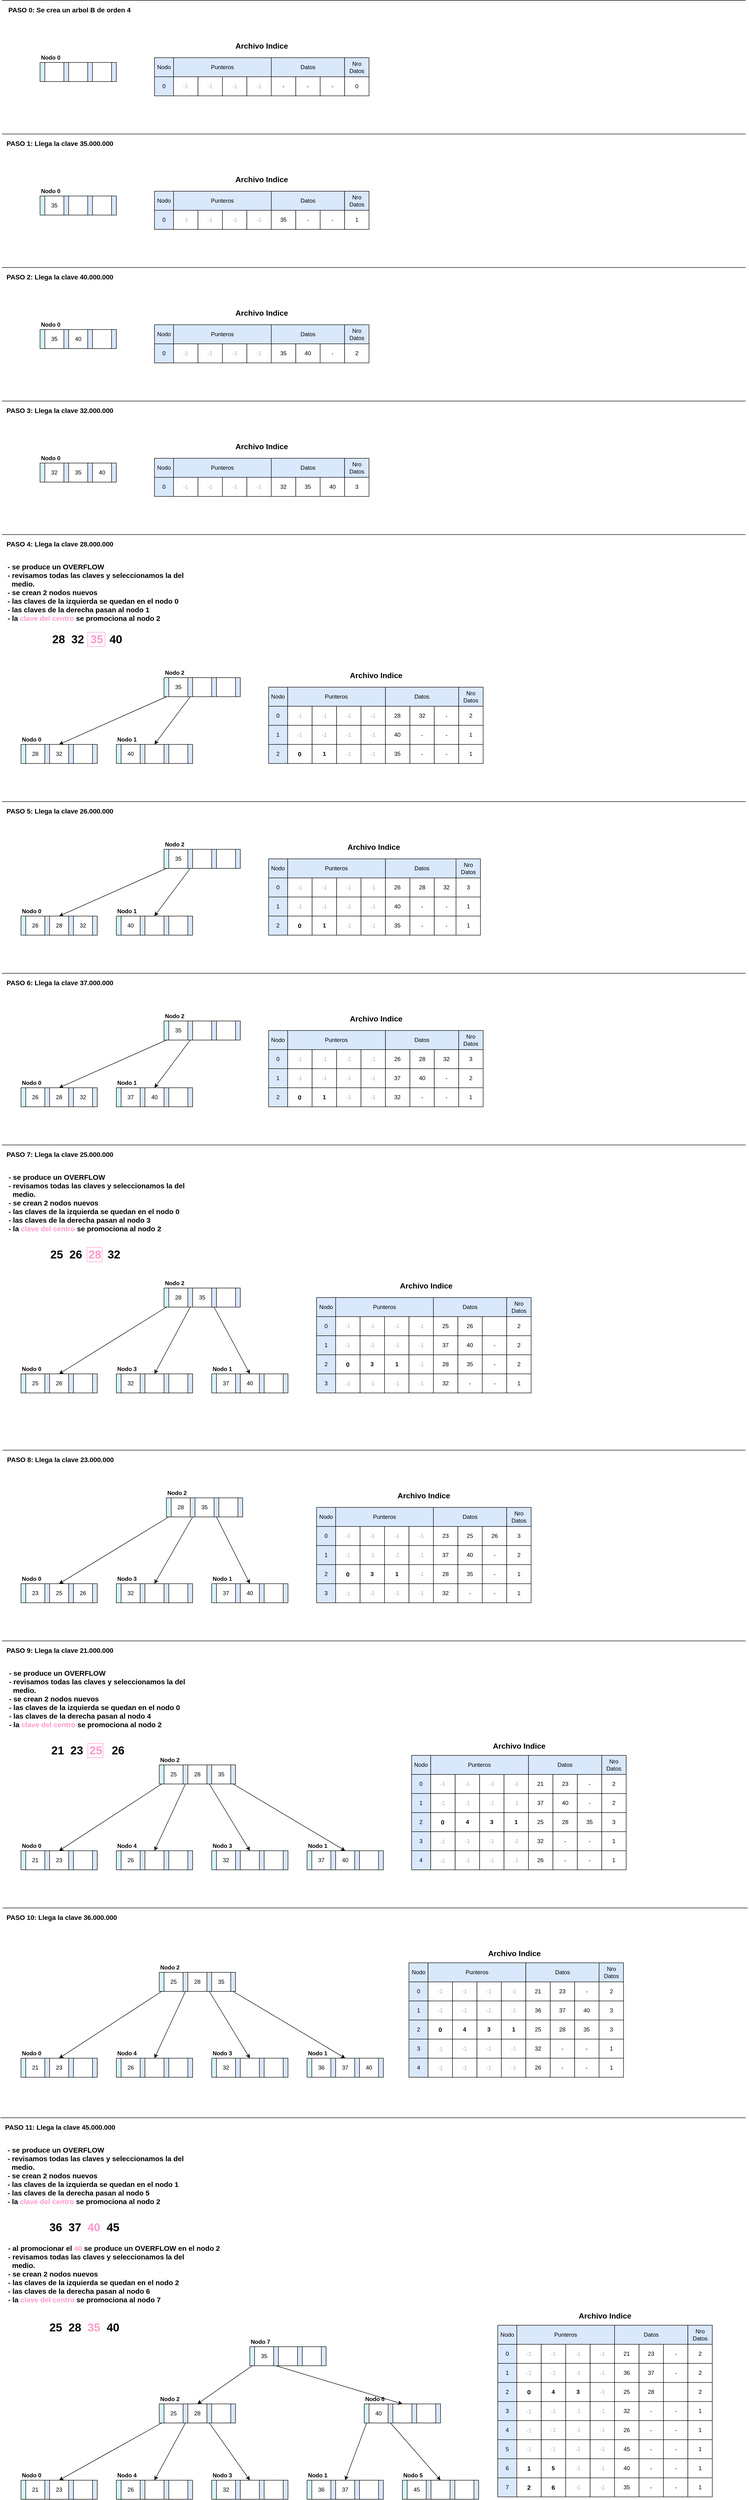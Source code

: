 <mxfile version="24.4.13" type="google">
  <diagram name="Page-1" id="i-OrjBNFr9Vs7anbaLk0">
    <mxGraphModel grid="1" page="1" gridSize="10" guides="1" tooltips="1" connect="1" arrows="1" fold="1" pageScale="1" pageWidth="850" pageHeight="1100" math="0" shadow="0">
      <root>
        <mxCell id="0" />
        <mxCell id="1" parent="0" />
        <mxCell id="iJ5aZ10cr-e9V6u-kYH6-276" value="" style="rounded=0;whiteSpace=wrap;html=1;fillColor=#D5F5FB;" vertex="1" parent="1">
          <mxGeometry x="80" y="-430" width="10" height="40" as="geometry" />
        </mxCell>
        <mxCell id="iJ5aZ10cr-e9V6u-kYH6-277" value="" style="rounded=0;whiteSpace=wrap;html=1;fillColor=#DAE8FC;" vertex="1" parent="1">
          <mxGeometry x="130" y="-430" width="10" height="40" as="geometry" />
        </mxCell>
        <mxCell id="iJ5aZ10cr-e9V6u-kYH6-278" value="" style="rounded=0;whiteSpace=wrap;html=1;fillColor=#DAE8FC;" vertex="1" parent="1">
          <mxGeometry x="180" y="-430" width="10" height="40" as="geometry" />
        </mxCell>
        <mxCell id="iJ5aZ10cr-e9V6u-kYH6-279" value="" style="rounded=0;whiteSpace=wrap;html=1;fillColor=#DAE8FC;" vertex="1" parent="1">
          <mxGeometry x="230" y="-430" width="10" height="40" as="geometry" />
        </mxCell>
        <mxCell id="iJ5aZ10cr-e9V6u-kYH6-280" value="" style="rounded=0;whiteSpace=wrap;html=1;" vertex="1" parent="1">
          <mxGeometry x="90" y="-430" width="40" height="40" as="geometry" />
        </mxCell>
        <mxCell id="iJ5aZ10cr-e9V6u-kYH6-281" value="" style="rounded=0;whiteSpace=wrap;html=1;" vertex="1" parent="1">
          <mxGeometry x="140" y="-430" width="40" height="40" as="geometry" />
        </mxCell>
        <mxCell id="iJ5aZ10cr-e9V6u-kYH6-282" value="" style="rounded=0;whiteSpace=wrap;html=1;" vertex="1" parent="1">
          <mxGeometry x="190" y="-430" width="40" height="40" as="geometry" />
        </mxCell>
        <mxCell id="iJ5aZ10cr-e9V6u-kYH6-283" value="&lt;b&gt;Nodo 0&lt;/b&gt;" style="text;html=1;align=left;verticalAlign=middle;whiteSpace=wrap;rounded=0;" vertex="1" parent="1">
          <mxGeometry x="80" y="-450" width="60" height="20" as="geometry" />
        </mxCell>
        <mxCell id="iJ5aZ10cr-e9V6u-kYH6-284" value="&lt;b&gt;&lt;font style=&quot;font-size: 16px;&quot;&gt;Archivo Indice&lt;/font&gt;&lt;/b&gt;" style="text;html=1;align=center;verticalAlign=middle;whiteSpace=wrap;rounded=0;" vertex="1" parent="1">
          <mxGeometry x="320" y="-480" width="450" height="30" as="geometry" />
        </mxCell>
        <mxCell id="iJ5aZ10cr-e9V6u-kYH6-285" value="Nodo" style="rounded=0;whiteSpace=wrap;html=1;container=0;fillColor=#DAE8FC;strokeColor=#000000;" vertex="1" parent="1">
          <mxGeometry x="320" y="-440" width="40" height="40" as="geometry" />
        </mxCell>
        <mxCell id="iJ5aZ10cr-e9V6u-kYH6-286" value="0" style="rounded=0;whiteSpace=wrap;html=1;container=0;fillColor=#DAE8FC;strokeColor=#000000;" vertex="1" parent="1">
          <mxGeometry x="320" y="-400" width="40" height="40" as="geometry" />
        </mxCell>
        <mxCell id="iJ5aZ10cr-e9V6u-kYH6-287" value="Datos&lt;span style=&quot;color: rgba(0, 0, 0, 0); font-family: monospace; font-size: 0px; text-align: start; text-wrap: nowrap;&quot;&gt;%3CmxGraphModel%3E%3Croot%3E%3CmxCell%20id%3D%220%22%2F%3E%3CmxCell%20id%3D%221%22%20parent%3D%220%22%2F%3E%3CmxCell%20id%3D%222%22%20value%3D%22Punteros%22%20style%3D%22rounded%3D0%3BwhiteSpace%3Dwrap%3Bhtml%3D1%3B%22%20vertex%3D%221%22%20parent%3D%221%22%3E%3CmxGeometry%20x%3D%22500%22%20y%3D%22210%22%20width%3D%22120%22%20height%3D%2260%22%20as%3D%22geometry%22%2F%3E%3C%2FmxCell%3E%3C%2Froot%3E%3C%2FmxGraphModel%3E&lt;/span&gt;" style="rounded=0;whiteSpace=wrap;html=1;container=0;fillColor=#DAE8FC;strokeColor=#000000;" vertex="1" parent="1">
          <mxGeometry x="565" y="-440" width="153.75" height="40" as="geometry" />
        </mxCell>
        <mxCell id="iJ5aZ10cr-e9V6u-kYH6-288" value="Nro Datos" style="rounded=0;whiteSpace=wrap;html=1;container=0;fillColor=#DAE8FC;strokeColor=#000000;" vertex="1" parent="1">
          <mxGeometry x="718.75" y="-440" width="51.25" height="40" as="geometry" />
        </mxCell>
        <mxCell id="iJ5aZ10cr-e9V6u-kYH6-289" value="Punteros" style="rounded=0;whiteSpace=wrap;html=1;container=0;fillColor=#DAE8FC;strokeColor=#000000;" vertex="1" parent="1">
          <mxGeometry x="360" y="-440" width="205.0" height="40" as="geometry" />
        </mxCell>
        <mxCell id="iJ5aZ10cr-e9V6u-kYH6-290" value="-" style="rounded=0;whiteSpace=wrap;html=1;container=0;" vertex="1" parent="1">
          <mxGeometry x="616.25" y="-400" width="51.25" height="40" as="geometry" />
        </mxCell>
        <mxCell id="iJ5aZ10cr-e9V6u-kYH6-291" value="-" style="rounded=0;whiteSpace=wrap;html=1;container=0;" vertex="1" parent="1">
          <mxGeometry x="565" y="-400" width="51.25" height="40" as="geometry" />
        </mxCell>
        <mxCell id="iJ5aZ10cr-e9V6u-kYH6-292" value="-" style="rounded=0;whiteSpace=wrap;html=1;container=0;" vertex="1" parent="1">
          <mxGeometry x="667.5" y="-400" width="51.25" height="40" as="geometry" />
        </mxCell>
        <mxCell id="iJ5aZ10cr-e9V6u-kYH6-293" value="0" style="rounded=0;whiteSpace=wrap;html=1;container=0;" vertex="1" parent="1">
          <mxGeometry x="718.75" y="-400" width="51.25" height="40" as="geometry" />
        </mxCell>
        <mxCell id="iJ5aZ10cr-e9V6u-kYH6-294" value="-1" style="rounded=0;whiteSpace=wrap;html=1;container=0;strokeColor=#000000;fontColor=#B3B3B3;" vertex="1" parent="1">
          <mxGeometry x="360" y="-400" width="51.25" height="40" as="geometry" />
        </mxCell>
        <mxCell id="iJ5aZ10cr-e9V6u-kYH6-295" value="-1" style="rounded=0;whiteSpace=wrap;html=1;container=0;strokeColor=#000000;fontColor=#B3B3B3;" vertex="1" parent="1">
          <mxGeometry x="462.5" y="-400" width="51.25" height="40" as="geometry" />
        </mxCell>
        <mxCell id="iJ5aZ10cr-e9V6u-kYH6-296" value="-1" style="rounded=0;whiteSpace=wrap;html=1;container=0;strokeColor=#000000;fontColor=#B3B3B3;" vertex="1" parent="1">
          <mxGeometry x="411.25" y="-400" width="51.25" height="40" as="geometry" />
        </mxCell>
        <mxCell id="iJ5aZ10cr-e9V6u-kYH6-297" value="-1" style="rounded=0;whiteSpace=wrap;html=1;container=0;strokeColor=#000000;fontColor=#B3B3B3;" vertex="1" parent="1">
          <mxGeometry x="513.75" y="-400" width="51.25" height="40" as="geometry" />
        </mxCell>
        <mxCell id="iJ5aZ10cr-e9V6u-kYH6-298" value="" style="endArrow=none;html=1;rounded=0;" edge="1" parent="1">
          <mxGeometry width="50" height="50" relative="1" as="geometry">
            <mxPoint y="-560" as="sourcePoint" />
            <mxPoint x="1560" y="-560" as="targetPoint" />
          </mxGeometry>
        </mxCell>
        <mxCell id="iJ5aZ10cr-e9V6u-kYH6-299" value="&lt;b&gt;&lt;font style=&quot;font-size: 14px;&quot;&gt;&amp;nbsp; &amp;nbsp;PASO 0: Se crea un arbol B de orden 4&lt;/font&gt;&lt;/b&gt;" style="text;html=1;align=left;verticalAlign=middle;whiteSpace=wrap;rounded=0;" vertex="1" parent="1">
          <mxGeometry y="-560" width="320" height="40" as="geometry" />
        </mxCell>
        <mxCell id="iJ5aZ10cr-e9V6u-kYH6-324" value="" style="rounded=0;whiteSpace=wrap;html=1;fillColor=#D5F5FB;" vertex="1" parent="1">
          <mxGeometry x="80" y="-150" width="10" height="40" as="geometry" />
        </mxCell>
        <mxCell id="iJ5aZ10cr-e9V6u-kYH6-325" value="" style="rounded=0;whiteSpace=wrap;html=1;fillColor=#DAE8FC;" vertex="1" parent="1">
          <mxGeometry x="130" y="-150" width="10" height="40" as="geometry" />
        </mxCell>
        <mxCell id="iJ5aZ10cr-e9V6u-kYH6-326" value="" style="rounded=0;whiteSpace=wrap;html=1;fillColor=#DAE8FC;" vertex="1" parent="1">
          <mxGeometry x="180" y="-150" width="10" height="40" as="geometry" />
        </mxCell>
        <mxCell id="iJ5aZ10cr-e9V6u-kYH6-327" value="" style="rounded=0;whiteSpace=wrap;html=1;fillColor=#DAE8FC;" vertex="1" parent="1">
          <mxGeometry x="230" y="-150" width="10" height="40" as="geometry" />
        </mxCell>
        <mxCell id="iJ5aZ10cr-e9V6u-kYH6-328" value="35" style="rounded=0;whiteSpace=wrap;html=1;" vertex="1" parent="1">
          <mxGeometry x="90" y="-150" width="40" height="40" as="geometry" />
        </mxCell>
        <mxCell id="iJ5aZ10cr-e9V6u-kYH6-329" value="" style="rounded=0;whiteSpace=wrap;html=1;" vertex="1" parent="1">
          <mxGeometry x="140" y="-150" width="40" height="40" as="geometry" />
        </mxCell>
        <mxCell id="iJ5aZ10cr-e9V6u-kYH6-330" value="" style="rounded=0;whiteSpace=wrap;html=1;" vertex="1" parent="1">
          <mxGeometry x="190" y="-150" width="40" height="40" as="geometry" />
        </mxCell>
        <mxCell id="iJ5aZ10cr-e9V6u-kYH6-331" value="&lt;b&gt;Nodo 0&lt;/b&gt;" style="text;html=1;align=left;verticalAlign=middle;whiteSpace=wrap;rounded=0;" vertex="1" parent="1">
          <mxGeometry x="80" y="-170" width="60" height="20" as="geometry" />
        </mxCell>
        <mxCell id="iJ5aZ10cr-e9V6u-kYH6-332" value="&lt;b&gt;&lt;font style=&quot;font-size: 16px;&quot;&gt;Archivo Indice&lt;/font&gt;&lt;/b&gt;" style="text;html=1;align=center;verticalAlign=middle;whiteSpace=wrap;rounded=0;" vertex="1" parent="1">
          <mxGeometry x="320" y="-200" width="450" height="30" as="geometry" />
        </mxCell>
        <mxCell id="iJ5aZ10cr-e9V6u-kYH6-333" value="Nodo" style="rounded=0;whiteSpace=wrap;html=1;container=0;fillColor=#DAE8FC;strokeColor=#000000;" vertex="1" parent="1">
          <mxGeometry x="320" y="-160" width="40" height="40" as="geometry" />
        </mxCell>
        <mxCell id="iJ5aZ10cr-e9V6u-kYH6-334" value="0" style="rounded=0;whiteSpace=wrap;html=1;container=0;fillColor=#DAE8FC;strokeColor=#000000;" vertex="1" parent="1">
          <mxGeometry x="320" y="-120" width="40" height="40" as="geometry" />
        </mxCell>
        <mxCell id="iJ5aZ10cr-e9V6u-kYH6-335" value="Datos&lt;span style=&quot;color: rgba(0, 0, 0, 0); font-family: monospace; font-size: 0px; text-align: start; text-wrap: nowrap;&quot;&gt;%3CmxGraphModel%3E%3Croot%3E%3CmxCell%20id%3D%220%22%2F%3E%3CmxCell%20id%3D%221%22%20parent%3D%220%22%2F%3E%3CmxCell%20id%3D%222%22%20value%3D%22Punteros%22%20style%3D%22rounded%3D0%3BwhiteSpace%3Dwrap%3Bhtml%3D1%3B%22%20vertex%3D%221%22%20parent%3D%221%22%3E%3CmxGeometry%20x%3D%22500%22%20y%3D%22210%22%20width%3D%22120%22%20height%3D%2260%22%20as%3D%22geometry%22%2F%3E%3C%2FmxCell%3E%3C%2Froot%3E%3C%2FmxGraphModel%3E&lt;/span&gt;" style="rounded=0;whiteSpace=wrap;html=1;container=0;fillColor=#DAE8FC;strokeColor=#000000;" vertex="1" parent="1">
          <mxGeometry x="565" y="-160" width="153.75" height="40" as="geometry" />
        </mxCell>
        <mxCell id="iJ5aZ10cr-e9V6u-kYH6-336" value="Nro Datos" style="rounded=0;whiteSpace=wrap;html=1;container=0;fillColor=#DAE8FC;strokeColor=#000000;" vertex="1" parent="1">
          <mxGeometry x="718.75" y="-160" width="51.25" height="40" as="geometry" />
        </mxCell>
        <mxCell id="iJ5aZ10cr-e9V6u-kYH6-337" value="Punteros" style="rounded=0;whiteSpace=wrap;html=1;container=0;fillColor=#DAE8FC;strokeColor=#000000;" vertex="1" parent="1">
          <mxGeometry x="360" y="-160" width="205.0" height="40" as="geometry" />
        </mxCell>
        <mxCell id="iJ5aZ10cr-e9V6u-kYH6-338" value="-" style="rounded=0;whiteSpace=wrap;html=1;container=0;" vertex="1" parent="1">
          <mxGeometry x="616.25" y="-120" width="51.25" height="40" as="geometry" />
        </mxCell>
        <mxCell id="iJ5aZ10cr-e9V6u-kYH6-339" value="35" style="rounded=0;whiteSpace=wrap;html=1;container=0;" vertex="1" parent="1">
          <mxGeometry x="565" y="-120" width="51.25" height="40" as="geometry" />
        </mxCell>
        <mxCell id="iJ5aZ10cr-e9V6u-kYH6-340" value="-" style="rounded=0;whiteSpace=wrap;html=1;container=0;" vertex="1" parent="1">
          <mxGeometry x="667.5" y="-120" width="51.25" height="40" as="geometry" />
        </mxCell>
        <mxCell id="iJ5aZ10cr-e9V6u-kYH6-341" value="1" style="rounded=0;whiteSpace=wrap;html=1;container=0;" vertex="1" parent="1">
          <mxGeometry x="718.75" y="-120" width="51.25" height="40" as="geometry" />
        </mxCell>
        <mxCell id="iJ5aZ10cr-e9V6u-kYH6-342" value="-1" style="rounded=0;whiteSpace=wrap;html=1;container=0;fontColor=#B3B3B3;" vertex="1" parent="1">
          <mxGeometry x="360" y="-120" width="51.25" height="40" as="geometry" />
        </mxCell>
        <mxCell id="iJ5aZ10cr-e9V6u-kYH6-343" value="-1" style="rounded=0;whiteSpace=wrap;html=1;container=0;fontColor=#B3B3B3;" vertex="1" parent="1">
          <mxGeometry x="462.5" y="-120" width="51.25" height="40" as="geometry" />
        </mxCell>
        <mxCell id="iJ5aZ10cr-e9V6u-kYH6-344" value="-1" style="rounded=0;whiteSpace=wrap;html=1;container=0;fontColor=#B3B3B3;" vertex="1" parent="1">
          <mxGeometry x="411.25" y="-120" width="51.25" height="40" as="geometry" />
        </mxCell>
        <mxCell id="iJ5aZ10cr-e9V6u-kYH6-345" value="-1" style="rounded=0;whiteSpace=wrap;html=1;container=0;fontColor=#B3B3B3;" vertex="1" parent="1">
          <mxGeometry x="513.75" y="-120" width="51.25" height="40" as="geometry" />
        </mxCell>
        <mxCell id="iJ5aZ10cr-e9V6u-kYH6-346" value="" style="endArrow=none;html=1;rounded=0;" edge="1" parent="1">
          <mxGeometry width="50" height="50" relative="1" as="geometry">
            <mxPoint y="-280" as="sourcePoint" />
            <mxPoint x="1560" y="-280" as="targetPoint" />
          </mxGeometry>
        </mxCell>
        <mxCell id="iJ5aZ10cr-e9V6u-kYH6-347" value="&lt;span style=&quot;font-size: 14px;&quot;&gt;&lt;b&gt;&amp;nbsp; PASO 1: Llega la clave 35.000.000&lt;/b&gt;&lt;/span&gt;" style="text;html=1;align=left;verticalAlign=middle;whiteSpace=wrap;rounded=0;" vertex="1" parent="1">
          <mxGeometry y="-280" width="320" height="40" as="geometry" />
        </mxCell>
        <mxCell id="iJ5aZ10cr-e9V6u-kYH6-348" value="" style="rounded=0;whiteSpace=wrap;html=1;fillColor=#D5F5FB;" vertex="1" parent="1">
          <mxGeometry x="80" y="130" width="10" height="40" as="geometry" />
        </mxCell>
        <mxCell id="iJ5aZ10cr-e9V6u-kYH6-349" value="" style="rounded=0;whiteSpace=wrap;html=1;fillColor=#DAE8FC;" vertex="1" parent="1">
          <mxGeometry x="130" y="130" width="10" height="40" as="geometry" />
        </mxCell>
        <mxCell id="iJ5aZ10cr-e9V6u-kYH6-350" value="" style="rounded=0;whiteSpace=wrap;html=1;fillColor=#DAE8FC;" vertex="1" parent="1">
          <mxGeometry x="180" y="130" width="10" height="40" as="geometry" />
        </mxCell>
        <mxCell id="iJ5aZ10cr-e9V6u-kYH6-351" value="" style="rounded=0;whiteSpace=wrap;html=1;fillColor=#DAE8FC;" vertex="1" parent="1">
          <mxGeometry x="230" y="130" width="10" height="40" as="geometry" />
        </mxCell>
        <mxCell id="iJ5aZ10cr-e9V6u-kYH6-352" value="35" style="rounded=0;whiteSpace=wrap;html=1;" vertex="1" parent="1">
          <mxGeometry x="90" y="130" width="40" height="40" as="geometry" />
        </mxCell>
        <mxCell id="iJ5aZ10cr-e9V6u-kYH6-353" value="40" style="rounded=0;whiteSpace=wrap;html=1;" vertex="1" parent="1">
          <mxGeometry x="140" y="130" width="40" height="40" as="geometry" />
        </mxCell>
        <mxCell id="iJ5aZ10cr-e9V6u-kYH6-354" value="" style="rounded=0;whiteSpace=wrap;html=1;" vertex="1" parent="1">
          <mxGeometry x="190" y="130" width="40" height="40" as="geometry" />
        </mxCell>
        <mxCell id="iJ5aZ10cr-e9V6u-kYH6-355" value="&lt;b&gt;Nodo 0&lt;/b&gt;" style="text;html=1;align=left;verticalAlign=middle;whiteSpace=wrap;rounded=0;" vertex="1" parent="1">
          <mxGeometry x="80" y="110" width="60" height="20" as="geometry" />
        </mxCell>
        <mxCell id="iJ5aZ10cr-e9V6u-kYH6-356" value="&lt;b&gt;&lt;font style=&quot;font-size: 16px;&quot;&gt;Archivo Indice&lt;/font&gt;&lt;/b&gt;" style="text;html=1;align=center;verticalAlign=middle;whiteSpace=wrap;rounded=0;" vertex="1" parent="1">
          <mxGeometry x="320" y="80" width="450" height="30" as="geometry" />
        </mxCell>
        <mxCell id="iJ5aZ10cr-e9V6u-kYH6-357" value="Nodo" style="rounded=0;whiteSpace=wrap;html=1;container=0;fillColor=#DAE8FC;strokeColor=#000000;" vertex="1" parent="1">
          <mxGeometry x="320" y="120" width="40" height="40" as="geometry" />
        </mxCell>
        <mxCell id="iJ5aZ10cr-e9V6u-kYH6-358" value="0" style="rounded=0;whiteSpace=wrap;html=1;container=0;fillColor=#DAE8FC;strokeColor=#000000;" vertex="1" parent="1">
          <mxGeometry x="320" y="160" width="40" height="40" as="geometry" />
        </mxCell>
        <mxCell id="iJ5aZ10cr-e9V6u-kYH6-359" value="Datos&lt;span style=&quot;color: rgba(0, 0, 0, 0); font-family: monospace; font-size: 0px; text-align: start; text-wrap: nowrap;&quot;&gt;%3CmxGraphModel%3E%3Croot%3E%3CmxCell%20id%3D%220%22%2F%3E%3CmxCell%20id%3D%221%22%20parent%3D%220%22%2F%3E%3CmxCell%20id%3D%222%22%20value%3D%22Punteros%22%20style%3D%22rounded%3D0%3BwhiteSpace%3Dwrap%3Bhtml%3D1%3B%22%20vertex%3D%221%22%20parent%3D%221%22%3E%3CmxGeometry%20x%3D%22500%22%20y%3D%22210%22%20width%3D%22120%22%20height%3D%2260%22%20as%3D%22geometry%22%2F%3E%3C%2FmxCell%3E%3C%2Froot%3E%3C%2FmxGraphModel%3E&lt;/span&gt;" style="rounded=0;whiteSpace=wrap;html=1;container=0;fillColor=#DAE8FC;strokeColor=#000000;" vertex="1" parent="1">
          <mxGeometry x="565" y="120" width="153.75" height="40" as="geometry" />
        </mxCell>
        <mxCell id="iJ5aZ10cr-e9V6u-kYH6-360" value="Nro Datos" style="rounded=0;whiteSpace=wrap;html=1;container=0;fillColor=#DAE8FC;strokeColor=#000000;" vertex="1" parent="1">
          <mxGeometry x="718.75" y="120" width="51.25" height="40" as="geometry" />
        </mxCell>
        <mxCell id="iJ5aZ10cr-e9V6u-kYH6-361" value="Punteros" style="rounded=0;whiteSpace=wrap;html=1;container=0;fillColor=#DAE8FC;strokeColor=#000000;" vertex="1" parent="1">
          <mxGeometry x="360" y="120" width="205.0" height="40" as="geometry" />
        </mxCell>
        <mxCell id="iJ5aZ10cr-e9V6u-kYH6-362" value="40" style="rounded=0;whiteSpace=wrap;html=1;container=0;" vertex="1" parent="1">
          <mxGeometry x="616.25" y="160" width="51.25" height="40" as="geometry" />
        </mxCell>
        <mxCell id="iJ5aZ10cr-e9V6u-kYH6-363" value="35" style="rounded=0;whiteSpace=wrap;html=1;container=0;" vertex="1" parent="1">
          <mxGeometry x="565" y="160" width="51.25" height="40" as="geometry" />
        </mxCell>
        <mxCell id="iJ5aZ10cr-e9V6u-kYH6-364" value="-" style="rounded=0;whiteSpace=wrap;html=1;container=0;" vertex="1" parent="1">
          <mxGeometry x="667.5" y="160" width="51.25" height="40" as="geometry" />
        </mxCell>
        <mxCell id="iJ5aZ10cr-e9V6u-kYH6-365" value="2" style="rounded=0;whiteSpace=wrap;html=1;container=0;" vertex="1" parent="1">
          <mxGeometry x="718.75" y="160" width="51.25" height="40" as="geometry" />
        </mxCell>
        <mxCell id="iJ5aZ10cr-e9V6u-kYH6-366" value="-1" style="rounded=0;whiteSpace=wrap;html=1;container=0;fontColor=#B3B3B3;" vertex="1" parent="1">
          <mxGeometry x="360" y="160" width="51.25" height="40" as="geometry" />
        </mxCell>
        <mxCell id="iJ5aZ10cr-e9V6u-kYH6-367" value="-1" style="rounded=0;whiteSpace=wrap;html=1;container=0;fontColor=#B3B3B3;" vertex="1" parent="1">
          <mxGeometry x="462.5" y="160" width="51.25" height="40" as="geometry" />
        </mxCell>
        <mxCell id="iJ5aZ10cr-e9V6u-kYH6-368" value="-1" style="rounded=0;whiteSpace=wrap;html=1;container=0;fontColor=#B3B3B3;" vertex="1" parent="1">
          <mxGeometry x="411.25" y="160" width="51.25" height="40" as="geometry" />
        </mxCell>
        <mxCell id="iJ5aZ10cr-e9V6u-kYH6-369" value="-1" style="rounded=0;whiteSpace=wrap;html=1;container=0;fontColor=#B3B3B3;" vertex="1" parent="1">
          <mxGeometry x="513.75" y="160" width="51.25" height="40" as="geometry" />
        </mxCell>
        <mxCell id="iJ5aZ10cr-e9V6u-kYH6-370" value="" style="endArrow=none;html=1;rounded=0;" edge="1" parent="1">
          <mxGeometry width="50" height="50" relative="1" as="geometry">
            <mxPoint as="sourcePoint" />
            <mxPoint x="1560" as="targetPoint" />
          </mxGeometry>
        </mxCell>
        <mxCell id="iJ5aZ10cr-e9V6u-kYH6-371" value="&lt;span style=&quot;font-size: 14px;&quot;&gt;&lt;b&gt;&amp;nbsp; PASO 2: Llega la clave 40.000.000&lt;/b&gt;&lt;/span&gt;" style="text;html=1;align=left;verticalAlign=middle;whiteSpace=wrap;rounded=0;" vertex="1" parent="1">
          <mxGeometry width="320" height="40" as="geometry" />
        </mxCell>
        <mxCell id="iJ5aZ10cr-e9V6u-kYH6-372" value="" style="rounded=0;whiteSpace=wrap;html=1;fillColor=#D5F5FB;" vertex="1" parent="1">
          <mxGeometry x="80" y="410" width="10" height="40" as="geometry" />
        </mxCell>
        <mxCell id="iJ5aZ10cr-e9V6u-kYH6-373" value="" style="rounded=0;whiteSpace=wrap;html=1;fillColor=#DAE8FC;" vertex="1" parent="1">
          <mxGeometry x="130" y="410" width="10" height="40" as="geometry" />
        </mxCell>
        <mxCell id="iJ5aZ10cr-e9V6u-kYH6-374" value="" style="rounded=0;whiteSpace=wrap;html=1;fillColor=#DAE8FC;" vertex="1" parent="1">
          <mxGeometry x="180" y="410" width="10" height="40" as="geometry" />
        </mxCell>
        <mxCell id="iJ5aZ10cr-e9V6u-kYH6-375" value="" style="rounded=0;whiteSpace=wrap;html=1;fillColor=#DAE8FC;" vertex="1" parent="1">
          <mxGeometry x="230" y="410" width="10" height="40" as="geometry" />
        </mxCell>
        <mxCell id="iJ5aZ10cr-e9V6u-kYH6-376" value="32" style="rounded=0;whiteSpace=wrap;html=1;" vertex="1" parent="1">
          <mxGeometry x="90" y="410" width="40" height="40" as="geometry" />
        </mxCell>
        <mxCell id="iJ5aZ10cr-e9V6u-kYH6-377" value="35" style="rounded=0;whiteSpace=wrap;html=1;" vertex="1" parent="1">
          <mxGeometry x="140" y="410" width="40" height="40" as="geometry" />
        </mxCell>
        <mxCell id="iJ5aZ10cr-e9V6u-kYH6-378" value="40" style="rounded=0;whiteSpace=wrap;html=1;" vertex="1" parent="1">
          <mxGeometry x="190" y="410" width="40" height="40" as="geometry" />
        </mxCell>
        <mxCell id="iJ5aZ10cr-e9V6u-kYH6-379" value="&lt;b&gt;Nodo 0&lt;/b&gt;" style="text;html=1;align=left;verticalAlign=middle;whiteSpace=wrap;rounded=0;" vertex="1" parent="1">
          <mxGeometry x="80" y="390" width="60" height="20" as="geometry" />
        </mxCell>
        <mxCell id="iJ5aZ10cr-e9V6u-kYH6-380" value="&lt;b&gt;&lt;font style=&quot;font-size: 16px;&quot;&gt;Archivo Indice&lt;/font&gt;&lt;/b&gt;" style="text;html=1;align=center;verticalAlign=middle;whiteSpace=wrap;rounded=0;" vertex="1" parent="1">
          <mxGeometry x="320" y="360" width="450" height="30" as="geometry" />
        </mxCell>
        <mxCell id="iJ5aZ10cr-e9V6u-kYH6-381" value="Nodo" style="rounded=0;whiteSpace=wrap;html=1;container=0;fillColor=#DAE8FC;strokeColor=#000000;" vertex="1" parent="1">
          <mxGeometry x="320" y="400" width="40" height="40" as="geometry" />
        </mxCell>
        <mxCell id="iJ5aZ10cr-e9V6u-kYH6-382" value="0" style="rounded=0;whiteSpace=wrap;html=1;container=0;fillColor=#DAE8FC;strokeColor=#000000;" vertex="1" parent="1">
          <mxGeometry x="320" y="440" width="40" height="40" as="geometry" />
        </mxCell>
        <mxCell id="iJ5aZ10cr-e9V6u-kYH6-383" value="Datos&lt;span style=&quot;color: rgba(0, 0, 0, 0); font-family: monospace; font-size: 0px; text-align: start; text-wrap: nowrap;&quot;&gt;%3CmxGraphModel%3E%3Croot%3E%3CmxCell%20id%3D%220%22%2F%3E%3CmxCell%20id%3D%221%22%20parent%3D%220%22%2F%3E%3CmxCell%20id%3D%222%22%20value%3D%22Punteros%22%20style%3D%22rounded%3D0%3BwhiteSpace%3Dwrap%3Bhtml%3D1%3B%22%20vertex%3D%221%22%20parent%3D%221%22%3E%3CmxGeometry%20x%3D%22500%22%20y%3D%22210%22%20width%3D%22120%22%20height%3D%2260%22%20as%3D%22geometry%22%2F%3E%3C%2FmxCell%3E%3C%2Froot%3E%3C%2FmxGraphModel%3E&lt;/span&gt;" style="rounded=0;whiteSpace=wrap;html=1;container=0;fillColor=#DAE8FC;strokeColor=#000000;" vertex="1" parent="1">
          <mxGeometry x="565" y="400" width="153.75" height="40" as="geometry" />
        </mxCell>
        <mxCell id="iJ5aZ10cr-e9V6u-kYH6-384" value="Nro Datos" style="rounded=0;whiteSpace=wrap;html=1;container=0;fillColor=#DAE8FC;strokeColor=#000000;" vertex="1" parent="1">
          <mxGeometry x="718.75" y="400" width="51.25" height="40" as="geometry" />
        </mxCell>
        <mxCell id="iJ5aZ10cr-e9V6u-kYH6-385" value="Punteros" style="rounded=0;whiteSpace=wrap;html=1;container=0;fillColor=#DAE8FC;strokeColor=#000000;" vertex="1" parent="1">
          <mxGeometry x="360" y="400" width="205.0" height="40" as="geometry" />
        </mxCell>
        <mxCell id="iJ5aZ10cr-e9V6u-kYH6-386" value="35" style="rounded=0;whiteSpace=wrap;html=1;container=0;" vertex="1" parent="1">
          <mxGeometry x="616.25" y="440" width="51.25" height="40" as="geometry" />
        </mxCell>
        <mxCell id="iJ5aZ10cr-e9V6u-kYH6-387" value="32" style="rounded=0;whiteSpace=wrap;html=1;container=0;" vertex="1" parent="1">
          <mxGeometry x="565" y="440" width="51.25" height="40" as="geometry" />
        </mxCell>
        <mxCell id="iJ5aZ10cr-e9V6u-kYH6-388" value="40" style="rounded=0;whiteSpace=wrap;html=1;container=0;" vertex="1" parent="1">
          <mxGeometry x="667.5" y="440" width="51.25" height="40" as="geometry" />
        </mxCell>
        <mxCell id="iJ5aZ10cr-e9V6u-kYH6-389" value="3" style="rounded=0;whiteSpace=wrap;html=1;container=0;" vertex="1" parent="1">
          <mxGeometry x="718.75" y="440" width="51.25" height="40" as="geometry" />
        </mxCell>
        <mxCell id="iJ5aZ10cr-e9V6u-kYH6-390" value="-1" style="rounded=0;whiteSpace=wrap;html=1;container=0;fontColor=#B3B3B3;" vertex="1" parent="1">
          <mxGeometry x="360" y="440" width="51.25" height="40" as="geometry" />
        </mxCell>
        <mxCell id="iJ5aZ10cr-e9V6u-kYH6-391" value="-1" style="rounded=0;whiteSpace=wrap;html=1;container=0;fontColor=#B3B3B3;" vertex="1" parent="1">
          <mxGeometry x="462.5" y="440" width="51.25" height="40" as="geometry" />
        </mxCell>
        <mxCell id="iJ5aZ10cr-e9V6u-kYH6-392" value="-1" style="rounded=0;whiteSpace=wrap;html=1;container=0;fontColor=#B3B3B3;" vertex="1" parent="1">
          <mxGeometry x="411.25" y="440" width="51.25" height="40" as="geometry" />
        </mxCell>
        <mxCell id="iJ5aZ10cr-e9V6u-kYH6-393" value="-1" style="rounded=0;whiteSpace=wrap;html=1;container=0;fontColor=#B3B3B3;" vertex="1" parent="1">
          <mxGeometry x="513.75" y="440" width="51.25" height="40" as="geometry" />
        </mxCell>
        <mxCell id="iJ5aZ10cr-e9V6u-kYH6-394" value="" style="endArrow=none;html=1;rounded=0;" edge="1" parent="1">
          <mxGeometry width="50" height="50" relative="1" as="geometry">
            <mxPoint y="280" as="sourcePoint" />
            <mxPoint x="1560" y="280" as="targetPoint" />
          </mxGeometry>
        </mxCell>
        <mxCell id="iJ5aZ10cr-e9V6u-kYH6-395" value="&lt;span style=&quot;font-size: 14px;&quot;&gt;&lt;b&gt;&amp;nbsp; PASO 3: Llega la clave 32.000.000&lt;/b&gt;&lt;/span&gt;" style="text;html=1;align=left;verticalAlign=middle;whiteSpace=wrap;rounded=0;" vertex="1" parent="1">
          <mxGeometry y="280" width="320" height="40" as="geometry" />
        </mxCell>
        <mxCell id="iJ5aZ10cr-e9V6u-kYH6-418" value="" style="endArrow=none;html=1;rounded=0;" edge="1" parent="1">
          <mxGeometry width="50" height="50" relative="1" as="geometry">
            <mxPoint y="560" as="sourcePoint" />
            <mxPoint x="1560" y="560" as="targetPoint" />
          </mxGeometry>
        </mxCell>
        <mxCell id="iJ5aZ10cr-e9V6u-kYH6-419" value="&lt;span style=&quot;font-size: 14px;&quot;&gt;&lt;b&gt;&amp;nbsp; PASO 4: Llega la clave 28.000.000&lt;/b&gt;&lt;/span&gt;" style="text;html=1;align=left;verticalAlign=middle;whiteSpace=wrap;rounded=0;" vertex="1" parent="1">
          <mxGeometry y="560" width="320" height="40" as="geometry" />
        </mxCell>
        <mxCell id="iJ5aZ10cr-e9V6u-kYH6-420" value="&lt;div&gt;&lt;b&gt;&lt;font style=&quot;font-size: 15px;&quot;&gt;&lt;br&gt;&lt;/font&gt;&lt;/b&gt;&lt;/div&gt;&lt;b&gt;&lt;font style=&quot;font-size: 15px;&quot;&gt;- se produce un OVERFLOW&lt;/font&gt;&lt;/b&gt;&lt;div&gt;&lt;b&gt;&lt;font style=&quot;font-size: 15px;&quot;&gt;- revisamos todas las claves y seleccionamos la del &lt;br&gt;&amp;nbsp; medio.&lt;/font&gt;&lt;/b&gt;&lt;/div&gt;&lt;div&gt;&lt;b&gt;&lt;font style=&quot;font-size: 15px;&quot;&gt;- se crean 2 nodos nuevos&lt;/font&gt;&lt;/b&gt;&lt;/div&gt;&lt;div&gt;&lt;b&gt;&lt;font style=&quot;font-size: 15px;&quot;&gt;- las claves de la izquierda se quedan en el nodo 0&lt;br&gt;- las claves de la derecha pasan al nodo 1&lt;/font&gt;&lt;/b&gt;&lt;/div&gt;&lt;div&gt;&lt;font style=&quot;font-size: 15px;&quot;&gt;&lt;b&gt;- la &lt;font color=&quot;#ff99cc&quot;&gt;clave del centro&lt;/font&gt; se promociona al nodo 2&lt;/b&gt;&lt;/font&gt;&lt;/div&gt;&lt;div&gt;&lt;br&gt;&lt;/div&gt;" style="text;html=1;align=left;verticalAlign=middle;whiteSpace=wrap;rounded=0;" vertex="1" parent="1">
          <mxGeometry x="10" y="600" width="373.12" height="160" as="geometry" />
        </mxCell>
        <mxCell id="iJ5aZ10cr-e9V6u-kYH6-422" value="&lt;b style=&quot;text-align: left;&quot;&gt;&lt;font style=&quot;font-size: 24px;&quot;&gt;28&amp;nbsp; 32&amp;nbsp;&amp;nbsp;&lt;font color=&quot;#ff99cc&quot;&gt;35&amp;nbsp;&lt;/font&gt; 40&lt;/font&gt;&lt;/b&gt;" style="text;html=1;align=center;verticalAlign=middle;whiteSpace=wrap;rounded=0;" vertex="1" parent="1">
          <mxGeometry x="100.0" y="760" width="158.12" height="40" as="geometry" />
        </mxCell>
        <mxCell id="iJ5aZ10cr-e9V6u-kYH6-425" value="" style="rounded=0;whiteSpace=wrap;html=1;fillColor=none;strokeColor=#FF99CC;" vertex="1" parent="1">
          <mxGeometry x="180" y="765" width="36.24" height="30" as="geometry" />
        </mxCell>
        <mxCell id="iJ5aZ10cr-e9V6u-kYH6-472" value="" style="endArrow=classic;html=1;rounded=0;exitX=0.5;exitY=1;exitDx=0;exitDy=0;entryX=0.5;entryY=0;entryDx=0;entryDy=0;" edge="1" parent="1" source="iJ5aZ10cr-e9V6u-kYH6-464" target="iJ5aZ10cr-e9V6u-kYH6-451">
          <mxGeometry width="50" height="50" relative="1" as="geometry">
            <mxPoint x="490" y="880" as="sourcePoint" />
            <mxPoint x="540" y="830" as="targetPoint" />
          </mxGeometry>
        </mxCell>
        <mxCell id="iJ5aZ10cr-e9V6u-kYH6-473" value="" style="endArrow=classic;html=1;rounded=0;exitX=0.5;exitY=1;exitDx=0;exitDy=0;entryX=0.5;entryY=0;entryDx=0;entryDy=0;" edge="1" parent="1" source="iJ5aZ10cr-e9V6u-kYH6-465" target="iJ5aZ10cr-e9V6u-kYH6-460">
          <mxGeometry width="50" height="50" relative="1" as="geometry">
            <mxPoint x="365" y="940" as="sourcePoint" />
            <mxPoint x="320" y="1020" as="targetPoint" />
          </mxGeometry>
        </mxCell>
        <mxCell id="iJ5aZ10cr-e9V6u-kYH6-477" value="&lt;b&gt;&lt;font style=&quot;font-size: 16px;&quot;&gt;Archivo Indice&lt;/font&gt;&lt;/b&gt;" style="text;html=1;align=center;verticalAlign=middle;whiteSpace=wrap;rounded=0;" vertex="1" parent="1">
          <mxGeometry x="560" y="840" width="450" height="30" as="geometry" />
        </mxCell>
        <mxCell id="iJ5aZ10cr-e9V6u-kYH6-478" value="Nodo" style="rounded=0;whiteSpace=wrap;html=1;container=0;fillColor=#DAE8FC;strokeColor=#000000;" vertex="1" parent="1">
          <mxGeometry x="559.38" y="880" width="40" height="40" as="geometry" />
        </mxCell>
        <mxCell id="iJ5aZ10cr-e9V6u-kYH6-479" value="0" style="rounded=0;whiteSpace=wrap;html=1;container=0;fillColor=#DAE8FC;strokeColor=#000000;" vertex="1" parent="1">
          <mxGeometry x="559.38" y="920" width="40" height="40" as="geometry" />
        </mxCell>
        <mxCell id="iJ5aZ10cr-e9V6u-kYH6-480" value="Datos&lt;span style=&quot;color: rgba(0, 0, 0, 0); font-family: monospace; font-size: 0px; text-align: start; text-wrap: nowrap;&quot;&gt;%3CmxGraphModel%3E%3Croot%3E%3CmxCell%20id%3D%220%22%2F%3E%3CmxCell%20id%3D%221%22%20parent%3D%220%22%2F%3E%3CmxCell%20id%3D%222%22%20value%3D%22Punteros%22%20style%3D%22rounded%3D0%3BwhiteSpace%3Dwrap%3Bhtml%3D1%3B%22%20vertex%3D%221%22%20parent%3D%221%22%3E%3CmxGeometry%20x%3D%22500%22%20y%3D%22210%22%20width%3D%22120%22%20height%3D%2260%22%20as%3D%22geometry%22%2F%3E%3C%2FmxCell%3E%3C%2Froot%3E%3C%2FmxGraphModel%3E&lt;/span&gt;" style="rounded=0;whiteSpace=wrap;html=1;container=0;fillColor=#DAE8FC;strokeColor=#000000;" vertex="1" parent="1">
          <mxGeometry x="804.38" y="880" width="153.75" height="40" as="geometry" />
        </mxCell>
        <mxCell id="iJ5aZ10cr-e9V6u-kYH6-481" value="Nro Datos" style="rounded=0;whiteSpace=wrap;html=1;container=0;fillColor=#DAE8FC;strokeColor=#000000;" vertex="1" parent="1">
          <mxGeometry x="958.13" y="880" width="51.25" height="40" as="geometry" />
        </mxCell>
        <mxCell id="iJ5aZ10cr-e9V6u-kYH6-482" value="Punteros" style="rounded=0;whiteSpace=wrap;html=1;container=0;fillColor=#DAE8FC;strokeColor=#000000;" vertex="1" parent="1">
          <mxGeometry x="599.38" y="880" width="205.0" height="40" as="geometry" />
        </mxCell>
        <mxCell id="iJ5aZ10cr-e9V6u-kYH6-483" value="32" style="rounded=0;whiteSpace=wrap;html=1;container=0;" vertex="1" parent="1">
          <mxGeometry x="855.63" y="920" width="51.25" height="40" as="geometry" />
        </mxCell>
        <mxCell id="iJ5aZ10cr-e9V6u-kYH6-484" value="28" style="rounded=0;whiteSpace=wrap;html=1;container=0;" vertex="1" parent="1">
          <mxGeometry x="804.38" y="920" width="51.25" height="40" as="geometry" />
        </mxCell>
        <mxCell id="iJ5aZ10cr-e9V6u-kYH6-485" value="-" style="rounded=0;whiteSpace=wrap;html=1;container=0;" vertex="1" parent="1">
          <mxGeometry x="906.88" y="920" width="51.25" height="40" as="geometry" />
        </mxCell>
        <mxCell id="iJ5aZ10cr-e9V6u-kYH6-486" value="2" style="rounded=0;whiteSpace=wrap;html=1;container=0;" vertex="1" parent="1">
          <mxGeometry x="958.13" y="920" width="51.25" height="40" as="geometry" />
        </mxCell>
        <mxCell id="iJ5aZ10cr-e9V6u-kYH6-487" value="-1" style="rounded=0;whiteSpace=wrap;html=1;container=0;fontColor=#B3B3B3;" vertex="1" parent="1">
          <mxGeometry x="599.38" y="920" width="51.25" height="40" as="geometry" />
        </mxCell>
        <mxCell id="iJ5aZ10cr-e9V6u-kYH6-488" value="-1" style="rounded=0;whiteSpace=wrap;html=1;container=0;fontColor=#B3B3B3;" vertex="1" parent="1">
          <mxGeometry x="701.88" y="920" width="51.25" height="40" as="geometry" />
        </mxCell>
        <mxCell id="iJ5aZ10cr-e9V6u-kYH6-489" value="-1" style="rounded=0;whiteSpace=wrap;html=1;container=0;fontColor=#B3B3B3;" vertex="1" parent="1">
          <mxGeometry x="650.63" y="920" width="51.25" height="40" as="geometry" />
        </mxCell>
        <mxCell id="iJ5aZ10cr-e9V6u-kYH6-490" value="-1" style="rounded=0;whiteSpace=wrap;html=1;container=0;fontColor=#B3B3B3;" vertex="1" parent="1">
          <mxGeometry x="753.13" y="920" width="51.25" height="40" as="geometry" />
        </mxCell>
        <mxCell id="iJ5aZ10cr-e9V6u-kYH6-491" value="1" style="rounded=0;whiteSpace=wrap;html=1;container=0;fillColor=#DAE8FC;strokeColor=#000000;" vertex="1" parent="1">
          <mxGeometry x="559.38" y="960" width="40" height="40" as="geometry" />
        </mxCell>
        <mxCell id="iJ5aZ10cr-e9V6u-kYH6-492" value="-" style="rounded=0;whiteSpace=wrap;html=1;container=0;" vertex="1" parent="1">
          <mxGeometry x="855.63" y="960" width="51.25" height="40" as="geometry" />
        </mxCell>
        <mxCell id="iJ5aZ10cr-e9V6u-kYH6-493" value="40" style="rounded=0;whiteSpace=wrap;html=1;container=0;" vertex="1" parent="1">
          <mxGeometry x="804.38" y="960" width="51.25" height="40" as="geometry" />
        </mxCell>
        <mxCell id="iJ5aZ10cr-e9V6u-kYH6-494" value="-" style="rounded=0;whiteSpace=wrap;html=1;container=0;" vertex="1" parent="1">
          <mxGeometry x="906.88" y="960" width="51.25" height="40" as="geometry" />
        </mxCell>
        <mxCell id="iJ5aZ10cr-e9V6u-kYH6-495" value="1" style="rounded=0;whiteSpace=wrap;html=1;container=0;" vertex="1" parent="1">
          <mxGeometry x="958.13" y="960" width="51.25" height="40" as="geometry" />
        </mxCell>
        <mxCell id="iJ5aZ10cr-e9V6u-kYH6-496" value="-1" style="rounded=0;whiteSpace=wrap;html=1;container=0;fontColor=#B3B3B3;" vertex="1" parent="1">
          <mxGeometry x="599.38" y="960" width="51.25" height="40" as="geometry" />
        </mxCell>
        <mxCell id="iJ5aZ10cr-e9V6u-kYH6-497" value="-1" style="rounded=0;whiteSpace=wrap;html=1;container=0;fontColor=#B3B3B3;" vertex="1" parent="1">
          <mxGeometry x="701.88" y="960" width="51.25" height="40" as="geometry" />
        </mxCell>
        <mxCell id="iJ5aZ10cr-e9V6u-kYH6-498" value="-1" style="rounded=0;whiteSpace=wrap;html=1;container=0;fontColor=#B3B3B3;" vertex="1" parent="1">
          <mxGeometry x="650.63" y="960" width="51.25" height="40" as="geometry" />
        </mxCell>
        <mxCell id="iJ5aZ10cr-e9V6u-kYH6-499" value="-1" style="rounded=0;whiteSpace=wrap;html=1;container=0;fontColor=#B3B3B3;" vertex="1" parent="1">
          <mxGeometry x="753.13" y="960" width="51.25" height="40" as="geometry" />
        </mxCell>
        <mxCell id="iJ5aZ10cr-e9V6u-kYH6-500" value="2" style="rounded=0;whiteSpace=wrap;html=1;container=0;fillColor=#DAE8FC;strokeColor=#000000;" vertex="1" parent="1">
          <mxGeometry x="559.38" y="1000" width="40" height="40" as="geometry" />
        </mxCell>
        <mxCell id="iJ5aZ10cr-e9V6u-kYH6-501" value="-" style="rounded=0;whiteSpace=wrap;html=1;container=0;" vertex="1" parent="1">
          <mxGeometry x="855.63" y="1000" width="51.25" height="40" as="geometry" />
        </mxCell>
        <mxCell id="iJ5aZ10cr-e9V6u-kYH6-502" value="35" style="rounded=0;whiteSpace=wrap;html=1;container=0;" vertex="1" parent="1">
          <mxGeometry x="804.38" y="1000" width="51.25" height="40" as="geometry" />
        </mxCell>
        <mxCell id="iJ5aZ10cr-e9V6u-kYH6-503" value="-" style="rounded=0;whiteSpace=wrap;html=1;container=0;" vertex="1" parent="1">
          <mxGeometry x="906.88" y="1000" width="51.25" height="40" as="geometry" />
        </mxCell>
        <mxCell id="iJ5aZ10cr-e9V6u-kYH6-504" value="1" style="rounded=0;whiteSpace=wrap;html=1;container=0;" vertex="1" parent="1">
          <mxGeometry x="958.13" y="1000" width="51.25" height="40" as="geometry" />
        </mxCell>
        <mxCell id="iJ5aZ10cr-e9V6u-kYH6-505" value="&lt;span style=&quot;font-size: 13px;&quot;&gt;0&lt;/span&gt;" style="rounded=0;whiteSpace=wrap;html=1;container=0;fontStyle=1;fontSize=13;" vertex="1" parent="1">
          <mxGeometry x="599.38" y="1000" width="51.25" height="40" as="geometry" />
        </mxCell>
        <mxCell id="iJ5aZ10cr-e9V6u-kYH6-506" value="-1" style="rounded=0;whiteSpace=wrap;html=1;container=0;fontColor=#B3B3B3;" vertex="1" parent="1">
          <mxGeometry x="701.88" y="1000" width="51.25" height="40" as="geometry" />
        </mxCell>
        <mxCell id="iJ5aZ10cr-e9V6u-kYH6-507" value="&lt;span&gt;1&lt;/span&gt;" style="rounded=0;whiteSpace=wrap;html=1;container=0;fontStyle=1" vertex="1" parent="1">
          <mxGeometry x="650.63" y="1000" width="51.25" height="40" as="geometry" />
        </mxCell>
        <mxCell id="iJ5aZ10cr-e9V6u-kYH6-508" value="-1" style="rounded=0;whiteSpace=wrap;html=1;container=0;fontColor=#B3B3B3;" vertex="1" parent="1">
          <mxGeometry x="753.13" y="1000" width="51.25" height="40" as="geometry" />
        </mxCell>
        <mxCell id="iJ5aZ10cr-e9V6u-kYH6-510" value="" style="endArrow=none;html=1;rounded=0;" edge="1" parent="1">
          <mxGeometry width="50" height="50" relative="1" as="geometry">
            <mxPoint y="1120" as="sourcePoint" />
            <mxPoint x="1560" y="1120" as="targetPoint" />
          </mxGeometry>
        </mxCell>
        <mxCell id="iJ5aZ10cr-e9V6u-kYH6-511" value="&lt;span style=&quot;font-size: 14px;&quot;&gt;&lt;b&gt;&amp;nbsp; PASO 5: Llega la clave 26.000.000&lt;/b&gt;&lt;/span&gt;" style="text;html=1;align=left;verticalAlign=middle;whiteSpace=wrap;rounded=0;" vertex="1" parent="1">
          <mxGeometry y="1120" width="320" height="40" as="geometry" />
        </mxCell>
        <mxCell id="iJ5aZ10cr-e9V6u-kYH6-546" value="&lt;b&gt;&lt;font style=&quot;font-size: 16px;&quot;&gt;Archivo Indice&lt;/font&gt;&lt;/b&gt;" style="text;html=1;align=center;verticalAlign=middle;whiteSpace=wrap;rounded=0;" vertex="1" parent="1">
          <mxGeometry x="560" y="1200" width="440" height="30" as="geometry" />
        </mxCell>
        <mxCell id="iJ5aZ10cr-e9V6u-kYH6-547" value="Nodo" style="rounded=0;whiteSpace=wrap;html=1;container=0;fillColor=#DAE8FC;strokeColor=#000000;" vertex="1" parent="1">
          <mxGeometry x="559.38" y="1240" width="40" height="40" as="geometry" />
        </mxCell>
        <mxCell id="iJ5aZ10cr-e9V6u-kYH6-548" value="0" style="rounded=0;whiteSpace=wrap;html=1;container=0;fillColor=#DAE8FC;strokeColor=#000000;" vertex="1" parent="1">
          <mxGeometry x="559.38" y="1280" width="40" height="40" as="geometry" />
        </mxCell>
        <mxCell id="iJ5aZ10cr-e9V6u-kYH6-549" value="Datos&lt;span style=&quot;color: rgba(0, 0, 0, 0); font-family: monospace; font-size: 0px; text-align: start; text-wrap: nowrap;&quot;&gt;%3CmxGraphModel%3E%3Croot%3E%3CmxCell%20id%3D%220%22%2F%3E%3CmxCell%20id%3D%221%22%20parent%3D%220%22%2F%3E%3CmxCell%20id%3D%222%22%20value%3D%22Punteros%22%20style%3D%22rounded%3D0%3BwhiteSpace%3Dwrap%3Bhtml%3D1%3B%22%20vertex%3D%221%22%20parent%3D%221%22%3E%3CmxGeometry%20x%3D%22500%22%20y%3D%22210%22%20width%3D%22120%22%20height%3D%2260%22%20as%3D%22geometry%22%2F%3E%3C%2FmxCell%3E%3C%2Froot%3E%3C%2FmxGraphModel%3E&lt;/span&gt;" style="rounded=0;whiteSpace=wrap;html=1;container=0;fillColor=#DAE8FC;strokeColor=#000000;" vertex="1" parent="1">
          <mxGeometry x="804.38" y="1240" width="153.75" height="40" as="geometry" />
        </mxCell>
        <mxCell id="iJ5aZ10cr-e9V6u-kYH6-550" value="Nro Datos" style="rounded=0;whiteSpace=wrap;html=1;container=0;fillColor=#DAE8FC;strokeColor=#000000;" vertex="1" parent="1">
          <mxGeometry x="952.5" y="1240" width="51.25" height="40" as="geometry" />
        </mxCell>
        <mxCell id="iJ5aZ10cr-e9V6u-kYH6-551" value="Punteros" style="rounded=0;whiteSpace=wrap;html=1;container=0;fillColor=#DAE8FC;strokeColor=#000000;" vertex="1" parent="1">
          <mxGeometry x="599.38" y="1240" width="205.0" height="40" as="geometry" />
        </mxCell>
        <mxCell id="iJ5aZ10cr-e9V6u-kYH6-552" value="28" style="rounded=0;whiteSpace=wrap;html=1;container=0;" vertex="1" parent="1">
          <mxGeometry x="855.63" y="1280" width="51.25" height="40" as="geometry" />
        </mxCell>
        <mxCell id="iJ5aZ10cr-e9V6u-kYH6-553" value="26" style="rounded=0;whiteSpace=wrap;html=1;container=0;" vertex="1" parent="1">
          <mxGeometry x="804.38" y="1280" width="51.25" height="40" as="geometry" />
        </mxCell>
        <mxCell id="iJ5aZ10cr-e9V6u-kYH6-554" value="32" style="rounded=0;whiteSpace=wrap;html=1;container=0;" vertex="1" parent="1">
          <mxGeometry x="906.88" y="1280" width="51.25" height="40" as="geometry" />
        </mxCell>
        <mxCell id="iJ5aZ10cr-e9V6u-kYH6-555" value="3" style="rounded=0;whiteSpace=wrap;html=1;container=0;" vertex="1" parent="1">
          <mxGeometry x="952.5" y="1280" width="51.25" height="40" as="geometry" />
        </mxCell>
        <mxCell id="iJ5aZ10cr-e9V6u-kYH6-556" value="-1" style="rounded=0;whiteSpace=wrap;html=1;container=0;fontColor=#B3B3B3;" vertex="1" parent="1">
          <mxGeometry x="599.38" y="1280" width="51.25" height="40" as="geometry" />
        </mxCell>
        <mxCell id="iJ5aZ10cr-e9V6u-kYH6-557" value="-1" style="rounded=0;whiteSpace=wrap;html=1;container=0;fontColor=#B3B3B3;" vertex="1" parent="1">
          <mxGeometry x="701.88" y="1280" width="51.25" height="40" as="geometry" />
        </mxCell>
        <mxCell id="iJ5aZ10cr-e9V6u-kYH6-558" value="-1" style="rounded=0;whiteSpace=wrap;html=1;container=0;fontColor=#B3B3B3;" vertex="1" parent="1">
          <mxGeometry x="650.63" y="1280" width="51.25" height="40" as="geometry" />
        </mxCell>
        <mxCell id="iJ5aZ10cr-e9V6u-kYH6-559" value="-1" style="rounded=0;whiteSpace=wrap;html=1;container=0;fontColor=#B3B3B3;" vertex="1" parent="1">
          <mxGeometry x="753.13" y="1280" width="51.25" height="40" as="geometry" />
        </mxCell>
        <mxCell id="iJ5aZ10cr-e9V6u-kYH6-560" value="1" style="rounded=0;whiteSpace=wrap;html=1;container=0;fillColor=#DAE8FC;strokeColor=#000000;" vertex="1" parent="1">
          <mxGeometry x="559.38" y="1320" width="40" height="40" as="geometry" />
        </mxCell>
        <mxCell id="iJ5aZ10cr-e9V6u-kYH6-561" value="-" style="rounded=0;whiteSpace=wrap;html=1;container=0;" vertex="1" parent="1">
          <mxGeometry x="855.63" y="1320" width="51.25" height="40" as="geometry" />
        </mxCell>
        <mxCell id="iJ5aZ10cr-e9V6u-kYH6-562" value="40" style="rounded=0;whiteSpace=wrap;html=1;container=0;" vertex="1" parent="1">
          <mxGeometry x="804.38" y="1320" width="51.25" height="40" as="geometry" />
        </mxCell>
        <mxCell id="iJ5aZ10cr-e9V6u-kYH6-563" value="-" style="rounded=0;whiteSpace=wrap;html=1;container=0;" vertex="1" parent="1">
          <mxGeometry x="906.88" y="1320" width="51.25" height="40" as="geometry" />
        </mxCell>
        <mxCell id="iJ5aZ10cr-e9V6u-kYH6-564" value="1" style="rounded=0;whiteSpace=wrap;html=1;container=0;" vertex="1" parent="1">
          <mxGeometry x="952.5" y="1320" width="51.25" height="40" as="geometry" />
        </mxCell>
        <mxCell id="iJ5aZ10cr-e9V6u-kYH6-565" value="-1" style="rounded=0;whiteSpace=wrap;html=1;container=0;fontColor=#B3B3B3;" vertex="1" parent="1">
          <mxGeometry x="599.38" y="1320" width="51.25" height="40" as="geometry" />
        </mxCell>
        <mxCell id="iJ5aZ10cr-e9V6u-kYH6-566" value="-1" style="rounded=0;whiteSpace=wrap;html=1;container=0;fontColor=#B3B3B3;" vertex="1" parent="1">
          <mxGeometry x="701.88" y="1320" width="51.25" height="40" as="geometry" />
        </mxCell>
        <mxCell id="iJ5aZ10cr-e9V6u-kYH6-567" value="-1" style="rounded=0;whiteSpace=wrap;html=1;container=0;fontColor=#B3B3B3;" vertex="1" parent="1">
          <mxGeometry x="650.63" y="1320" width="51.25" height="40" as="geometry" />
        </mxCell>
        <mxCell id="iJ5aZ10cr-e9V6u-kYH6-568" value="-1" style="rounded=0;whiteSpace=wrap;html=1;container=0;fontColor=#B3B3B3;" vertex="1" parent="1">
          <mxGeometry x="753.13" y="1320" width="51.25" height="40" as="geometry" />
        </mxCell>
        <mxCell id="iJ5aZ10cr-e9V6u-kYH6-569" value="2" style="rounded=0;whiteSpace=wrap;html=1;container=0;fillColor=#DAE8FC;strokeColor=#000000;" vertex="1" parent="1">
          <mxGeometry x="559.38" y="1360" width="40" height="40" as="geometry" />
        </mxCell>
        <mxCell id="iJ5aZ10cr-e9V6u-kYH6-570" value="-" style="rounded=0;whiteSpace=wrap;html=1;container=0;" vertex="1" parent="1">
          <mxGeometry x="855.63" y="1360" width="51.25" height="40" as="geometry" />
        </mxCell>
        <mxCell id="iJ5aZ10cr-e9V6u-kYH6-571" value="35" style="rounded=0;whiteSpace=wrap;html=1;container=0;" vertex="1" parent="1">
          <mxGeometry x="804.38" y="1360" width="51.25" height="40" as="geometry" />
        </mxCell>
        <mxCell id="iJ5aZ10cr-e9V6u-kYH6-572" value="-" style="rounded=0;whiteSpace=wrap;html=1;container=0;" vertex="1" parent="1">
          <mxGeometry x="906.88" y="1360" width="51.25" height="40" as="geometry" />
        </mxCell>
        <mxCell id="iJ5aZ10cr-e9V6u-kYH6-573" value="1" style="rounded=0;whiteSpace=wrap;html=1;container=0;" vertex="1" parent="1">
          <mxGeometry x="952.5" y="1360" width="51.25" height="40" as="geometry" />
        </mxCell>
        <mxCell id="iJ5aZ10cr-e9V6u-kYH6-574" value="&lt;span style=&quot;font-size: 13px;&quot;&gt;0&lt;/span&gt;" style="rounded=0;whiteSpace=wrap;html=1;container=0;fontStyle=1;fontSize=13;" vertex="1" parent="1">
          <mxGeometry x="599.38" y="1360" width="51.25" height="40" as="geometry" />
        </mxCell>
        <mxCell id="iJ5aZ10cr-e9V6u-kYH6-575" value="-1" style="rounded=0;whiteSpace=wrap;html=1;container=0;fontColor=#B3B3B3;" vertex="1" parent="1">
          <mxGeometry x="701.88" y="1360" width="51.25" height="40" as="geometry" />
        </mxCell>
        <mxCell id="iJ5aZ10cr-e9V6u-kYH6-576" value="&lt;span&gt;1&lt;/span&gt;" style="rounded=0;whiteSpace=wrap;html=1;container=0;fontStyle=1" vertex="1" parent="1">
          <mxGeometry x="650.63" y="1360" width="51.25" height="40" as="geometry" />
        </mxCell>
        <mxCell id="iJ5aZ10cr-e9V6u-kYH6-577" value="-1" style="rounded=0;whiteSpace=wrap;html=1;container=0;fontColor=#B3B3B3;" vertex="1" parent="1">
          <mxGeometry x="753.13" y="1360" width="51.25" height="40" as="geometry" />
        </mxCell>
        <mxCell id="iJ5aZ10cr-e9V6u-kYH6-579" value="" style="endArrow=none;html=1;rounded=0;" edge="1" parent="1">
          <mxGeometry width="50" height="50" relative="1" as="geometry">
            <mxPoint y="1480" as="sourcePoint" />
            <mxPoint x="1560" y="1480" as="targetPoint" />
          </mxGeometry>
        </mxCell>
        <mxCell id="iJ5aZ10cr-e9V6u-kYH6-580" value="&lt;span style=&quot;font-size: 14px;&quot;&gt;&lt;b&gt;&amp;nbsp; PASO 6: Llega la clave 37.000.000&lt;/b&gt;&lt;/span&gt;" style="text;html=1;align=left;verticalAlign=middle;whiteSpace=wrap;rounded=0;" vertex="1" parent="1">
          <mxGeometry y="1480" width="320" height="40" as="geometry" />
        </mxCell>
        <mxCell id="iJ5aZ10cr-e9V6u-kYH6-613" value="&lt;b&gt;&lt;font style=&quot;font-size: 16px;&quot;&gt;Archivo Indice&lt;/font&gt;&lt;/b&gt;" style="text;html=1;align=center;verticalAlign=middle;whiteSpace=wrap;rounded=0;" vertex="1" parent="1">
          <mxGeometry x="560" y="1560" width="450" height="30" as="geometry" />
        </mxCell>
        <mxCell id="iJ5aZ10cr-e9V6u-kYH6-614" value="Nodo" style="rounded=0;whiteSpace=wrap;html=1;container=0;fillColor=#DAE8FC;strokeColor=#000000;" vertex="1" parent="1">
          <mxGeometry x="559.38" y="1600" width="40" height="40" as="geometry" />
        </mxCell>
        <mxCell id="iJ5aZ10cr-e9V6u-kYH6-615" value="0" style="rounded=0;whiteSpace=wrap;html=1;container=0;fillColor=#DAE8FC;strokeColor=#000000;" vertex="1" parent="1">
          <mxGeometry x="559.38" y="1640" width="40" height="40" as="geometry" />
        </mxCell>
        <mxCell id="iJ5aZ10cr-e9V6u-kYH6-616" value="Datos&lt;span style=&quot;color: rgba(0, 0, 0, 0); font-family: monospace; font-size: 0px; text-align: start; text-wrap: nowrap;&quot;&gt;%3CmxGraphModel%3E%3Croot%3E%3CmxCell%20id%3D%220%22%2F%3E%3CmxCell%20id%3D%221%22%20parent%3D%220%22%2F%3E%3CmxCell%20id%3D%222%22%20value%3D%22Punteros%22%20style%3D%22rounded%3D0%3BwhiteSpace%3Dwrap%3Bhtml%3D1%3B%22%20vertex%3D%221%22%20parent%3D%221%22%3E%3CmxGeometry%20x%3D%22500%22%20y%3D%22210%22%20width%3D%22120%22%20height%3D%2260%22%20as%3D%22geometry%22%2F%3E%3C%2FmxCell%3E%3C%2Froot%3E%3C%2FmxGraphModel%3E&lt;/span&gt;" style="rounded=0;whiteSpace=wrap;html=1;container=0;fillColor=#DAE8FC;strokeColor=#000000;" vertex="1" parent="1">
          <mxGeometry x="804.38" y="1600" width="153.75" height="40" as="geometry" />
        </mxCell>
        <mxCell id="iJ5aZ10cr-e9V6u-kYH6-617" value="Nro Datos" style="rounded=0;whiteSpace=wrap;html=1;container=0;fillColor=#DAE8FC;strokeColor=#000000;" vertex="1" parent="1">
          <mxGeometry x="958.13" y="1600" width="51.25" height="40" as="geometry" />
        </mxCell>
        <mxCell id="iJ5aZ10cr-e9V6u-kYH6-618" value="Punteros" style="rounded=0;whiteSpace=wrap;html=1;container=0;fillColor=#DAE8FC;strokeColor=#000000;" vertex="1" parent="1">
          <mxGeometry x="599.38" y="1600" width="205.0" height="40" as="geometry" />
        </mxCell>
        <mxCell id="iJ5aZ10cr-e9V6u-kYH6-619" value="28" style="rounded=0;whiteSpace=wrap;html=1;container=0;" vertex="1" parent="1">
          <mxGeometry x="855.63" y="1640" width="51.25" height="40" as="geometry" />
        </mxCell>
        <mxCell id="iJ5aZ10cr-e9V6u-kYH6-620" value="26" style="rounded=0;whiteSpace=wrap;html=1;container=0;" vertex="1" parent="1">
          <mxGeometry x="804.38" y="1640" width="51.25" height="40" as="geometry" />
        </mxCell>
        <mxCell id="iJ5aZ10cr-e9V6u-kYH6-621" value="32" style="rounded=0;whiteSpace=wrap;html=1;container=0;" vertex="1" parent="1">
          <mxGeometry x="906.88" y="1640" width="51.25" height="40" as="geometry" />
        </mxCell>
        <mxCell id="iJ5aZ10cr-e9V6u-kYH6-622" value="3" style="rounded=0;whiteSpace=wrap;html=1;container=0;" vertex="1" parent="1">
          <mxGeometry x="958.13" y="1640" width="51.25" height="40" as="geometry" />
        </mxCell>
        <mxCell id="iJ5aZ10cr-e9V6u-kYH6-623" value="-1" style="rounded=0;whiteSpace=wrap;html=1;container=0;fontColor=#B3B3B3;" vertex="1" parent="1">
          <mxGeometry x="599.38" y="1640" width="51.25" height="40" as="geometry" />
        </mxCell>
        <mxCell id="iJ5aZ10cr-e9V6u-kYH6-624" value="-1" style="rounded=0;whiteSpace=wrap;html=1;container=0;fontColor=#B3B3B3;" vertex="1" parent="1">
          <mxGeometry x="701.88" y="1640" width="51.25" height="40" as="geometry" />
        </mxCell>
        <mxCell id="iJ5aZ10cr-e9V6u-kYH6-625" value="-1" style="rounded=0;whiteSpace=wrap;html=1;container=0;fontColor=#B3B3B3;" vertex="1" parent="1">
          <mxGeometry x="650.63" y="1640" width="51.25" height="40" as="geometry" />
        </mxCell>
        <mxCell id="iJ5aZ10cr-e9V6u-kYH6-626" value="-1" style="rounded=0;whiteSpace=wrap;html=1;container=0;fontColor=#B3B3B3;" vertex="1" parent="1">
          <mxGeometry x="753.13" y="1640" width="51.25" height="40" as="geometry" />
        </mxCell>
        <mxCell id="iJ5aZ10cr-e9V6u-kYH6-627" value="1" style="rounded=0;whiteSpace=wrap;html=1;container=0;fillColor=#DAE8FC;strokeColor=#000000;" vertex="1" parent="1">
          <mxGeometry x="559.38" y="1680" width="40" height="40" as="geometry" />
        </mxCell>
        <mxCell id="iJ5aZ10cr-e9V6u-kYH6-628" value="40" style="rounded=0;whiteSpace=wrap;html=1;container=0;" vertex="1" parent="1">
          <mxGeometry x="855.63" y="1680" width="51.25" height="40" as="geometry" />
        </mxCell>
        <mxCell id="iJ5aZ10cr-e9V6u-kYH6-629" value="37" style="rounded=0;whiteSpace=wrap;html=1;container=0;" vertex="1" parent="1">
          <mxGeometry x="804.38" y="1680" width="51.25" height="40" as="geometry" />
        </mxCell>
        <mxCell id="iJ5aZ10cr-e9V6u-kYH6-630" value="-" style="rounded=0;whiteSpace=wrap;html=1;container=0;" vertex="1" parent="1">
          <mxGeometry x="906.88" y="1680" width="51.25" height="40" as="geometry" />
        </mxCell>
        <mxCell id="iJ5aZ10cr-e9V6u-kYH6-631" value="2" style="rounded=0;whiteSpace=wrap;html=1;container=0;" vertex="1" parent="1">
          <mxGeometry x="958.13" y="1680" width="51.25" height="40" as="geometry" />
        </mxCell>
        <mxCell id="iJ5aZ10cr-e9V6u-kYH6-632" value="-1" style="rounded=0;whiteSpace=wrap;html=1;container=0;fontColor=#B3B3B3;" vertex="1" parent="1">
          <mxGeometry x="599.38" y="1680" width="51.25" height="40" as="geometry" />
        </mxCell>
        <mxCell id="iJ5aZ10cr-e9V6u-kYH6-633" value="-1" style="rounded=0;whiteSpace=wrap;html=1;container=0;fontColor=#B3B3B3;" vertex="1" parent="1">
          <mxGeometry x="701.88" y="1680" width="51.25" height="40" as="geometry" />
        </mxCell>
        <mxCell id="iJ5aZ10cr-e9V6u-kYH6-634" value="-1" style="rounded=0;whiteSpace=wrap;html=1;container=0;fontColor=#B3B3B3;" vertex="1" parent="1">
          <mxGeometry x="650.63" y="1680" width="51.25" height="40" as="geometry" />
        </mxCell>
        <mxCell id="iJ5aZ10cr-e9V6u-kYH6-635" value="-1" style="rounded=0;whiteSpace=wrap;html=1;container=0;fontColor=#B3B3B3;" vertex="1" parent="1">
          <mxGeometry x="753.13" y="1680" width="51.25" height="40" as="geometry" />
        </mxCell>
        <mxCell id="iJ5aZ10cr-e9V6u-kYH6-636" value="2" style="rounded=0;whiteSpace=wrap;html=1;container=0;fillColor=#DAE8FC;strokeColor=#000000;" vertex="1" parent="1">
          <mxGeometry x="559.38" y="1720" width="40" height="40" as="geometry" />
        </mxCell>
        <mxCell id="iJ5aZ10cr-e9V6u-kYH6-637" value="-" style="rounded=0;whiteSpace=wrap;html=1;container=0;" vertex="1" parent="1">
          <mxGeometry x="855.63" y="1720" width="51.25" height="40" as="geometry" />
        </mxCell>
        <mxCell id="iJ5aZ10cr-e9V6u-kYH6-638" value="32" style="rounded=0;whiteSpace=wrap;html=1;container=0;" vertex="1" parent="1">
          <mxGeometry x="804.38" y="1720" width="51.25" height="40" as="geometry" />
        </mxCell>
        <mxCell id="iJ5aZ10cr-e9V6u-kYH6-639" value="-" style="rounded=0;whiteSpace=wrap;html=1;container=0;" vertex="1" parent="1">
          <mxGeometry x="906.88" y="1720" width="51.25" height="40" as="geometry" />
        </mxCell>
        <mxCell id="iJ5aZ10cr-e9V6u-kYH6-640" value="1" style="rounded=0;whiteSpace=wrap;html=1;container=0;" vertex="1" parent="1">
          <mxGeometry x="958.13" y="1720" width="51.25" height="40" as="geometry" />
        </mxCell>
        <mxCell id="iJ5aZ10cr-e9V6u-kYH6-641" value="&lt;span style=&quot;font-size: 13px;&quot;&gt;0&lt;/span&gt;" style="rounded=0;whiteSpace=wrap;html=1;container=0;fontStyle=1;fontSize=13;" vertex="1" parent="1">
          <mxGeometry x="599.38" y="1720" width="51.25" height="40" as="geometry" />
        </mxCell>
        <mxCell id="iJ5aZ10cr-e9V6u-kYH6-642" value="-1" style="rounded=0;whiteSpace=wrap;html=1;container=0;fontColor=#B3B3B3;" vertex="1" parent="1">
          <mxGeometry x="701.88" y="1720" width="51.25" height="40" as="geometry" />
        </mxCell>
        <mxCell id="iJ5aZ10cr-e9V6u-kYH6-643" value="&lt;span&gt;1&lt;/span&gt;" style="rounded=0;whiteSpace=wrap;html=1;container=0;fontStyle=1" vertex="1" parent="1">
          <mxGeometry x="650.63" y="1720" width="51.25" height="40" as="geometry" />
        </mxCell>
        <mxCell id="iJ5aZ10cr-e9V6u-kYH6-644" value="-1" style="rounded=0;whiteSpace=wrap;html=1;container=0;fontColor=#B3B3B3;" vertex="1" parent="1">
          <mxGeometry x="753.13" y="1720" width="51.25" height="40" as="geometry" />
        </mxCell>
        <mxCell id="iJ5aZ10cr-e9V6u-kYH6-645" value="" style="endArrow=none;html=1;rounded=0;" edge="1" parent="1">
          <mxGeometry width="50" height="50" relative="1" as="geometry">
            <mxPoint y="1840" as="sourcePoint" />
            <mxPoint x="1560" y="1840" as="targetPoint" />
          </mxGeometry>
        </mxCell>
        <mxCell id="iJ5aZ10cr-e9V6u-kYH6-646" value="&lt;span style=&quot;font-size: 14px;&quot;&gt;&lt;b&gt;&amp;nbsp; PASO 7: Llega la clave 25.000.000&lt;/b&gt;&lt;/span&gt;" style="text;html=1;align=left;verticalAlign=middle;whiteSpace=wrap;rounded=0;" vertex="1" parent="1">
          <mxGeometry y="1840" width="320" height="40" as="geometry" />
        </mxCell>
        <mxCell id="iJ5aZ10cr-e9V6u-kYH6-679" value="&lt;b&gt;&lt;font style=&quot;font-size: 16px;&quot;&gt;Archivo Indice&lt;/font&gt;&lt;/b&gt;" style="text;html=1;align=center;verticalAlign=middle;whiteSpace=wrap;rounded=0;" vertex="1" parent="1">
          <mxGeometry x="670" y="2120" width="440" height="30" as="geometry" />
        </mxCell>
        <mxCell id="iJ5aZ10cr-e9V6u-kYH6-680" value="Nodo" style="rounded=0;whiteSpace=wrap;html=1;container=0;fillColor=#DAE8FC;strokeColor=#000000;" vertex="1" parent="1">
          <mxGeometry x="660.01" y="2160" width="40" height="40" as="geometry" />
        </mxCell>
        <mxCell id="iJ5aZ10cr-e9V6u-kYH6-681" value="0" style="rounded=0;whiteSpace=wrap;html=1;container=0;fillColor=#DAE8FC;strokeColor=#000000;" vertex="1" parent="1">
          <mxGeometry x="660.01" y="2200" width="40" height="40" as="geometry" />
        </mxCell>
        <mxCell id="iJ5aZ10cr-e9V6u-kYH6-682" value="Datos&lt;span style=&quot;color: rgba(0, 0, 0, 0); font-family: monospace; font-size: 0px; text-align: start; text-wrap: nowrap;&quot;&gt;%3CmxGraphModel%3E%3Croot%3E%3CmxCell%20id%3D%220%22%2F%3E%3CmxCell%20id%3D%221%22%20parent%3D%220%22%2F%3E%3CmxCell%20id%3D%222%22%20value%3D%22Punteros%22%20style%3D%22rounded%3D0%3BwhiteSpace%3Dwrap%3Bhtml%3D1%3B%22%20vertex%3D%221%22%20parent%3D%221%22%3E%3CmxGeometry%20x%3D%22500%22%20y%3D%22210%22%20width%3D%22120%22%20height%3D%2260%22%20as%3D%22geometry%22%2F%3E%3C%2FmxCell%3E%3C%2Froot%3E%3C%2FmxGraphModel%3E&lt;/span&gt;" style="rounded=0;whiteSpace=wrap;html=1;container=0;fillColor=#DAE8FC;strokeColor=#000000;" vertex="1" parent="1">
          <mxGeometry x="905.01" y="2160" width="153.75" height="40" as="geometry" />
        </mxCell>
        <mxCell id="iJ5aZ10cr-e9V6u-kYH6-683" value="Nro Datos" style="rounded=0;whiteSpace=wrap;html=1;container=0;fillColor=#DAE8FC;strokeColor=#000000;" vertex="1" parent="1">
          <mxGeometry x="1058.76" y="2160" width="51.25" height="40" as="geometry" />
        </mxCell>
        <mxCell id="iJ5aZ10cr-e9V6u-kYH6-684" value="Punteros" style="rounded=0;whiteSpace=wrap;html=1;container=0;fillColor=#DAE8FC;strokeColor=#000000;" vertex="1" parent="1">
          <mxGeometry x="700.01" y="2160" width="205.0" height="40" as="geometry" />
        </mxCell>
        <mxCell id="iJ5aZ10cr-e9V6u-kYH6-685" value="26" style="rounded=0;whiteSpace=wrap;html=1;container=0;" vertex="1" parent="1">
          <mxGeometry x="956.26" y="2200" width="51.25" height="40" as="geometry" />
        </mxCell>
        <mxCell id="iJ5aZ10cr-e9V6u-kYH6-686" value="25" style="rounded=0;whiteSpace=wrap;html=1;container=0;" vertex="1" parent="1">
          <mxGeometry x="905.01" y="2200" width="51.25" height="40" as="geometry" />
        </mxCell>
        <mxCell id="iJ5aZ10cr-e9V6u-kYH6-687" value="" style="rounded=0;whiteSpace=wrap;html=1;container=0;" vertex="1" parent="1">
          <mxGeometry x="1007.51" y="2200" width="51.25" height="40" as="geometry" />
        </mxCell>
        <mxCell id="iJ5aZ10cr-e9V6u-kYH6-688" value="2" style="rounded=0;whiteSpace=wrap;html=1;container=0;" vertex="1" parent="1">
          <mxGeometry x="1058.76" y="2200" width="51.25" height="40" as="geometry" />
        </mxCell>
        <mxCell id="iJ5aZ10cr-e9V6u-kYH6-689" value="-1" style="rounded=0;whiteSpace=wrap;html=1;container=0;fontColor=#B3B3B3;" vertex="1" parent="1">
          <mxGeometry x="700.01" y="2200" width="51.25" height="40" as="geometry" />
        </mxCell>
        <mxCell id="iJ5aZ10cr-e9V6u-kYH6-690" value="-1" style="rounded=0;whiteSpace=wrap;html=1;container=0;fontColor=#B3B3B3;" vertex="1" parent="1">
          <mxGeometry x="802.51" y="2200" width="51.25" height="40" as="geometry" />
        </mxCell>
        <mxCell id="iJ5aZ10cr-e9V6u-kYH6-691" value="-1" style="rounded=0;whiteSpace=wrap;html=1;container=0;fontColor=#B3B3B3;" vertex="1" parent="1">
          <mxGeometry x="751.26" y="2200" width="51.25" height="40" as="geometry" />
        </mxCell>
        <mxCell id="iJ5aZ10cr-e9V6u-kYH6-692" value="-1" style="rounded=0;whiteSpace=wrap;html=1;container=0;fontColor=#B3B3B3;" vertex="1" parent="1">
          <mxGeometry x="853.76" y="2200" width="51.25" height="40" as="geometry" />
        </mxCell>
        <mxCell id="iJ5aZ10cr-e9V6u-kYH6-693" value="1" style="rounded=0;whiteSpace=wrap;html=1;container=0;fillColor=#DAE8FC;strokeColor=#000000;" vertex="1" parent="1">
          <mxGeometry x="660.01" y="2240" width="40" height="40" as="geometry" />
        </mxCell>
        <mxCell id="iJ5aZ10cr-e9V6u-kYH6-694" value="40" style="rounded=0;whiteSpace=wrap;html=1;container=0;" vertex="1" parent="1">
          <mxGeometry x="956.26" y="2240" width="51.25" height="40" as="geometry" />
        </mxCell>
        <mxCell id="iJ5aZ10cr-e9V6u-kYH6-695" value="37" style="rounded=0;whiteSpace=wrap;html=1;container=0;" vertex="1" parent="1">
          <mxGeometry x="905.01" y="2240" width="51.25" height="40" as="geometry" />
        </mxCell>
        <mxCell id="iJ5aZ10cr-e9V6u-kYH6-696" value="-" style="rounded=0;whiteSpace=wrap;html=1;container=0;" vertex="1" parent="1">
          <mxGeometry x="1007.51" y="2240" width="51.25" height="40" as="geometry" />
        </mxCell>
        <mxCell id="iJ5aZ10cr-e9V6u-kYH6-697" value="2" style="rounded=0;whiteSpace=wrap;html=1;container=0;" vertex="1" parent="1">
          <mxGeometry x="1058.76" y="2240" width="51.25" height="40" as="geometry" />
        </mxCell>
        <mxCell id="iJ5aZ10cr-e9V6u-kYH6-698" value="-1" style="rounded=0;whiteSpace=wrap;html=1;container=0;fontColor=#B3B3B3;" vertex="1" parent="1">
          <mxGeometry x="700.01" y="2240" width="51.25" height="40" as="geometry" />
        </mxCell>
        <mxCell id="iJ5aZ10cr-e9V6u-kYH6-699" value="-1" style="rounded=0;whiteSpace=wrap;html=1;container=0;fontColor=#B3B3B3;" vertex="1" parent="1">
          <mxGeometry x="802.51" y="2240" width="51.25" height="40" as="geometry" />
        </mxCell>
        <mxCell id="iJ5aZ10cr-e9V6u-kYH6-700" value="-1" style="rounded=0;whiteSpace=wrap;html=1;container=0;fontColor=#B3B3B3;" vertex="1" parent="1">
          <mxGeometry x="751.26" y="2240" width="51.25" height="40" as="geometry" />
        </mxCell>
        <mxCell id="iJ5aZ10cr-e9V6u-kYH6-701" value="-1" style="rounded=0;whiteSpace=wrap;html=1;container=0;fontColor=#B3B3B3;" vertex="1" parent="1">
          <mxGeometry x="853.76" y="2240" width="51.25" height="40" as="geometry" />
        </mxCell>
        <mxCell id="iJ5aZ10cr-e9V6u-kYH6-702" value="2" style="rounded=0;whiteSpace=wrap;html=1;container=0;fillColor=#DAE8FC;strokeColor=#000000;" vertex="1" parent="1">
          <mxGeometry x="660.01" y="2280" width="40" height="40" as="geometry" />
        </mxCell>
        <mxCell id="iJ5aZ10cr-e9V6u-kYH6-703" value="35" style="rounded=0;whiteSpace=wrap;html=1;container=0;" vertex="1" parent="1">
          <mxGeometry x="956.26" y="2280" width="51.25" height="40" as="geometry" />
        </mxCell>
        <mxCell id="iJ5aZ10cr-e9V6u-kYH6-704" value="28" style="rounded=0;whiteSpace=wrap;html=1;container=0;" vertex="1" parent="1">
          <mxGeometry x="905.01" y="2280" width="51.25" height="40" as="geometry" />
        </mxCell>
        <mxCell id="iJ5aZ10cr-e9V6u-kYH6-705" value="-" style="rounded=0;whiteSpace=wrap;html=1;container=0;" vertex="1" parent="1">
          <mxGeometry x="1007.51" y="2280" width="51.25" height="40" as="geometry" />
        </mxCell>
        <mxCell id="iJ5aZ10cr-e9V6u-kYH6-706" value="2" style="rounded=0;whiteSpace=wrap;html=1;container=0;" vertex="1" parent="1">
          <mxGeometry x="1058.76" y="2280" width="51.25" height="40" as="geometry" />
        </mxCell>
        <mxCell id="iJ5aZ10cr-e9V6u-kYH6-707" value="&lt;span style=&quot;font-size: 13px;&quot;&gt;0&lt;/span&gt;" style="rounded=0;whiteSpace=wrap;html=1;container=0;fontStyle=1;fontSize=13;" vertex="1" parent="1">
          <mxGeometry x="700.01" y="2280" width="51.25" height="40" as="geometry" />
        </mxCell>
        <mxCell id="iJ5aZ10cr-e9V6u-kYH6-708" value="&lt;font color=&quot;#000000&quot;&gt;&lt;b&gt;1&lt;/b&gt;&lt;/font&gt;" style="rounded=0;whiteSpace=wrap;html=1;container=0;fontColor=#B3B3B3;" vertex="1" parent="1">
          <mxGeometry x="802.51" y="2280" width="51.25" height="40" as="geometry" />
        </mxCell>
        <mxCell id="iJ5aZ10cr-e9V6u-kYH6-709" value="&lt;span&gt;3&lt;/span&gt;" style="rounded=0;whiteSpace=wrap;html=1;container=0;fontStyle=1" vertex="1" parent="1">
          <mxGeometry x="751.26" y="2280" width="51.25" height="40" as="geometry" />
        </mxCell>
        <mxCell id="iJ5aZ10cr-e9V6u-kYH6-710" value="-1" style="rounded=0;whiteSpace=wrap;html=1;container=0;fontColor=#B3B3B3;" vertex="1" parent="1">
          <mxGeometry x="853.76" y="2280" width="51.25" height="40" as="geometry" />
        </mxCell>
        <mxCell id="iJ5aZ10cr-e9V6u-kYH6-711" value="&lt;div&gt;&lt;b&gt;&lt;font style=&quot;font-size: 15px;&quot;&gt;&lt;br&gt;&lt;/font&gt;&lt;/b&gt;&lt;/div&gt;&lt;b&gt;&lt;font style=&quot;font-size: 15px;&quot;&gt;- se produce un OVERFLOW&lt;/font&gt;&lt;/b&gt;&lt;div&gt;&lt;b&gt;&lt;font style=&quot;font-size: 15px;&quot;&gt;- revisamos todas las claves y seleccionamos la del &lt;br&gt;&amp;nbsp; medio.&lt;/font&gt;&lt;/b&gt;&lt;/div&gt;&lt;div&gt;&lt;b&gt;&lt;font style=&quot;font-size: 15px;&quot;&gt;- se crean 2 nodos nuevos&lt;/font&gt;&lt;/b&gt;&lt;/div&gt;&lt;div&gt;&lt;b&gt;&lt;font style=&quot;font-size: 15px;&quot;&gt;- las claves de la izquierda se quedan en el nodo 0&lt;br&gt;- las claves de la derecha pasan al nodo 3&lt;/font&gt;&lt;/b&gt;&lt;/div&gt;&lt;div&gt;&lt;font style=&quot;font-size: 15px;&quot;&gt;&lt;b&gt;- la &lt;font color=&quot;#ff99cc&quot;&gt;clave del centro&lt;/font&gt; se promociona al nodo 2&lt;/b&gt;&lt;/font&gt;&lt;/div&gt;&lt;div&gt;&lt;br&gt;&lt;/div&gt;" style="text;html=1;align=left;verticalAlign=middle;whiteSpace=wrap;rounded=0;" vertex="1" parent="1">
          <mxGeometry x="11.56" y="1880" width="373.12" height="160" as="geometry" />
        </mxCell>
        <mxCell id="iJ5aZ10cr-e9V6u-kYH6-712" value="&lt;b style=&quot;text-align: left;&quot;&gt;&lt;font style=&quot;font-size: 24px;&quot;&gt;25&amp;nbsp; 26&amp;nbsp; &lt;font color=&quot;#ff99cc&quot;&gt;28&amp;nbsp;&lt;/font&gt; 32&lt;/font&gt;&lt;/b&gt;" style="text;html=1;align=center;verticalAlign=middle;whiteSpace=wrap;rounded=0;" vertex="1" parent="1">
          <mxGeometry x="80" y="2050" width="190" height="40" as="geometry" />
        </mxCell>
        <mxCell id="iJ5aZ10cr-e9V6u-kYH6-713" value="" style="rounded=0;whiteSpace=wrap;html=1;fillColor=none;strokeColor=#FF99CC;" vertex="1" parent="1">
          <mxGeometry x="178.44" y="2055" width="31.56" height="30" as="geometry" />
        </mxCell>
        <mxCell id="iJ5aZ10cr-e9V6u-kYH6-734" value="" style="group" connectable="0" vertex="1" parent="1">
          <mxGeometry x="340" y="840" width="160" height="60" as="geometry" />
        </mxCell>
        <mxCell id="iJ5aZ10cr-e9V6u-kYH6-464" value="" style="rounded=0;whiteSpace=wrap;html=1;fillColor=#D5F5FB;" vertex="1" parent="iJ5aZ10cr-e9V6u-kYH6-734">
          <mxGeometry y="20" width="10" height="40" as="geometry" />
        </mxCell>
        <mxCell id="iJ5aZ10cr-e9V6u-kYH6-465" value="" style="rounded=0;whiteSpace=wrap;html=1;fillColor=#DAE8FC;" vertex="1" parent="iJ5aZ10cr-e9V6u-kYH6-734">
          <mxGeometry x="50" y="20" width="10" height="40" as="geometry" />
        </mxCell>
        <mxCell id="iJ5aZ10cr-e9V6u-kYH6-466" value="" style="rounded=0;whiteSpace=wrap;html=1;fillColor=#DAE8FC;" vertex="1" parent="iJ5aZ10cr-e9V6u-kYH6-734">
          <mxGeometry x="100" y="20" width="10" height="40" as="geometry" />
        </mxCell>
        <mxCell id="iJ5aZ10cr-e9V6u-kYH6-467" value="" style="rounded=0;whiteSpace=wrap;html=1;fillColor=#DAE8FC;" vertex="1" parent="iJ5aZ10cr-e9V6u-kYH6-734">
          <mxGeometry x="150" y="20" width="10" height="40" as="geometry" />
        </mxCell>
        <mxCell id="iJ5aZ10cr-e9V6u-kYH6-468" value="35" style="rounded=0;whiteSpace=wrap;html=1;" vertex="1" parent="iJ5aZ10cr-e9V6u-kYH6-734">
          <mxGeometry x="10" y="20" width="40" height="40" as="geometry" />
        </mxCell>
        <mxCell id="iJ5aZ10cr-e9V6u-kYH6-469" value="" style="rounded=0;whiteSpace=wrap;html=1;" vertex="1" parent="iJ5aZ10cr-e9V6u-kYH6-734">
          <mxGeometry x="60" y="20" width="40" height="40" as="geometry" />
        </mxCell>
        <mxCell id="iJ5aZ10cr-e9V6u-kYH6-470" value="" style="rounded=0;whiteSpace=wrap;html=1;" vertex="1" parent="iJ5aZ10cr-e9V6u-kYH6-734">
          <mxGeometry x="110" y="20" width="40" height="40" as="geometry" />
        </mxCell>
        <mxCell id="iJ5aZ10cr-e9V6u-kYH6-471" value="&lt;b&gt;Nodo 2&lt;/b&gt;" style="text;html=1;align=left;verticalAlign=middle;whiteSpace=wrap;rounded=0;" vertex="1" parent="iJ5aZ10cr-e9V6u-kYH6-734">
          <mxGeometry width="60" height="20" as="geometry" />
        </mxCell>
        <mxCell id="iJ5aZ10cr-e9V6u-kYH6-735" value="" style="group" connectable="0" vertex="1" parent="1">
          <mxGeometry x="40" y="980" width="160" height="60" as="geometry" />
        </mxCell>
        <mxCell id="iJ5aZ10cr-e9V6u-kYH6-446" value="" style="rounded=0;whiteSpace=wrap;html=1;fillColor=#D5F5FB;container=0;" vertex="1" parent="iJ5aZ10cr-e9V6u-kYH6-735">
          <mxGeometry y="20" width="10" height="40" as="geometry" />
        </mxCell>
        <mxCell id="iJ5aZ10cr-e9V6u-kYH6-447" value="" style="rounded=0;whiteSpace=wrap;html=1;fillColor=#DAE8FC;container=0;" vertex="1" parent="iJ5aZ10cr-e9V6u-kYH6-735">
          <mxGeometry x="50" y="20" width="10" height="40" as="geometry" />
        </mxCell>
        <mxCell id="iJ5aZ10cr-e9V6u-kYH6-448" value="" style="rounded=0;whiteSpace=wrap;html=1;fillColor=#DAE8FC;container=0;" vertex="1" parent="iJ5aZ10cr-e9V6u-kYH6-735">
          <mxGeometry x="100" y="20" width="10" height="40" as="geometry" />
        </mxCell>
        <mxCell id="iJ5aZ10cr-e9V6u-kYH6-449" value="" style="rounded=0;whiteSpace=wrap;html=1;fillColor=#DAE8FC;container=0;" vertex="1" parent="iJ5aZ10cr-e9V6u-kYH6-735">
          <mxGeometry x="150" y="20" width="10" height="40" as="geometry" />
        </mxCell>
        <mxCell id="iJ5aZ10cr-e9V6u-kYH6-450" value="28" style="rounded=0;whiteSpace=wrap;html=1;container=0;" vertex="1" parent="iJ5aZ10cr-e9V6u-kYH6-735">
          <mxGeometry x="10" y="20" width="40" height="40" as="geometry" />
        </mxCell>
        <mxCell id="iJ5aZ10cr-e9V6u-kYH6-451" value="32" style="rounded=0;whiteSpace=wrap;html=1;container=0;" vertex="1" parent="iJ5aZ10cr-e9V6u-kYH6-735">
          <mxGeometry x="60" y="20" width="40" height="40" as="geometry" />
        </mxCell>
        <mxCell id="iJ5aZ10cr-e9V6u-kYH6-452" value="" style="rounded=0;whiteSpace=wrap;html=1;container=0;" vertex="1" parent="iJ5aZ10cr-e9V6u-kYH6-735">
          <mxGeometry x="110" y="20" width="40" height="40" as="geometry" />
        </mxCell>
        <mxCell id="iJ5aZ10cr-e9V6u-kYH6-453" value="&lt;b&gt;Nodo 0&lt;/b&gt;" style="text;html=1;align=left;verticalAlign=middle;whiteSpace=wrap;rounded=0;container=0;" vertex="1" parent="iJ5aZ10cr-e9V6u-kYH6-735">
          <mxGeometry width="60" height="20" as="geometry" />
        </mxCell>
        <mxCell id="iJ5aZ10cr-e9V6u-kYH6-509" style="edgeStyle=orthogonalEdgeStyle;rounded=0;orthogonalLoop=1;jettySize=auto;html=1;exitX=0.5;exitY=1;exitDx=0;exitDy=0;" edge="1" parent="iJ5aZ10cr-e9V6u-kYH6-735" source="iJ5aZ10cr-e9V6u-kYH6-453" target="iJ5aZ10cr-e9V6u-kYH6-453">
          <mxGeometry relative="1" as="geometry" />
        </mxCell>
        <mxCell id="iJ5aZ10cr-e9V6u-kYH6-736" value="" style="group" connectable="0" vertex="1" parent="1">
          <mxGeometry x="240" y="980" width="160" height="60" as="geometry" />
        </mxCell>
        <mxCell id="iJ5aZ10cr-e9V6u-kYH6-455" value="" style="rounded=0;whiteSpace=wrap;html=1;fillColor=#D5F5FB;" vertex="1" parent="iJ5aZ10cr-e9V6u-kYH6-736">
          <mxGeometry y="20" width="10" height="40" as="geometry" />
        </mxCell>
        <mxCell id="iJ5aZ10cr-e9V6u-kYH6-474" value="" style="edgeStyle=orthogonalEdgeStyle;rounded=0;orthogonalLoop=1;jettySize=auto;html=1;" edge="1" parent="iJ5aZ10cr-e9V6u-kYH6-736" source="iJ5aZ10cr-e9V6u-kYH6-456" target="iJ5aZ10cr-e9V6u-kYH6-461">
          <mxGeometry relative="1" as="geometry" />
        </mxCell>
        <mxCell id="iJ5aZ10cr-e9V6u-kYH6-456" value="" style="rounded=0;whiteSpace=wrap;html=1;fillColor=#DAE8FC;" vertex="1" parent="iJ5aZ10cr-e9V6u-kYH6-736">
          <mxGeometry x="50" y="20" width="10" height="40" as="geometry" />
        </mxCell>
        <mxCell id="iJ5aZ10cr-e9V6u-kYH6-457" value="" style="rounded=0;whiteSpace=wrap;html=1;fillColor=#DAE8FC;" vertex="1" parent="iJ5aZ10cr-e9V6u-kYH6-736">
          <mxGeometry x="100" y="20" width="10" height="40" as="geometry" />
        </mxCell>
        <mxCell id="iJ5aZ10cr-e9V6u-kYH6-458" value="" style="rounded=0;whiteSpace=wrap;html=1;fillColor=#DAE8FC;" vertex="1" parent="iJ5aZ10cr-e9V6u-kYH6-736">
          <mxGeometry x="150" y="20" width="10" height="40" as="geometry" />
        </mxCell>
        <mxCell id="iJ5aZ10cr-e9V6u-kYH6-459" value="40" style="rounded=0;whiteSpace=wrap;html=1;" vertex="1" parent="iJ5aZ10cr-e9V6u-kYH6-736">
          <mxGeometry x="10" y="20" width="40" height="40" as="geometry" />
        </mxCell>
        <mxCell id="iJ5aZ10cr-e9V6u-kYH6-460" value="" style="rounded=0;whiteSpace=wrap;html=1;" vertex="1" parent="iJ5aZ10cr-e9V6u-kYH6-736">
          <mxGeometry x="60" y="20" width="40" height="40" as="geometry" />
        </mxCell>
        <mxCell id="iJ5aZ10cr-e9V6u-kYH6-461" value="" style="rounded=0;whiteSpace=wrap;html=1;" vertex="1" parent="iJ5aZ10cr-e9V6u-kYH6-736">
          <mxGeometry x="110" y="20" width="40" height="40" as="geometry" />
        </mxCell>
        <mxCell id="iJ5aZ10cr-e9V6u-kYH6-462" value="&lt;b&gt;Nodo 1&lt;/b&gt;&lt;span style=&quot;color: rgba(0, 0, 0, 0); font-family: monospace; font-size: 0px; text-wrap: nowrap;&quot;&gt;%3CmxGraphModel%3E%3Croot%3E%3CmxCell%20id%3D%220%22%2F%3E%3CmxCell%20id%3D%221%22%20parent%3D%220%22%2F%3E%3CmxCell%20id%3D%222%22%20value%3D%22%22%20style%3D%22group%22%20vertex%3D%221%22%20connectable%3D%220%22%20parent%3D%221%22%3E%3CmxGeometry%20x%3D%2220%22%20y%3D%22690%22%20width%3D%22220%22%20height%3D%2240%22%20as%3D%22geometry%22%2F%3E%3C%2FmxCell%3E%3CmxCell%20id%3D%223%22%20value%3D%22%22%20style%3D%22rounded%3D0%3BwhiteSpace%3Dwrap%3Bhtml%3D1%3BfillColor%3D%23D5F5FB%3B%22%20vertex%3D%221%22%20parent%3D%222%22%3E%3CmxGeometry%20x%3D%2260%22%20width%3D%2210%22%20height%3D%2240%22%20as%3D%22geometry%22%2F%3E%3C%2FmxCell%3E%3CmxCell%20id%3D%224%22%20value%3D%22%22%20style%3D%22rounded%3D0%3BwhiteSpace%3Dwrap%3Bhtml%3D1%3BfillColor%3D%23DAE8FC%3B%22%20vertex%3D%221%22%20parent%3D%222%22%3E%3CmxGeometry%20x%3D%22110%22%20width%3D%2210%22%20height%3D%2240%22%20as%3D%22geometry%22%2F%3E%3C%2FmxCell%3E%3CmxCell%20id%3D%225%22%20value%3D%22%22%20style%3D%22rounded%3D0%3BwhiteSpace%3Dwrap%3Bhtml%3D1%3BfillColor%3D%23DAE8FC%3B%22%20vertex%3D%221%22%20parent%3D%222%22%3E%3CmxGeometry%20x%3D%22160%22%20width%3D%2210%22%20height%3D%2240%22%20as%3D%22geometry%22%2F%3E%3C%2FmxCell%3E%3CmxCell%20id%3D%226%22%20value%3D%22%22%20style%3D%22rounded%3D0%3BwhiteSpace%3Dwrap%3Bhtml%3D1%3BfillColor%3D%23DAE8FC%3B%22%20vertex%3D%221%22%20parent%3D%222%22%3E%3CmxGeometry%20x%3D%22210%22%20width%3D%2210%22%20height%3D%2240%22%20as%3D%22geometry%22%2F%3E%3C%2FmxCell%3E%3CmxCell%20id%3D%227%22%20value%3D%2232%22%20style%3D%22rounded%3D0%3BwhiteSpace%3Dwrap%3Bhtml%3D1%3B%22%20vertex%3D%221%22%20parent%3D%222%22%3E%3CmxGeometry%20x%3D%2270%22%20width%3D%2240%22%20height%3D%2240%22%20as%3D%22geometry%22%2F%3E%3C%2FmxCell%3E%3CmxCell%20id%3D%228%22%20value%3D%2235%22%20style%3D%22rounded%3D0%3BwhiteSpace%3Dwrap%3Bhtml%3D1%3B%22%20vertex%3D%221%22%20parent%3D%222%22%3E%3CmxGeometry%20x%3D%22120%22%20width%3D%2240%22%20height%3D%2240%22%20as%3D%22geometry%22%2F%3E%3C%2FmxCell%3E%3CmxCell%20id%3D%229%22%20value%3D%2240%22%20style%3D%22rounded%3D0%3BwhiteSpace%3Dwrap%3Bhtml%3D1%3B%22%20vertex%3D%221%22%20parent%3D%222%22%3E%3CmxGeometry%20x%3D%22170%22%20width%3D%2240%22%20height%3D%2240%22%20as%3D%22geometry%22%2F%3E%3C%2FmxCell%3E%3CmxCell%20id%3D%2210%22%20value%3D%22%26lt%3Bb%26gt%3BNodo%200%26lt%3B%2Fb%26gt%3B%22%20style%3D%22text%3Bhtml%3D1%3Balign%3Dcenter%3BverticalAlign%3Dmiddle%3BwhiteSpace%3Dwrap%3Brounded%3D0%3B%22%20vertex%3D%221%22%20parent%3D%222%22%3E%3CmxGeometry%20width%3D%2260%22%20height%3D%2240%22%20as%3D%22geometry%22%2F%3E%3C%2FmxCell%3E%3C%2Froot%3E%3C%2FmxGraphModel%3E&lt;/span&gt;" style="text;html=1;align=left;verticalAlign=middle;whiteSpace=wrap;rounded=0;" vertex="1" parent="iJ5aZ10cr-e9V6u-kYH6-736">
          <mxGeometry width="60" height="20" as="geometry" />
        </mxCell>
        <mxCell id="iJ5aZ10cr-e9V6u-kYH6-801" value="" style="endArrow=none;html=1;rounded=0;" edge="1" parent="1">
          <mxGeometry width="50" height="50" relative="1" as="geometry">
            <mxPoint x="1.25" y="2480" as="sourcePoint" />
            <mxPoint x="1560" y="2480" as="targetPoint" />
          </mxGeometry>
        </mxCell>
        <mxCell id="iJ5aZ10cr-e9V6u-kYH6-802" value="&lt;span style=&quot;font-size: 14px;&quot;&gt;&lt;b&gt;&amp;nbsp; PASO 8: Llega la clave 23.000.000&lt;/b&gt;&lt;/span&gt;" style="text;html=1;align=left;verticalAlign=middle;whiteSpace=wrap;rounded=0;" vertex="1" parent="1">
          <mxGeometry x="1.25" y="2480" width="320" height="40" as="geometry" />
        </mxCell>
        <mxCell id="iJ5aZ10cr-e9V6u-kYH6-835" value="&lt;b&gt;&lt;font style=&quot;font-size: 16px;&quot;&gt;Archivo Indice&lt;/font&gt;&lt;/b&gt;" style="text;html=1;align=center;verticalAlign=middle;whiteSpace=wrap;rounded=0;" vertex="1" parent="1">
          <mxGeometry x="660" y="2560" width="450" height="30" as="geometry" />
        </mxCell>
        <mxCell id="iJ5aZ10cr-e9V6u-kYH6-836" value="Nodo" style="rounded=0;whiteSpace=wrap;html=1;container=0;fillColor=#DAE8FC;strokeColor=#000000;" vertex="1" parent="1">
          <mxGeometry x="660.01" y="2600" width="40" height="40" as="geometry" />
        </mxCell>
        <mxCell id="iJ5aZ10cr-e9V6u-kYH6-837" value="0" style="rounded=0;whiteSpace=wrap;html=1;container=0;fillColor=#DAE8FC;strokeColor=#000000;" vertex="1" parent="1">
          <mxGeometry x="660.01" y="2640" width="40" height="40" as="geometry" />
        </mxCell>
        <mxCell id="iJ5aZ10cr-e9V6u-kYH6-838" value="Datos&lt;span style=&quot;color: rgba(0, 0, 0, 0); font-family: monospace; font-size: 0px; text-align: start; text-wrap: nowrap;&quot;&gt;%3CmxGraphModel%3E%3Croot%3E%3CmxCell%20id%3D%220%22%2F%3E%3CmxCell%20id%3D%221%22%20parent%3D%220%22%2F%3E%3CmxCell%20id%3D%222%22%20value%3D%22Punteros%22%20style%3D%22rounded%3D0%3BwhiteSpace%3Dwrap%3Bhtml%3D1%3B%22%20vertex%3D%221%22%20parent%3D%221%22%3E%3CmxGeometry%20x%3D%22500%22%20y%3D%22210%22%20width%3D%22120%22%20height%3D%2260%22%20as%3D%22geometry%22%2F%3E%3C%2FmxCell%3E%3C%2Froot%3E%3C%2FmxGraphModel%3E&lt;/span&gt;" style="rounded=0;whiteSpace=wrap;html=1;container=0;fillColor=#DAE8FC;strokeColor=#000000;" vertex="1" parent="1">
          <mxGeometry x="905.01" y="2600" width="153.75" height="40" as="geometry" />
        </mxCell>
        <mxCell id="iJ5aZ10cr-e9V6u-kYH6-839" value="Nro Datos" style="rounded=0;whiteSpace=wrap;html=1;container=0;fillColor=#DAE8FC;strokeColor=#000000;" vertex="1" parent="1">
          <mxGeometry x="1058.76" y="2600" width="51.25" height="40" as="geometry" />
        </mxCell>
        <mxCell id="iJ5aZ10cr-e9V6u-kYH6-840" value="Punteros" style="rounded=0;whiteSpace=wrap;html=1;container=0;fillColor=#DAE8FC;strokeColor=#000000;" vertex="1" parent="1">
          <mxGeometry x="700.01" y="2600" width="205.0" height="40" as="geometry" />
        </mxCell>
        <mxCell id="iJ5aZ10cr-e9V6u-kYH6-841" value="25" style="rounded=0;whiteSpace=wrap;html=1;container=0;" vertex="1" parent="1">
          <mxGeometry x="956.26" y="2640" width="51.25" height="40" as="geometry" />
        </mxCell>
        <mxCell id="iJ5aZ10cr-e9V6u-kYH6-842" value="23" style="rounded=0;whiteSpace=wrap;html=1;container=0;" vertex="1" parent="1">
          <mxGeometry x="905.01" y="2640" width="51.25" height="40" as="geometry" />
        </mxCell>
        <mxCell id="iJ5aZ10cr-e9V6u-kYH6-843" value="26" style="rounded=0;whiteSpace=wrap;html=1;container=0;" vertex="1" parent="1">
          <mxGeometry x="1007.51" y="2640" width="51.25" height="40" as="geometry" />
        </mxCell>
        <mxCell id="iJ5aZ10cr-e9V6u-kYH6-844" value="3" style="rounded=0;whiteSpace=wrap;html=1;container=0;" vertex="1" parent="1">
          <mxGeometry x="1058.76" y="2640" width="51.25" height="40" as="geometry" />
        </mxCell>
        <mxCell id="iJ5aZ10cr-e9V6u-kYH6-845" value="-1" style="rounded=0;whiteSpace=wrap;html=1;container=0;fontColor=#B3B3B3;" vertex="1" parent="1">
          <mxGeometry x="700.01" y="2640" width="51.25" height="40" as="geometry" />
        </mxCell>
        <mxCell id="iJ5aZ10cr-e9V6u-kYH6-846" value="-1" style="rounded=0;whiteSpace=wrap;html=1;container=0;fontColor=#B3B3B3;" vertex="1" parent="1">
          <mxGeometry x="802.51" y="2640" width="51.25" height="40" as="geometry" />
        </mxCell>
        <mxCell id="iJ5aZ10cr-e9V6u-kYH6-847" value="-1" style="rounded=0;whiteSpace=wrap;html=1;container=0;fontColor=#B3B3B3;" vertex="1" parent="1">
          <mxGeometry x="751.26" y="2640" width="51.25" height="40" as="geometry" />
        </mxCell>
        <mxCell id="iJ5aZ10cr-e9V6u-kYH6-848" value="-1" style="rounded=0;whiteSpace=wrap;html=1;container=0;fontColor=#B3B3B3;" vertex="1" parent="1">
          <mxGeometry x="853.76" y="2640" width="51.25" height="40" as="geometry" />
        </mxCell>
        <mxCell id="iJ5aZ10cr-e9V6u-kYH6-849" value="1" style="rounded=0;whiteSpace=wrap;html=1;container=0;fillColor=#DAE8FC;strokeColor=#000000;" vertex="1" parent="1">
          <mxGeometry x="660.01" y="2680" width="40" height="40" as="geometry" />
        </mxCell>
        <mxCell id="iJ5aZ10cr-e9V6u-kYH6-850" value="40" style="rounded=0;whiteSpace=wrap;html=1;container=0;" vertex="1" parent="1">
          <mxGeometry x="956.26" y="2680" width="51.25" height="40" as="geometry" />
        </mxCell>
        <mxCell id="iJ5aZ10cr-e9V6u-kYH6-851" value="37" style="rounded=0;whiteSpace=wrap;html=1;container=0;" vertex="1" parent="1">
          <mxGeometry x="905.01" y="2680" width="51.25" height="40" as="geometry" />
        </mxCell>
        <mxCell id="iJ5aZ10cr-e9V6u-kYH6-852" value="-" style="rounded=0;whiteSpace=wrap;html=1;container=0;" vertex="1" parent="1">
          <mxGeometry x="1007.51" y="2680" width="51.25" height="40" as="geometry" />
        </mxCell>
        <mxCell id="iJ5aZ10cr-e9V6u-kYH6-853" value="2" style="rounded=0;whiteSpace=wrap;html=1;container=0;" vertex="1" parent="1">
          <mxGeometry x="1058.76" y="2680" width="51.25" height="40" as="geometry" />
        </mxCell>
        <mxCell id="iJ5aZ10cr-e9V6u-kYH6-854" value="-1" style="rounded=0;whiteSpace=wrap;html=1;container=0;fontColor=#B3B3B3;" vertex="1" parent="1">
          <mxGeometry x="700.01" y="2680" width="51.25" height="40" as="geometry" />
        </mxCell>
        <mxCell id="iJ5aZ10cr-e9V6u-kYH6-855" value="-1" style="rounded=0;whiteSpace=wrap;html=1;container=0;fontColor=#B3B3B3;" vertex="1" parent="1">
          <mxGeometry x="802.51" y="2680" width="51.25" height="40" as="geometry" />
        </mxCell>
        <mxCell id="iJ5aZ10cr-e9V6u-kYH6-856" value="-1" style="rounded=0;whiteSpace=wrap;html=1;container=0;fontColor=#B3B3B3;" vertex="1" parent="1">
          <mxGeometry x="751.26" y="2680" width="51.25" height="40" as="geometry" />
        </mxCell>
        <mxCell id="iJ5aZ10cr-e9V6u-kYH6-857" value="-1" style="rounded=0;whiteSpace=wrap;html=1;container=0;fontColor=#B3B3B3;" vertex="1" parent="1">
          <mxGeometry x="853.76" y="2680" width="51.25" height="40" as="geometry" />
        </mxCell>
        <mxCell id="iJ5aZ10cr-e9V6u-kYH6-858" value="2" style="rounded=0;whiteSpace=wrap;html=1;container=0;fillColor=#DAE8FC;strokeColor=#000000;" vertex="1" parent="1">
          <mxGeometry x="660.01" y="2720" width="40" height="40" as="geometry" />
        </mxCell>
        <mxCell id="iJ5aZ10cr-e9V6u-kYH6-859" value="35" style="rounded=0;whiteSpace=wrap;html=1;container=0;" vertex="1" parent="1">
          <mxGeometry x="956.26" y="2720" width="51.25" height="40" as="geometry" />
        </mxCell>
        <mxCell id="iJ5aZ10cr-e9V6u-kYH6-860" value="28" style="rounded=0;whiteSpace=wrap;html=1;container=0;" vertex="1" parent="1">
          <mxGeometry x="905.01" y="2720" width="51.25" height="40" as="geometry" />
        </mxCell>
        <mxCell id="iJ5aZ10cr-e9V6u-kYH6-861" value="-" style="rounded=0;whiteSpace=wrap;html=1;container=0;" vertex="1" parent="1">
          <mxGeometry x="1007.51" y="2720" width="51.25" height="40" as="geometry" />
        </mxCell>
        <mxCell id="iJ5aZ10cr-e9V6u-kYH6-862" value="1" style="rounded=0;whiteSpace=wrap;html=1;container=0;" vertex="1" parent="1">
          <mxGeometry x="1058.76" y="2720" width="51.25" height="40" as="geometry" />
        </mxCell>
        <mxCell id="iJ5aZ10cr-e9V6u-kYH6-863" value="&lt;span style=&quot;font-size: 13px;&quot;&gt;0&lt;/span&gt;" style="rounded=0;whiteSpace=wrap;html=1;container=0;fontStyle=1;fontSize=13;" vertex="1" parent="1">
          <mxGeometry x="700.01" y="2720" width="51.25" height="40" as="geometry" />
        </mxCell>
        <mxCell id="iJ5aZ10cr-e9V6u-kYH6-864" value="&lt;b style=&quot;color: rgb(0, 0, 0);&quot;&gt;1&lt;/b&gt;" style="rounded=0;whiteSpace=wrap;html=1;container=0;fontColor=#B3B3B3;" vertex="1" parent="1">
          <mxGeometry x="802.51" y="2720" width="51.25" height="40" as="geometry" />
        </mxCell>
        <mxCell id="iJ5aZ10cr-e9V6u-kYH6-865" value="3" style="rounded=0;whiteSpace=wrap;html=1;container=0;fontStyle=1" vertex="1" parent="1">
          <mxGeometry x="751.26" y="2720" width="51.25" height="40" as="geometry" />
        </mxCell>
        <mxCell id="iJ5aZ10cr-e9V6u-kYH6-866" value="-1" style="rounded=0;whiteSpace=wrap;html=1;container=0;fontColor=#B3B3B3;" vertex="1" parent="1">
          <mxGeometry x="853.76" y="2720" width="51.25" height="40" as="geometry" />
        </mxCell>
        <mxCell id="iJ5aZ10cr-e9V6u-kYH6-882" value="" style="endArrow=classic;html=1;rounded=0;exitX=0.5;exitY=1;exitDx=0;exitDy=0;entryX=0.5;entryY=0;entryDx=0;entryDy=0;" edge="1" parent="1" source="iJ5aZ10cr-e9V6u-kYH6-885" target="iJ5aZ10cr-e9V6u-kYH6-899">
          <mxGeometry width="50" height="50" relative="1" as="geometry">
            <mxPoint x="50" y="2080" as="sourcePoint" />
            <mxPoint x="100" y="2030" as="targetPoint" />
          </mxGeometry>
        </mxCell>
        <mxCell id="iJ5aZ10cr-e9V6u-kYH6-883" value="" style="endArrow=classic;html=1;rounded=0;exitX=0.5;exitY=1;exitDx=0;exitDy=0;entryX=0.5;entryY=0;entryDx=0;entryDy=0;" edge="1" parent="1" source="iJ5aZ10cr-e9V6u-kYH6-887" target="iJ5aZ10cr-e9V6u-kYH6-910">
          <mxGeometry width="50" height="50" relative="1" as="geometry">
            <mxPoint x="-75" y="2140" as="sourcePoint" />
            <mxPoint x="-120" y="2220" as="targetPoint" />
          </mxGeometry>
        </mxCell>
        <mxCell id="iJ5aZ10cr-e9V6u-kYH6-884" value="" style="group" connectable="0" vertex="1" parent="1">
          <mxGeometry x="340" y="2120" width="160" height="60" as="geometry" />
        </mxCell>
        <mxCell id="iJ5aZ10cr-e9V6u-kYH6-885" value="" style="rounded=0;whiteSpace=wrap;html=1;fillColor=#D5F5FB;" vertex="1" parent="iJ5aZ10cr-e9V6u-kYH6-884">
          <mxGeometry y="20" width="10" height="40" as="geometry" />
        </mxCell>
        <mxCell id="iJ5aZ10cr-e9V6u-kYH6-886" value="" style="rounded=0;whiteSpace=wrap;html=1;fillColor=#DAE8FC;" vertex="1" parent="iJ5aZ10cr-e9V6u-kYH6-884">
          <mxGeometry x="50" y="20" width="10" height="40" as="geometry" />
        </mxCell>
        <mxCell id="iJ5aZ10cr-e9V6u-kYH6-887" value="" style="rounded=0;whiteSpace=wrap;html=1;fillColor=#DAE8FC;" vertex="1" parent="iJ5aZ10cr-e9V6u-kYH6-884">
          <mxGeometry x="100" y="20" width="10" height="40" as="geometry" />
        </mxCell>
        <mxCell id="iJ5aZ10cr-e9V6u-kYH6-888" value="" style="rounded=0;whiteSpace=wrap;html=1;fillColor=#DAE8FC;" vertex="1" parent="iJ5aZ10cr-e9V6u-kYH6-884">
          <mxGeometry x="150" y="20" width="10" height="40" as="geometry" />
        </mxCell>
        <mxCell id="iJ5aZ10cr-e9V6u-kYH6-889" value="28" style="rounded=0;whiteSpace=wrap;html=1;" vertex="1" parent="iJ5aZ10cr-e9V6u-kYH6-884">
          <mxGeometry x="10" y="20" width="40" height="40" as="geometry" />
        </mxCell>
        <mxCell id="iJ5aZ10cr-e9V6u-kYH6-890" value="35" style="rounded=0;whiteSpace=wrap;html=1;" vertex="1" parent="iJ5aZ10cr-e9V6u-kYH6-884">
          <mxGeometry x="60" y="20" width="40" height="40" as="geometry" />
        </mxCell>
        <mxCell id="iJ5aZ10cr-e9V6u-kYH6-891" value="" style="rounded=0;whiteSpace=wrap;html=1;" vertex="1" parent="iJ5aZ10cr-e9V6u-kYH6-884">
          <mxGeometry x="110" y="20" width="40" height="40" as="geometry" />
        </mxCell>
        <mxCell id="iJ5aZ10cr-e9V6u-kYH6-892" value="&lt;b&gt;Nodo 2&lt;/b&gt;" style="text;html=1;align=left;verticalAlign=middle;whiteSpace=wrap;rounded=0;" vertex="1" parent="iJ5aZ10cr-e9V6u-kYH6-884">
          <mxGeometry width="60" height="20" as="geometry" />
        </mxCell>
        <mxCell id="iJ5aZ10cr-e9V6u-kYH6-893" value="" style="group" connectable="0" vertex="1" parent="1">
          <mxGeometry x="40" y="2300" width="160" height="60" as="geometry" />
        </mxCell>
        <mxCell id="iJ5aZ10cr-e9V6u-kYH6-894" value="" style="rounded=0;whiteSpace=wrap;html=1;fillColor=#D5F5FB;container=0;" vertex="1" parent="iJ5aZ10cr-e9V6u-kYH6-893">
          <mxGeometry y="20" width="10" height="40" as="geometry" />
        </mxCell>
        <mxCell id="iJ5aZ10cr-e9V6u-kYH6-895" value="" style="rounded=0;whiteSpace=wrap;html=1;fillColor=#DAE8FC;container=0;" vertex="1" parent="iJ5aZ10cr-e9V6u-kYH6-893">
          <mxGeometry x="50" y="20" width="10" height="40" as="geometry" />
        </mxCell>
        <mxCell id="iJ5aZ10cr-e9V6u-kYH6-896" value="" style="rounded=0;whiteSpace=wrap;html=1;fillColor=#DAE8FC;container=0;" vertex="1" parent="iJ5aZ10cr-e9V6u-kYH6-893">
          <mxGeometry x="100" y="20" width="10" height="40" as="geometry" />
        </mxCell>
        <mxCell id="iJ5aZ10cr-e9V6u-kYH6-897" value="" style="rounded=0;whiteSpace=wrap;html=1;fillColor=#DAE8FC;container=0;" vertex="1" parent="iJ5aZ10cr-e9V6u-kYH6-893">
          <mxGeometry x="150" y="20" width="10" height="40" as="geometry" />
        </mxCell>
        <mxCell id="iJ5aZ10cr-e9V6u-kYH6-898" value="25" style="rounded=0;whiteSpace=wrap;html=1;container=0;" vertex="1" parent="iJ5aZ10cr-e9V6u-kYH6-893">
          <mxGeometry x="10" y="20" width="40" height="40" as="geometry" />
        </mxCell>
        <mxCell id="iJ5aZ10cr-e9V6u-kYH6-899" value="26" style="rounded=0;whiteSpace=wrap;html=1;container=0;" vertex="1" parent="iJ5aZ10cr-e9V6u-kYH6-893">
          <mxGeometry x="60" y="20" width="40" height="40" as="geometry" />
        </mxCell>
        <mxCell id="iJ5aZ10cr-e9V6u-kYH6-900" value="" style="rounded=0;whiteSpace=wrap;html=1;container=0;" vertex="1" parent="iJ5aZ10cr-e9V6u-kYH6-893">
          <mxGeometry x="110" y="20" width="40" height="40" as="geometry" />
        </mxCell>
        <mxCell id="iJ5aZ10cr-e9V6u-kYH6-901" value="&lt;b&gt;Nodo 0&lt;/b&gt;" style="text;html=1;align=left;verticalAlign=middle;whiteSpace=wrap;rounded=0;container=0;" vertex="1" parent="iJ5aZ10cr-e9V6u-kYH6-893">
          <mxGeometry width="60" height="20" as="geometry" />
        </mxCell>
        <mxCell id="iJ5aZ10cr-e9V6u-kYH6-902" style="edgeStyle=orthogonalEdgeStyle;rounded=0;orthogonalLoop=1;jettySize=auto;html=1;exitX=0.5;exitY=1;exitDx=0;exitDy=0;" edge="1" parent="iJ5aZ10cr-e9V6u-kYH6-893" source="iJ5aZ10cr-e9V6u-kYH6-901" target="iJ5aZ10cr-e9V6u-kYH6-901">
          <mxGeometry relative="1" as="geometry" />
        </mxCell>
        <mxCell id="iJ5aZ10cr-e9V6u-kYH6-903" value="" style="group" connectable="0" vertex="1" parent="1">
          <mxGeometry x="440" y="2300" width="160" height="60" as="geometry" />
        </mxCell>
        <mxCell id="iJ5aZ10cr-e9V6u-kYH6-904" value="" style="rounded=0;whiteSpace=wrap;html=1;fillColor=#D5F5FB;" vertex="1" parent="iJ5aZ10cr-e9V6u-kYH6-903">
          <mxGeometry y="20" width="10" height="40" as="geometry" />
        </mxCell>
        <mxCell id="iJ5aZ10cr-e9V6u-kYH6-905" value="" style="edgeStyle=orthogonalEdgeStyle;rounded=0;orthogonalLoop=1;jettySize=auto;html=1;" edge="1" parent="iJ5aZ10cr-e9V6u-kYH6-903" source="iJ5aZ10cr-e9V6u-kYH6-906" target="iJ5aZ10cr-e9V6u-kYH6-911">
          <mxGeometry relative="1" as="geometry" />
        </mxCell>
        <mxCell id="iJ5aZ10cr-e9V6u-kYH6-906" value="" style="rounded=0;whiteSpace=wrap;html=1;fillColor=#DAE8FC;" vertex="1" parent="iJ5aZ10cr-e9V6u-kYH6-903">
          <mxGeometry x="50" y="20" width="10" height="40" as="geometry" />
        </mxCell>
        <mxCell id="iJ5aZ10cr-e9V6u-kYH6-907" value="" style="rounded=0;whiteSpace=wrap;html=1;fillColor=#DAE8FC;" vertex="1" parent="iJ5aZ10cr-e9V6u-kYH6-903">
          <mxGeometry x="100" y="20" width="10" height="40" as="geometry" />
        </mxCell>
        <mxCell id="iJ5aZ10cr-e9V6u-kYH6-908" value="" style="rounded=0;whiteSpace=wrap;html=1;fillColor=#DAE8FC;" vertex="1" parent="iJ5aZ10cr-e9V6u-kYH6-903">
          <mxGeometry x="150" y="20" width="10" height="40" as="geometry" />
        </mxCell>
        <mxCell id="iJ5aZ10cr-e9V6u-kYH6-909" value="37" style="rounded=0;whiteSpace=wrap;html=1;" vertex="1" parent="iJ5aZ10cr-e9V6u-kYH6-903">
          <mxGeometry x="10" y="20" width="40" height="40" as="geometry" />
        </mxCell>
        <mxCell id="iJ5aZ10cr-e9V6u-kYH6-910" value="40" style="rounded=0;whiteSpace=wrap;html=1;" vertex="1" parent="iJ5aZ10cr-e9V6u-kYH6-903">
          <mxGeometry x="60" y="20" width="40" height="40" as="geometry" />
        </mxCell>
        <mxCell id="iJ5aZ10cr-e9V6u-kYH6-911" value="" style="rounded=0;whiteSpace=wrap;html=1;" vertex="1" parent="iJ5aZ10cr-e9V6u-kYH6-903">
          <mxGeometry x="110" y="20" width="40" height="40" as="geometry" />
        </mxCell>
        <mxCell id="iJ5aZ10cr-e9V6u-kYH6-912" value="&lt;b&gt;Nodo 1&lt;/b&gt;&lt;span style=&quot;color: rgba(0, 0, 0, 0); font-family: monospace; font-size: 0px; text-wrap: nowrap;&quot;&gt;%3CmxGraphModel%3E%3Croot%3E%3CmxCell%20id%3D%220%22%2F%3E%3CmxCell%20id%3D%221%22%20parent%3D%220%22%2F%3E%3CmxCell%20id%3D%222%22%20value%3D%22%22%20style%3D%22group%22%20vertex%3D%221%22%20connectable%3D%220%22%20parent%3D%221%22%3E%3CmxGeometry%20x%3D%2220%22%20y%3D%22690%22%20width%3D%22220%22%20height%3D%2240%22%20as%3D%22geometry%22%2F%3E%3C%2FmxCell%3E%3CmxCell%20id%3D%223%22%20value%3D%22%22%20style%3D%22rounded%3D0%3BwhiteSpace%3Dwrap%3Bhtml%3D1%3BfillColor%3D%23D5F5FB%3B%22%20vertex%3D%221%22%20parent%3D%222%22%3E%3CmxGeometry%20x%3D%2260%22%20width%3D%2210%22%20height%3D%2240%22%20as%3D%22geometry%22%2F%3E%3C%2FmxCell%3E%3CmxCell%20id%3D%224%22%20value%3D%22%22%20style%3D%22rounded%3D0%3BwhiteSpace%3Dwrap%3Bhtml%3D1%3BfillColor%3D%23DAE8FC%3B%22%20vertex%3D%221%22%20parent%3D%222%22%3E%3CmxGeometry%20x%3D%22110%22%20width%3D%2210%22%20height%3D%2240%22%20as%3D%22geometry%22%2F%3E%3C%2FmxCell%3E%3CmxCell%20id%3D%225%22%20value%3D%22%22%20style%3D%22rounded%3D0%3BwhiteSpace%3Dwrap%3Bhtml%3D1%3BfillColor%3D%23DAE8FC%3B%22%20vertex%3D%221%22%20parent%3D%222%22%3E%3CmxGeometry%20x%3D%22160%22%20width%3D%2210%22%20height%3D%2240%22%20as%3D%22geometry%22%2F%3E%3C%2FmxCell%3E%3CmxCell%20id%3D%226%22%20value%3D%22%22%20style%3D%22rounded%3D0%3BwhiteSpace%3Dwrap%3Bhtml%3D1%3BfillColor%3D%23DAE8FC%3B%22%20vertex%3D%221%22%20parent%3D%222%22%3E%3CmxGeometry%20x%3D%22210%22%20width%3D%2210%22%20height%3D%2240%22%20as%3D%22geometry%22%2F%3E%3C%2FmxCell%3E%3CmxCell%20id%3D%227%22%20value%3D%2232%22%20style%3D%22rounded%3D0%3BwhiteSpace%3Dwrap%3Bhtml%3D1%3B%22%20vertex%3D%221%22%20parent%3D%222%22%3E%3CmxGeometry%20x%3D%2270%22%20width%3D%2240%22%20height%3D%2240%22%20as%3D%22geometry%22%2F%3E%3C%2FmxCell%3E%3CmxCell%20id%3D%228%22%20value%3D%2235%22%20style%3D%22rounded%3D0%3BwhiteSpace%3Dwrap%3Bhtml%3D1%3B%22%20vertex%3D%221%22%20parent%3D%222%22%3E%3CmxGeometry%20x%3D%22120%22%20width%3D%2240%22%20height%3D%2240%22%20as%3D%22geometry%22%2F%3E%3C%2FmxCell%3E%3CmxCell%20id%3D%229%22%20value%3D%2240%22%20style%3D%22rounded%3D0%3BwhiteSpace%3Dwrap%3Bhtml%3D1%3B%22%20vertex%3D%221%22%20parent%3D%222%22%3E%3CmxGeometry%20x%3D%22170%22%20width%3D%2240%22%20height%3D%2240%22%20as%3D%22geometry%22%2F%3E%3C%2FmxCell%3E%3CmxCell%20id%3D%2210%22%20value%3D%22%26lt%3Bb%26gt%3BNodo%200%26lt%3B%2Fb%26gt%3B%22%20style%3D%22text%3Bhtml%3D1%3Balign%3Dcenter%3BverticalAlign%3Dmiddle%3BwhiteSpace%3Dwrap%3Brounded%3D0%3B%22%20vertex%3D%221%22%20parent%3D%222%22%3E%3CmxGeometry%20width%3D%2260%22%20height%3D%2240%22%20as%3D%22geometry%22%2F%3E%3C%2FmxCell%3E%3C%2Froot%3E%3C%2FmxGraphModel%3E&lt;/span&gt;" style="text;html=1;align=left;verticalAlign=middle;whiteSpace=wrap;rounded=0;" vertex="1" parent="iJ5aZ10cr-e9V6u-kYH6-903">
          <mxGeometry width="60" height="20" as="geometry" />
        </mxCell>
        <mxCell id="iJ5aZ10cr-e9V6u-kYH6-914" value="" style="group" connectable="0" vertex="1" parent="1">
          <mxGeometry x="240" y="2300" width="160" height="60" as="geometry" />
        </mxCell>
        <mxCell id="iJ5aZ10cr-e9V6u-kYH6-915" value="" style="rounded=0;whiteSpace=wrap;html=1;fillColor=#D5F5FB;" vertex="1" parent="iJ5aZ10cr-e9V6u-kYH6-914">
          <mxGeometry y="20" width="10" height="40" as="geometry" />
        </mxCell>
        <mxCell id="iJ5aZ10cr-e9V6u-kYH6-916" value="" style="edgeStyle=orthogonalEdgeStyle;rounded=0;orthogonalLoop=1;jettySize=auto;html=1;" edge="1" parent="iJ5aZ10cr-e9V6u-kYH6-914" source="iJ5aZ10cr-e9V6u-kYH6-917" target="iJ5aZ10cr-e9V6u-kYH6-922">
          <mxGeometry relative="1" as="geometry" />
        </mxCell>
        <mxCell id="iJ5aZ10cr-e9V6u-kYH6-917" value="" style="rounded=0;whiteSpace=wrap;html=1;fillColor=#DAE8FC;" vertex="1" parent="iJ5aZ10cr-e9V6u-kYH6-914">
          <mxGeometry x="50" y="20" width="10" height="40" as="geometry" />
        </mxCell>
        <mxCell id="iJ5aZ10cr-e9V6u-kYH6-918" value="" style="rounded=0;whiteSpace=wrap;html=1;fillColor=#DAE8FC;" vertex="1" parent="iJ5aZ10cr-e9V6u-kYH6-914">
          <mxGeometry x="100" y="20" width="10" height="40" as="geometry" />
        </mxCell>
        <mxCell id="iJ5aZ10cr-e9V6u-kYH6-919" value="" style="rounded=0;whiteSpace=wrap;html=1;fillColor=#DAE8FC;" vertex="1" parent="iJ5aZ10cr-e9V6u-kYH6-914">
          <mxGeometry x="150" y="20" width="10" height="40" as="geometry" />
        </mxCell>
        <mxCell id="iJ5aZ10cr-e9V6u-kYH6-920" value="32" style="rounded=0;whiteSpace=wrap;html=1;" vertex="1" parent="iJ5aZ10cr-e9V6u-kYH6-914">
          <mxGeometry x="10" y="20" width="40" height="40" as="geometry" />
        </mxCell>
        <mxCell id="iJ5aZ10cr-e9V6u-kYH6-921" value="" style="rounded=0;whiteSpace=wrap;html=1;" vertex="1" parent="iJ5aZ10cr-e9V6u-kYH6-914">
          <mxGeometry x="60" y="20" width="40" height="40" as="geometry" />
        </mxCell>
        <mxCell id="iJ5aZ10cr-e9V6u-kYH6-922" value="" style="rounded=0;whiteSpace=wrap;html=1;" vertex="1" parent="iJ5aZ10cr-e9V6u-kYH6-914">
          <mxGeometry x="110" y="20" width="40" height="40" as="geometry" />
        </mxCell>
        <mxCell id="iJ5aZ10cr-e9V6u-kYH6-923" value="&lt;b&gt;Nodo 3&lt;/b&gt;&lt;span style=&quot;color: rgba(0, 0, 0, 0); font-family: monospace; font-size: 0px; text-wrap: nowrap;&quot;&gt;%3CmxGraphModel%3E%3Croot%3E%3CmxCell%20id%3D%220%22%2F%3E%3CmxCell%20id%3D%221%22%20parent%3D%220%22%2F%3E%3CmxCell%20id%3D%222%22%20value%3D%22%22%20style%3D%22group%22%20vertex%3D%221%22%20connectable%3D%220%22%20parent%3D%221%22%3E%3CmxGeometry%20x%3D%2220%22%20y%3D%22690%22%20width%3D%22220%22%20height%3D%2240%22%20as%3D%22geometry%22%2F%3E%3C%2FmxCell%3E%3CmxCell%20id%3D%223%22%20value%3D%22%22%20style%3D%22rounded%3D0%3BwhiteSpace%3Dwrap%3Bhtml%3D1%3BfillColor%3D%23D5F5FB%3B%22%20vertex%3D%221%22%20parent%3D%222%22%3E%3CmxGeometry%20x%3D%2260%22%20width%3D%2210%22%20height%3D%2240%22%20as%3D%22geometry%22%2F%3E%3C%2FmxCell%3E%3CmxCell%20id%3D%224%22%20value%3D%22%22%20style%3D%22rounded%3D0%3BwhiteSpace%3Dwrap%3Bhtml%3D1%3BfillColor%3D%23DAE8FC%3B%22%20vertex%3D%221%22%20parent%3D%222%22%3E%3CmxGeometry%20x%3D%22110%22%20width%3D%2210%22%20height%3D%2240%22%20as%3D%22geometry%22%2F%3E%3C%2FmxCell%3E%3CmxCell%20id%3D%225%22%20value%3D%22%22%20style%3D%22rounded%3D0%3BwhiteSpace%3Dwrap%3Bhtml%3D1%3BfillColor%3D%23DAE8FC%3B%22%20vertex%3D%221%22%20parent%3D%222%22%3E%3CmxGeometry%20x%3D%22160%22%20width%3D%2210%22%20height%3D%2240%22%20as%3D%22geometry%22%2F%3E%3C%2FmxCell%3E%3CmxCell%20id%3D%226%22%20value%3D%22%22%20style%3D%22rounded%3D0%3BwhiteSpace%3Dwrap%3Bhtml%3D1%3BfillColor%3D%23DAE8FC%3B%22%20vertex%3D%221%22%20parent%3D%222%22%3E%3CmxGeometry%20x%3D%22210%22%20width%3D%2210%22%20height%3D%2240%22%20as%3D%22geometry%22%2F%3E%3C%2FmxCell%3E%3CmxCell%20id%3D%227%22%20value%3D%2232%22%20style%3D%22rounded%3D0%3BwhiteSpace%3Dwrap%3Bhtml%3D1%3B%22%20vertex%3D%221%22%20parent%3D%222%22%3E%3CmxGeometry%20x%3D%2270%22%20width%3D%2240%22%20height%3D%2240%22%20as%3D%22geometry%22%2F%3E%3C%2FmxCell%3E%3CmxCell%20id%3D%228%22%20value%3D%2235%22%20style%3D%22rounded%3D0%3BwhiteSpace%3Dwrap%3Bhtml%3D1%3B%22%20vertex%3D%221%22%20parent%3D%222%22%3E%3CmxGeometry%20x%3D%22120%22%20width%3D%2240%22%20height%3D%2240%22%20as%3D%22geometry%22%2F%3E%3C%2FmxCell%3E%3CmxCell%20id%3D%229%22%20value%3D%2240%22%20style%3D%22rounded%3D0%3BwhiteSpace%3Dwrap%3Bhtml%3D1%3B%22%20vertex%3D%221%22%20parent%3D%222%22%3E%3CmxGeometry%20x%3D%22170%22%20width%3D%2240%22%20height%3D%2240%22%20as%3D%22geometry%22%2F%3E%3C%2FmxCell%3E%3CmxCell%20id%3D%2210%22%20value%3D%22%26lt%3Bb%26gt%3BNodo%200%26lt%3B%2Fb%26gt%3B%22%20style%3D%22text%3Bhtml%3D1%3Balign%3Dcenter%3BverticalAlign%3Dmiddle%3BwhiteSpace%3Dwrap%3Brounded%3D0%3B%22%20vertex%3D%221%22%20parent%3D%222%22%3E%3CmxGeometry%20width%3D%2260%22%20height%3D%2240%22%20as%3D%22geometry%22%2F%3E%3C%2FmxCell%3E%3C%2Froot%3E%3C%2FmxGraphModel%&lt;/span&gt;" style="text;html=1;align=left;verticalAlign=middle;whiteSpace=wrap;rounded=0;" vertex="1" parent="iJ5aZ10cr-e9V6u-kYH6-914">
          <mxGeometry width="60" height="20" as="geometry" />
        </mxCell>
        <mxCell id="iJ5aZ10cr-e9V6u-kYH6-924" value="" style="endArrow=classic;html=1;rounded=0;exitX=0.5;exitY=1;exitDx=0;exitDy=0;entryX=0.5;entryY=0;entryDx=0;entryDy=0;" edge="1" parent="1" source="iJ5aZ10cr-e9V6u-kYH6-886" target="iJ5aZ10cr-e9V6u-kYH6-921">
          <mxGeometry width="50" height="50" relative="1" as="geometry">
            <mxPoint x="-105" y="2110" as="sourcePoint" />
            <mxPoint x="-160" y="2210" as="targetPoint" />
          </mxGeometry>
        </mxCell>
        <mxCell id="iJ5aZ10cr-e9V6u-kYH6-925" value="" style="endArrow=classic;html=1;rounded=0;exitX=0.5;exitY=1;exitDx=0;exitDy=0;entryX=0.5;entryY=0;entryDx=0;entryDy=0;" edge="1" parent="1" source="iJ5aZ10cr-e9V6u-kYH6-928" target="iJ5aZ10cr-e9V6u-kYH6-942">
          <mxGeometry width="50" height="50" relative="1" as="geometry">
            <mxPoint x="50" y="2530" as="sourcePoint" />
            <mxPoint x="100" y="2480" as="targetPoint" />
          </mxGeometry>
        </mxCell>
        <mxCell id="iJ5aZ10cr-e9V6u-kYH6-926" value="" style="endArrow=classic;html=1;rounded=0;exitX=0.5;exitY=1;exitDx=0;exitDy=0;entryX=0.5;entryY=0;entryDx=0;entryDy=0;" edge="1" parent="1" source="iJ5aZ10cr-e9V6u-kYH6-930" target="iJ5aZ10cr-e9V6u-kYH6-953">
          <mxGeometry width="50" height="50" relative="1" as="geometry">
            <mxPoint x="-75" y="2590" as="sourcePoint" />
            <mxPoint x="-120" y="2670" as="targetPoint" />
          </mxGeometry>
        </mxCell>
        <mxCell id="iJ5aZ10cr-e9V6u-kYH6-927" value="" style="group" connectable="0" vertex="1" parent="1">
          <mxGeometry x="345" y="2560" width="160" height="60" as="geometry" />
        </mxCell>
        <mxCell id="iJ5aZ10cr-e9V6u-kYH6-928" value="" style="rounded=0;whiteSpace=wrap;html=1;fillColor=#D5F5FB;" vertex="1" parent="iJ5aZ10cr-e9V6u-kYH6-927">
          <mxGeometry y="20" width="10" height="40" as="geometry" />
        </mxCell>
        <mxCell id="iJ5aZ10cr-e9V6u-kYH6-929" value="" style="rounded=0;whiteSpace=wrap;html=1;fillColor=#DAE8FC;" vertex="1" parent="iJ5aZ10cr-e9V6u-kYH6-927">
          <mxGeometry x="50" y="20" width="10" height="40" as="geometry" />
        </mxCell>
        <mxCell id="iJ5aZ10cr-e9V6u-kYH6-930" value="" style="rounded=0;whiteSpace=wrap;html=1;fillColor=#DAE8FC;" vertex="1" parent="iJ5aZ10cr-e9V6u-kYH6-927">
          <mxGeometry x="100" y="20" width="10" height="40" as="geometry" />
        </mxCell>
        <mxCell id="iJ5aZ10cr-e9V6u-kYH6-931" value="" style="rounded=0;whiteSpace=wrap;html=1;fillColor=#DAE8FC;" vertex="1" parent="iJ5aZ10cr-e9V6u-kYH6-927">
          <mxGeometry x="150" y="20" width="10" height="40" as="geometry" />
        </mxCell>
        <mxCell id="iJ5aZ10cr-e9V6u-kYH6-932" value="28" style="rounded=0;whiteSpace=wrap;html=1;" vertex="1" parent="iJ5aZ10cr-e9V6u-kYH6-927">
          <mxGeometry x="10" y="20" width="40" height="40" as="geometry" />
        </mxCell>
        <mxCell id="iJ5aZ10cr-e9V6u-kYH6-933" value="35" style="rounded=0;whiteSpace=wrap;html=1;" vertex="1" parent="iJ5aZ10cr-e9V6u-kYH6-927">
          <mxGeometry x="60" y="20" width="40" height="40" as="geometry" />
        </mxCell>
        <mxCell id="iJ5aZ10cr-e9V6u-kYH6-934" value="" style="rounded=0;whiteSpace=wrap;html=1;" vertex="1" parent="iJ5aZ10cr-e9V6u-kYH6-927">
          <mxGeometry x="110" y="20" width="40" height="40" as="geometry" />
        </mxCell>
        <mxCell id="iJ5aZ10cr-e9V6u-kYH6-935" value="&lt;b&gt;Nodo 2&lt;/b&gt;" style="text;html=1;align=left;verticalAlign=middle;whiteSpace=wrap;rounded=0;" vertex="1" parent="iJ5aZ10cr-e9V6u-kYH6-927">
          <mxGeometry width="60" height="20" as="geometry" />
        </mxCell>
        <mxCell id="iJ5aZ10cr-e9V6u-kYH6-936" value="" style="group" connectable="0" vertex="1" parent="1">
          <mxGeometry x="40" y="2740" width="160" height="60" as="geometry" />
        </mxCell>
        <mxCell id="iJ5aZ10cr-e9V6u-kYH6-937" value="" style="rounded=0;whiteSpace=wrap;html=1;fillColor=#D5F5FB;container=0;" vertex="1" parent="iJ5aZ10cr-e9V6u-kYH6-936">
          <mxGeometry y="20" width="10" height="40" as="geometry" />
        </mxCell>
        <mxCell id="iJ5aZ10cr-e9V6u-kYH6-938" value="" style="rounded=0;whiteSpace=wrap;html=1;fillColor=#DAE8FC;container=0;" vertex="1" parent="iJ5aZ10cr-e9V6u-kYH6-936">
          <mxGeometry x="50" y="20" width="10" height="40" as="geometry" />
        </mxCell>
        <mxCell id="iJ5aZ10cr-e9V6u-kYH6-939" value="" style="rounded=0;whiteSpace=wrap;html=1;fillColor=#DAE8FC;container=0;" vertex="1" parent="iJ5aZ10cr-e9V6u-kYH6-936">
          <mxGeometry x="100" y="20" width="10" height="40" as="geometry" />
        </mxCell>
        <mxCell id="iJ5aZ10cr-e9V6u-kYH6-940" value="" style="rounded=0;whiteSpace=wrap;html=1;fillColor=#DAE8FC;container=0;" vertex="1" parent="iJ5aZ10cr-e9V6u-kYH6-936">
          <mxGeometry x="150" y="20" width="10" height="40" as="geometry" />
        </mxCell>
        <mxCell id="iJ5aZ10cr-e9V6u-kYH6-941" value="23" style="rounded=0;whiteSpace=wrap;html=1;container=0;" vertex="1" parent="iJ5aZ10cr-e9V6u-kYH6-936">
          <mxGeometry x="10" y="20" width="40" height="40" as="geometry" />
        </mxCell>
        <mxCell id="iJ5aZ10cr-e9V6u-kYH6-942" value="25" style="rounded=0;whiteSpace=wrap;html=1;container=0;" vertex="1" parent="iJ5aZ10cr-e9V6u-kYH6-936">
          <mxGeometry x="60" y="20" width="40" height="40" as="geometry" />
        </mxCell>
        <mxCell id="iJ5aZ10cr-e9V6u-kYH6-943" value="26" style="rounded=0;whiteSpace=wrap;html=1;container=0;" vertex="1" parent="iJ5aZ10cr-e9V6u-kYH6-936">
          <mxGeometry x="110" y="20" width="40" height="40" as="geometry" />
        </mxCell>
        <mxCell id="iJ5aZ10cr-e9V6u-kYH6-944" value="&lt;b&gt;Nodo 0&lt;/b&gt;" style="text;html=1;align=left;verticalAlign=middle;whiteSpace=wrap;rounded=0;container=0;" vertex="1" parent="iJ5aZ10cr-e9V6u-kYH6-936">
          <mxGeometry width="60" height="20" as="geometry" />
        </mxCell>
        <mxCell id="iJ5aZ10cr-e9V6u-kYH6-945" style="edgeStyle=orthogonalEdgeStyle;rounded=0;orthogonalLoop=1;jettySize=auto;html=1;exitX=0.5;exitY=1;exitDx=0;exitDy=0;" edge="1" parent="iJ5aZ10cr-e9V6u-kYH6-936" source="iJ5aZ10cr-e9V6u-kYH6-944" target="iJ5aZ10cr-e9V6u-kYH6-944">
          <mxGeometry relative="1" as="geometry" />
        </mxCell>
        <mxCell id="iJ5aZ10cr-e9V6u-kYH6-946" value="" style="group" connectable="0" vertex="1" parent="1">
          <mxGeometry x="440" y="2740" width="160" height="60" as="geometry" />
        </mxCell>
        <mxCell id="iJ5aZ10cr-e9V6u-kYH6-947" value="" style="rounded=0;whiteSpace=wrap;html=1;fillColor=#D5F5FB;" vertex="1" parent="iJ5aZ10cr-e9V6u-kYH6-946">
          <mxGeometry y="20" width="10" height="40" as="geometry" />
        </mxCell>
        <mxCell id="iJ5aZ10cr-e9V6u-kYH6-948" value="" style="edgeStyle=orthogonalEdgeStyle;rounded=0;orthogonalLoop=1;jettySize=auto;html=1;" edge="1" parent="iJ5aZ10cr-e9V6u-kYH6-946" source="iJ5aZ10cr-e9V6u-kYH6-949" target="iJ5aZ10cr-e9V6u-kYH6-954">
          <mxGeometry relative="1" as="geometry" />
        </mxCell>
        <mxCell id="iJ5aZ10cr-e9V6u-kYH6-949" value="" style="rounded=0;whiteSpace=wrap;html=1;fillColor=#DAE8FC;" vertex="1" parent="iJ5aZ10cr-e9V6u-kYH6-946">
          <mxGeometry x="50" y="20" width="10" height="40" as="geometry" />
        </mxCell>
        <mxCell id="iJ5aZ10cr-e9V6u-kYH6-950" value="" style="rounded=0;whiteSpace=wrap;html=1;fillColor=#DAE8FC;" vertex="1" parent="iJ5aZ10cr-e9V6u-kYH6-946">
          <mxGeometry x="100" y="20" width="10" height="40" as="geometry" />
        </mxCell>
        <mxCell id="iJ5aZ10cr-e9V6u-kYH6-951" value="" style="rounded=0;whiteSpace=wrap;html=1;fillColor=#DAE8FC;" vertex="1" parent="iJ5aZ10cr-e9V6u-kYH6-946">
          <mxGeometry x="150" y="20" width="10" height="40" as="geometry" />
        </mxCell>
        <mxCell id="iJ5aZ10cr-e9V6u-kYH6-952" value="37" style="rounded=0;whiteSpace=wrap;html=1;" vertex="1" parent="iJ5aZ10cr-e9V6u-kYH6-946">
          <mxGeometry x="10" y="20" width="40" height="40" as="geometry" />
        </mxCell>
        <mxCell id="iJ5aZ10cr-e9V6u-kYH6-953" value="40" style="rounded=0;whiteSpace=wrap;html=1;" vertex="1" parent="iJ5aZ10cr-e9V6u-kYH6-946">
          <mxGeometry x="60" y="20" width="40" height="40" as="geometry" />
        </mxCell>
        <mxCell id="iJ5aZ10cr-e9V6u-kYH6-954" value="" style="rounded=0;whiteSpace=wrap;html=1;" vertex="1" parent="iJ5aZ10cr-e9V6u-kYH6-946">
          <mxGeometry x="110" y="20" width="40" height="40" as="geometry" />
        </mxCell>
        <mxCell id="iJ5aZ10cr-e9V6u-kYH6-955" value="&lt;b&gt;Nodo 1&lt;/b&gt;&lt;span style=&quot;color: rgba(0, 0, 0, 0); font-family: monospace; font-size: 0px; text-wrap: nowrap;&quot;&gt;%3CmxGraphModel%3E%3Croot%3E%3CmxCell%20id%3D%220%22%2F%3E%3CmxCell%20id%3D%221%22%20parent%3D%220%22%2F%3E%3CmxCell%20id%3D%222%22%20value%3D%22%22%20style%3D%22group%22%20vertex%3D%221%22%20connectable%3D%220%22%20parent%3D%221%22%3E%3CmxGeometry%20x%3D%2220%22%20y%3D%22690%22%20width%3D%22220%22%20height%3D%2240%22%20as%3D%22geometry%22%2F%3E%3C%2FmxCell%3E%3CmxCell%20id%3D%223%22%20value%3D%22%22%20style%3D%22rounded%3D0%3BwhiteSpace%3Dwrap%3Bhtml%3D1%3BfillColor%3D%23D5F5FB%3B%22%20vertex%3D%221%22%20parent%3D%222%22%3E%3CmxGeometry%20x%3D%2260%22%20width%3D%2210%22%20height%3D%2240%22%20as%3D%22geometry%22%2F%3E%3C%2FmxCell%3E%3CmxCell%20id%3D%224%22%20value%3D%22%22%20style%3D%22rounded%3D0%3BwhiteSpace%3Dwrap%3Bhtml%3D1%3BfillColor%3D%23DAE8FC%3B%22%20vertex%3D%221%22%20parent%3D%222%22%3E%3CmxGeometry%20x%3D%22110%22%20width%3D%2210%22%20height%3D%2240%22%20as%3D%22geometry%22%2F%3E%3C%2FmxCell%3E%3CmxCell%20id%3D%225%22%20value%3D%22%22%20style%3D%22rounded%3D0%3BwhiteSpace%3Dwrap%3Bhtml%3D1%3BfillColor%3D%23DAE8FC%3B%22%20vertex%3D%221%22%20parent%3D%222%22%3E%3CmxGeometry%20x%3D%22160%22%20width%3D%2210%22%20height%3D%2240%22%20as%3D%22geometry%22%2F%3E%3C%2FmxCell%3E%3CmxCell%20id%3D%226%22%20value%3D%22%22%20style%3D%22rounded%3D0%3BwhiteSpace%3Dwrap%3Bhtml%3D1%3BfillColor%3D%23DAE8FC%3B%22%20vertex%3D%221%22%20parent%3D%222%22%3E%3CmxGeometry%20x%3D%22210%22%20width%3D%2210%22%20height%3D%2240%22%20as%3D%22geometry%22%2F%3E%3C%2FmxCell%3E%3CmxCell%20id%3D%227%22%20value%3D%2232%22%20style%3D%22rounded%3D0%3BwhiteSpace%3Dwrap%3Bhtml%3D1%3B%22%20vertex%3D%221%22%20parent%3D%222%22%3E%3CmxGeometry%20x%3D%2270%22%20width%3D%2240%22%20height%3D%2240%22%20as%3D%22geometry%22%2F%3E%3C%2FmxCell%3E%3CmxCell%20id%3D%228%22%20value%3D%2235%22%20style%3D%22rounded%3D0%3BwhiteSpace%3Dwrap%3Bhtml%3D1%3B%22%20vertex%3D%221%22%20parent%3D%222%22%3E%3CmxGeometry%20x%3D%22120%22%20width%3D%2240%22%20height%3D%2240%22%20as%3D%22geometry%22%2F%3E%3C%2FmxCell%3E%3CmxCell%20id%3D%229%22%20value%3D%2240%22%20style%3D%22rounded%3D0%3BwhiteSpace%3Dwrap%3Bhtml%3D1%3B%22%20vertex%3D%221%22%20parent%3D%222%22%3E%3CmxGeometry%20x%3D%22170%22%20width%3D%2240%22%20height%3D%2240%22%20as%3D%22geometry%22%2F%3E%3C%2FmxCell%3E%3CmxCell%20id%3D%2210%22%20value%3D%22%26lt%3Bb%26gt%3BNodo%200%26lt%3B%2Fb%26gt%3B%22%20style%3D%22text%3Bhtml%3D1%3Balign%3Dcenter%3BverticalAlign%3Dmiddle%3BwhiteSpace%3Dwrap%3Brounded%3D0%3B%22%20vertex%3D%221%22%20parent%3D%222%22%3E%3CmxGeometry%20width%3D%2260%22%20height%3D%2240%22%20as%3D%22geometry%22%2F%3E%3C%2FmxCell%3E%3C%2Froot%3E%3C%2FmxGraphModel%3E&lt;/span&gt;" style="text;html=1;align=left;verticalAlign=middle;whiteSpace=wrap;rounded=0;" vertex="1" parent="iJ5aZ10cr-e9V6u-kYH6-946">
          <mxGeometry width="60" height="20" as="geometry" />
        </mxCell>
        <mxCell id="iJ5aZ10cr-e9V6u-kYH6-956" value="" style="group" connectable="0" vertex="1" parent="1">
          <mxGeometry x="240" y="2740" width="160" height="60" as="geometry" />
        </mxCell>
        <mxCell id="iJ5aZ10cr-e9V6u-kYH6-957" value="" style="rounded=0;whiteSpace=wrap;html=1;fillColor=#D5F5FB;" vertex="1" parent="iJ5aZ10cr-e9V6u-kYH6-956">
          <mxGeometry y="20" width="10" height="40" as="geometry" />
        </mxCell>
        <mxCell id="iJ5aZ10cr-e9V6u-kYH6-958" value="" style="edgeStyle=orthogonalEdgeStyle;rounded=0;orthogonalLoop=1;jettySize=auto;html=1;" edge="1" parent="iJ5aZ10cr-e9V6u-kYH6-956" source="iJ5aZ10cr-e9V6u-kYH6-959" target="iJ5aZ10cr-e9V6u-kYH6-964">
          <mxGeometry relative="1" as="geometry" />
        </mxCell>
        <mxCell id="iJ5aZ10cr-e9V6u-kYH6-959" value="" style="rounded=0;whiteSpace=wrap;html=1;fillColor=#DAE8FC;" vertex="1" parent="iJ5aZ10cr-e9V6u-kYH6-956">
          <mxGeometry x="50" y="20" width="10" height="40" as="geometry" />
        </mxCell>
        <mxCell id="iJ5aZ10cr-e9V6u-kYH6-960" value="" style="rounded=0;whiteSpace=wrap;html=1;fillColor=#DAE8FC;" vertex="1" parent="iJ5aZ10cr-e9V6u-kYH6-956">
          <mxGeometry x="100" y="20" width="10" height="40" as="geometry" />
        </mxCell>
        <mxCell id="iJ5aZ10cr-e9V6u-kYH6-961" value="" style="rounded=0;whiteSpace=wrap;html=1;fillColor=#DAE8FC;" vertex="1" parent="iJ5aZ10cr-e9V6u-kYH6-956">
          <mxGeometry x="150" y="20" width="10" height="40" as="geometry" />
        </mxCell>
        <mxCell id="iJ5aZ10cr-e9V6u-kYH6-962" value="32" style="rounded=0;whiteSpace=wrap;html=1;" vertex="1" parent="iJ5aZ10cr-e9V6u-kYH6-956">
          <mxGeometry x="10" y="20" width="40" height="40" as="geometry" />
        </mxCell>
        <mxCell id="iJ5aZ10cr-e9V6u-kYH6-963" value="" style="rounded=0;whiteSpace=wrap;html=1;" vertex="1" parent="iJ5aZ10cr-e9V6u-kYH6-956">
          <mxGeometry x="60" y="20" width="40" height="40" as="geometry" />
        </mxCell>
        <mxCell id="iJ5aZ10cr-e9V6u-kYH6-964" value="" style="rounded=0;whiteSpace=wrap;html=1;" vertex="1" parent="iJ5aZ10cr-e9V6u-kYH6-956">
          <mxGeometry x="110" y="20" width="40" height="40" as="geometry" />
        </mxCell>
        <mxCell id="iJ5aZ10cr-e9V6u-kYH6-965" value="&lt;b&gt;Nodo 3&lt;/b&gt;&lt;span style=&quot;color: rgba(0, 0, 0, 0); font-family: monospace; font-size: 0px; text-wrap: nowrap;&quot;&gt;%3CmxGraphModel%3E%3Croot%3E%3CmxCell%20id%3D%220%22%2F%3E%3CmxCell%20id%3D%221%22%20parent%3D%220%22%2F%3E%3CmxCell%20id%3D%222%22%20value%3D%22%22%20style%3D%22group%22%20vertex%3D%221%22%20connectable%3D%220%22%20parent%3D%221%22%3E%3CmxGeometry%20x%3D%2220%22%20y%3D%22690%22%20width%3D%22220%22%20height%3D%2240%22%20as%3D%22geometry%22%2F%3E%3C%2FmxCell%3E%3CmxCell%20id%3D%223%22%20value%3D%22%22%20style%3D%22rounded%3D0%3BwhiteSpace%3Dwrap%3Bhtml%3D1%3BfillColor%3D%23D5F5FB%3B%22%20vertex%3D%221%22%20parent%3D%222%22%3E%3CmxGeometry%20x%3D%2260%22%20width%3D%2210%22%20height%3D%2240%22%20as%3D%22geometry%22%2F%3E%3C%2FmxCell%3E%3CmxCell%20id%3D%224%22%20value%3D%22%22%20style%3D%22rounded%3D0%3BwhiteSpace%3Dwrap%3Bhtml%3D1%3BfillColor%3D%23DAE8FC%3B%22%20vertex%3D%221%22%20parent%3D%222%22%3E%3CmxGeometry%20x%3D%22110%22%20width%3D%2210%22%20height%3D%2240%22%20as%3D%22geometry%22%2F%3E%3C%2FmxCell%3E%3CmxCell%20id%3D%225%22%20value%3D%22%22%20style%3D%22rounded%3D0%3BwhiteSpace%3Dwrap%3Bhtml%3D1%3BfillColor%3D%23DAE8FC%3B%22%20vertex%3D%221%22%20parent%3D%222%22%3E%3CmxGeometry%20x%3D%22160%22%20width%3D%2210%22%20height%3D%2240%22%20as%3D%22geometry%22%2F%3E%3C%2FmxCell%3E%3CmxCell%20id%3D%226%22%20value%3D%22%22%20style%3D%22rounded%3D0%3BwhiteSpace%3Dwrap%3Bhtml%3D1%3BfillColor%3D%23DAE8FC%3B%22%20vertex%3D%221%22%20parent%3D%222%22%3E%3CmxGeometry%20x%3D%22210%22%20width%3D%2210%22%20height%3D%2240%22%20as%3D%22geometry%22%2F%3E%3C%2FmxCell%3E%3CmxCell%20id%3D%227%22%20value%3D%2232%22%20style%3D%22rounded%3D0%3BwhiteSpace%3Dwrap%3Bhtml%3D1%3B%22%20vertex%3D%221%22%20parent%3D%222%22%3E%3CmxGeometry%20x%3D%2270%22%20width%3D%2240%22%20height%3D%2240%22%20as%3D%22geometry%22%2F%3E%3C%2FmxCell%3E%3CmxCell%20id%3D%228%22%20value%3D%2235%22%20style%3D%22rounded%3D0%3BwhiteSpace%3Dwrap%3Bhtml%3D1%3B%22%20vertex%3D%221%22%20parent%3D%222%22%3E%3CmxGeometry%20x%3D%22120%22%20width%3D%2240%22%20height%3D%2240%22%20as%3D%22geometry%22%2F%3E%3C%2FmxCell%3E%3CmxCell%20id%3D%229%22%20value%3D%2240%22%20style%3D%22rounded%3D0%3BwhiteSpace%3Dwrap%3Bhtml%3D1%3B%22%20vertex%3D%221%22%20parent%3D%222%22%3E%3CmxGeometry%20x%3D%22170%22%20width%3D%2240%22%20height%3D%2240%22%20as%3D%22geometry%22%2F%3E%3C%2FmxCell%3E%3CmxCell%20id%3D%2210%22%20value%3D%22%26lt%3Bb%26gt%3BNodo%200%26lt%3B%2Fb%26gt%3B%22%20style%3D%22text%3Bhtml%3D1%3Balign%3Dcenter%3BverticalAlign%3Dmiddle%3BwhiteSpace%3Dwrap%3Brounded%3D0%3B%22%20vertex%3D%221%22%20parent%3D%222%22%3E%3CmxGeometry%20width%3D%2260%22%20height%3D%2240%22%20as%3D%22geometry%22%2F%3E%3C%2FmxCell%3E%3C%2Froot%3E%3C%2FmxGraphModel%&lt;/span&gt;" style="text;html=1;align=left;verticalAlign=middle;whiteSpace=wrap;rounded=0;" vertex="1" parent="iJ5aZ10cr-e9V6u-kYH6-956">
          <mxGeometry width="60" height="20" as="geometry" />
        </mxCell>
        <mxCell id="iJ5aZ10cr-e9V6u-kYH6-966" value="" style="endArrow=classic;html=1;rounded=0;exitX=0.5;exitY=1;exitDx=0;exitDy=0;entryX=0.5;entryY=0;entryDx=0;entryDy=0;" edge="1" parent="1" source="iJ5aZ10cr-e9V6u-kYH6-929" target="iJ5aZ10cr-e9V6u-kYH6-963">
          <mxGeometry width="50" height="50" relative="1" as="geometry">
            <mxPoint x="-105" y="2560" as="sourcePoint" />
            <mxPoint x="-160" y="2660" as="targetPoint" />
          </mxGeometry>
        </mxCell>
        <mxCell id="iJ5aZ10cr-e9V6u-kYH6-1041" value="" style="endArrow=none;html=1;rounded=0;" edge="1" parent="1">
          <mxGeometry width="50" height="50" relative="1" as="geometry">
            <mxPoint y="2880" as="sourcePoint" />
            <mxPoint x="1560" y="2880" as="targetPoint" />
          </mxGeometry>
        </mxCell>
        <mxCell id="iJ5aZ10cr-e9V6u-kYH6-1042" value="&lt;span style=&quot;font-size: 14px;&quot;&gt;&lt;b&gt;&amp;nbsp; PASO 9: Llega la clave 21.000.000&lt;/b&gt;&lt;/span&gt;" style="text;html=1;align=left;verticalAlign=middle;whiteSpace=wrap;rounded=0;" vertex="1" parent="1">
          <mxGeometry y="2880" width="320" height="40" as="geometry" />
        </mxCell>
        <mxCell id="iJ5aZ10cr-e9V6u-kYH6-1043" value="&lt;b&gt;&lt;font style=&quot;font-size: 16px;&quot;&gt;Archivo Indice&lt;/font&gt;&lt;/b&gt;" style="text;html=1;align=center;verticalAlign=middle;whiteSpace=wrap;rounded=0;" vertex="1" parent="1">
          <mxGeometry x="860" y="3085" width="450" height="30" as="geometry" />
        </mxCell>
        <mxCell id="iJ5aZ10cr-e9V6u-kYH6-1075" value="" style="endArrow=classic;html=1;rounded=0;exitX=0.5;exitY=1;exitDx=0;exitDy=0;entryX=0.5;entryY=0;entryDx=0;entryDy=0;" edge="1" parent="1" source="iJ5aZ10cr-e9V6u-kYH6-1078" target="iJ5aZ10cr-e9V6u-kYH6-1092">
          <mxGeometry width="50" height="50" relative="1" as="geometry">
            <mxPoint x="250" y="3130" as="sourcePoint" />
            <mxPoint x="300" y="3080" as="targetPoint" />
          </mxGeometry>
        </mxCell>
        <mxCell id="iJ5aZ10cr-e9V6u-kYH6-1076" value="" style="endArrow=classic;html=1;rounded=0;exitX=0.5;exitY=1;exitDx=0;exitDy=0;entryX=0.5;entryY=0;entryDx=0;entryDy=0;" edge="1" parent="1" source="iJ5aZ10cr-e9V6u-kYH6-1081" target="iJ5aZ10cr-e9V6u-kYH6-1103">
          <mxGeometry width="50" height="50" relative="1" as="geometry">
            <mxPoint x="125" y="3190" as="sourcePoint" />
            <mxPoint x="80" y="3270" as="targetPoint" />
          </mxGeometry>
        </mxCell>
        <mxCell id="iJ5aZ10cr-e9V6u-kYH6-1077" value="" style="group" connectable="0" vertex="1" parent="1">
          <mxGeometry x="330" y="3120" width="160" height="60" as="geometry" />
        </mxCell>
        <mxCell id="iJ5aZ10cr-e9V6u-kYH6-1078" value="" style="rounded=0;whiteSpace=wrap;html=1;fillColor=#D5F5FB;" vertex="1" parent="iJ5aZ10cr-e9V6u-kYH6-1077">
          <mxGeometry y="20" width="10" height="40" as="geometry" />
        </mxCell>
        <mxCell id="iJ5aZ10cr-e9V6u-kYH6-1079" value="" style="rounded=0;whiteSpace=wrap;html=1;fillColor=#DAE8FC;" vertex="1" parent="iJ5aZ10cr-e9V6u-kYH6-1077">
          <mxGeometry x="50" y="20" width="10" height="40" as="geometry" />
        </mxCell>
        <mxCell id="iJ5aZ10cr-e9V6u-kYH6-1080" value="" style="rounded=0;whiteSpace=wrap;html=1;fillColor=#DAE8FC;" vertex="1" parent="iJ5aZ10cr-e9V6u-kYH6-1077">
          <mxGeometry x="100" y="20" width="10" height="40" as="geometry" />
        </mxCell>
        <mxCell id="iJ5aZ10cr-e9V6u-kYH6-1081" value="" style="rounded=0;whiteSpace=wrap;html=1;fillColor=#DAE8FC;" vertex="1" parent="iJ5aZ10cr-e9V6u-kYH6-1077">
          <mxGeometry x="150" y="20" width="10" height="40" as="geometry" />
        </mxCell>
        <mxCell id="iJ5aZ10cr-e9V6u-kYH6-1082" value="25" style="rounded=0;whiteSpace=wrap;html=1;" vertex="1" parent="iJ5aZ10cr-e9V6u-kYH6-1077">
          <mxGeometry x="10" y="20" width="40" height="40" as="geometry" />
        </mxCell>
        <mxCell id="iJ5aZ10cr-e9V6u-kYH6-1083" value="28" style="rounded=0;whiteSpace=wrap;html=1;" vertex="1" parent="iJ5aZ10cr-e9V6u-kYH6-1077">
          <mxGeometry x="60" y="20" width="40" height="40" as="geometry" />
        </mxCell>
        <mxCell id="iJ5aZ10cr-e9V6u-kYH6-1084" value="35" style="rounded=0;whiteSpace=wrap;html=1;" vertex="1" parent="iJ5aZ10cr-e9V6u-kYH6-1077">
          <mxGeometry x="110" y="20" width="40" height="40" as="geometry" />
        </mxCell>
        <mxCell id="iJ5aZ10cr-e9V6u-kYH6-1085" value="&lt;b&gt;Nodo 2&lt;/b&gt;" style="text;html=1;align=left;verticalAlign=middle;whiteSpace=wrap;rounded=0;" vertex="1" parent="iJ5aZ10cr-e9V6u-kYH6-1077">
          <mxGeometry width="60" height="20" as="geometry" />
        </mxCell>
        <mxCell id="iJ5aZ10cr-e9V6u-kYH6-1086" value="" style="group" connectable="0" vertex="1" parent="1">
          <mxGeometry x="40" y="3300" width="160" height="60" as="geometry" />
        </mxCell>
        <mxCell id="iJ5aZ10cr-e9V6u-kYH6-1087" value="" style="rounded=0;whiteSpace=wrap;html=1;fillColor=#D5F5FB;container=0;" vertex="1" parent="iJ5aZ10cr-e9V6u-kYH6-1086">
          <mxGeometry y="20" width="10" height="40" as="geometry" />
        </mxCell>
        <mxCell id="iJ5aZ10cr-e9V6u-kYH6-1088" value="" style="rounded=0;whiteSpace=wrap;html=1;fillColor=#DAE8FC;container=0;" vertex="1" parent="iJ5aZ10cr-e9V6u-kYH6-1086">
          <mxGeometry x="50" y="20" width="10" height="40" as="geometry" />
        </mxCell>
        <mxCell id="iJ5aZ10cr-e9V6u-kYH6-1089" value="" style="rounded=0;whiteSpace=wrap;html=1;fillColor=#DAE8FC;container=0;" vertex="1" parent="iJ5aZ10cr-e9V6u-kYH6-1086">
          <mxGeometry x="100" y="20" width="10" height="40" as="geometry" />
        </mxCell>
        <mxCell id="iJ5aZ10cr-e9V6u-kYH6-1090" value="" style="rounded=0;whiteSpace=wrap;html=1;fillColor=#DAE8FC;container=0;" vertex="1" parent="iJ5aZ10cr-e9V6u-kYH6-1086">
          <mxGeometry x="150" y="20" width="10" height="40" as="geometry" />
        </mxCell>
        <mxCell id="iJ5aZ10cr-e9V6u-kYH6-1091" value="21" style="rounded=0;whiteSpace=wrap;html=1;container=0;" vertex="1" parent="iJ5aZ10cr-e9V6u-kYH6-1086">
          <mxGeometry x="10" y="20" width="40" height="40" as="geometry" />
        </mxCell>
        <mxCell id="iJ5aZ10cr-e9V6u-kYH6-1092" value="23" style="rounded=0;whiteSpace=wrap;html=1;container=0;" vertex="1" parent="iJ5aZ10cr-e9V6u-kYH6-1086">
          <mxGeometry x="60" y="20" width="40" height="40" as="geometry" />
        </mxCell>
        <mxCell id="iJ5aZ10cr-e9V6u-kYH6-1093" value="" style="rounded=0;whiteSpace=wrap;html=1;container=0;" vertex="1" parent="iJ5aZ10cr-e9V6u-kYH6-1086">
          <mxGeometry x="110" y="20" width="40" height="40" as="geometry" />
        </mxCell>
        <mxCell id="iJ5aZ10cr-e9V6u-kYH6-1094" value="&lt;b&gt;Nodo 0&lt;/b&gt;" style="text;html=1;align=left;verticalAlign=middle;whiteSpace=wrap;rounded=0;container=0;" vertex="1" parent="iJ5aZ10cr-e9V6u-kYH6-1086">
          <mxGeometry width="60" height="20" as="geometry" />
        </mxCell>
        <mxCell id="iJ5aZ10cr-e9V6u-kYH6-1095" style="edgeStyle=orthogonalEdgeStyle;rounded=0;orthogonalLoop=1;jettySize=auto;html=1;exitX=0.5;exitY=1;exitDx=0;exitDy=0;" edge="1" parent="iJ5aZ10cr-e9V6u-kYH6-1086" source="iJ5aZ10cr-e9V6u-kYH6-1094" target="iJ5aZ10cr-e9V6u-kYH6-1094">
          <mxGeometry relative="1" as="geometry" />
        </mxCell>
        <mxCell id="iJ5aZ10cr-e9V6u-kYH6-1096" value="" style="group" connectable="0" vertex="1" parent="1">
          <mxGeometry x="640" y="3300" width="160" height="60" as="geometry" />
        </mxCell>
        <mxCell id="iJ5aZ10cr-e9V6u-kYH6-1097" value="" style="rounded=0;whiteSpace=wrap;html=1;fillColor=#D5F5FB;" vertex="1" parent="iJ5aZ10cr-e9V6u-kYH6-1096">
          <mxGeometry y="20" width="10" height="40" as="geometry" />
        </mxCell>
        <mxCell id="iJ5aZ10cr-e9V6u-kYH6-1098" value="" style="edgeStyle=orthogonalEdgeStyle;rounded=0;orthogonalLoop=1;jettySize=auto;html=1;" edge="1" parent="iJ5aZ10cr-e9V6u-kYH6-1096" source="iJ5aZ10cr-e9V6u-kYH6-1099" target="iJ5aZ10cr-e9V6u-kYH6-1104">
          <mxGeometry relative="1" as="geometry" />
        </mxCell>
        <mxCell id="iJ5aZ10cr-e9V6u-kYH6-1099" value="" style="rounded=0;whiteSpace=wrap;html=1;fillColor=#DAE8FC;" vertex="1" parent="iJ5aZ10cr-e9V6u-kYH6-1096">
          <mxGeometry x="50" y="20" width="10" height="40" as="geometry" />
        </mxCell>
        <mxCell id="iJ5aZ10cr-e9V6u-kYH6-1100" value="" style="rounded=0;whiteSpace=wrap;html=1;fillColor=#DAE8FC;" vertex="1" parent="iJ5aZ10cr-e9V6u-kYH6-1096">
          <mxGeometry x="100" y="20" width="10" height="40" as="geometry" />
        </mxCell>
        <mxCell id="iJ5aZ10cr-e9V6u-kYH6-1101" value="" style="rounded=0;whiteSpace=wrap;html=1;fillColor=#DAE8FC;" vertex="1" parent="iJ5aZ10cr-e9V6u-kYH6-1096">
          <mxGeometry x="150" y="20" width="10" height="40" as="geometry" />
        </mxCell>
        <mxCell id="iJ5aZ10cr-e9V6u-kYH6-1102" value="37" style="rounded=0;whiteSpace=wrap;html=1;" vertex="1" parent="iJ5aZ10cr-e9V6u-kYH6-1096">
          <mxGeometry x="10" y="20" width="40" height="40" as="geometry" />
        </mxCell>
        <mxCell id="iJ5aZ10cr-e9V6u-kYH6-1103" value="40" style="rounded=0;whiteSpace=wrap;html=1;" vertex="1" parent="iJ5aZ10cr-e9V6u-kYH6-1096">
          <mxGeometry x="60" y="20" width="40" height="40" as="geometry" />
        </mxCell>
        <mxCell id="iJ5aZ10cr-e9V6u-kYH6-1104" value="" style="rounded=0;whiteSpace=wrap;html=1;" vertex="1" parent="iJ5aZ10cr-e9V6u-kYH6-1096">
          <mxGeometry x="110" y="20" width="40" height="40" as="geometry" />
        </mxCell>
        <mxCell id="iJ5aZ10cr-e9V6u-kYH6-1105" value="&lt;b&gt;Nodo 1&lt;/b&gt;&lt;span style=&quot;color: rgba(0, 0, 0, 0); font-family: monospace; font-size: 0px; text-wrap: nowrap;&quot;&gt;%3CmxGraphModel%3E%3Croot%3E%3CmxCell%20id%3D%220%22%2F%3E%3CmxCell%20id%3D%221%22%20parent%3D%220%22%2F%3E%3CmxCell%20id%3D%222%22%20value%3D%22%22%20style%3D%22group%22%20vertex%3D%221%22%20connectable%3D%220%22%20parent%3D%221%22%3E%3CmxGeometry%20x%3D%2220%22%20y%3D%22690%22%20width%3D%22220%22%20height%3D%2240%22%20as%3D%22geometry%22%2F%3E%3C%2FmxCell%3E%3CmxCell%20id%3D%223%22%20value%3D%22%22%20style%3D%22rounded%3D0%3BwhiteSpace%3Dwrap%3Bhtml%3D1%3BfillColor%3D%23D5F5FB%3B%22%20vertex%3D%221%22%20parent%3D%222%22%3E%3CmxGeometry%20x%3D%2260%22%20width%3D%2210%22%20height%3D%2240%22%20as%3D%22geometry%22%2F%3E%3C%2FmxCell%3E%3CmxCell%20id%3D%224%22%20value%3D%22%22%20style%3D%22rounded%3D0%3BwhiteSpace%3Dwrap%3Bhtml%3D1%3BfillColor%3D%23DAE8FC%3B%22%20vertex%3D%221%22%20parent%3D%222%22%3E%3CmxGeometry%20x%3D%22110%22%20width%3D%2210%22%20height%3D%2240%22%20as%3D%22geometry%22%2F%3E%3C%2FmxCell%3E%3CmxCell%20id%3D%225%22%20value%3D%22%22%20style%3D%22rounded%3D0%3BwhiteSpace%3Dwrap%3Bhtml%3D1%3BfillColor%3D%23DAE8FC%3B%22%20vertex%3D%221%22%20parent%3D%222%22%3E%3CmxGeometry%20x%3D%22160%22%20width%3D%2210%22%20height%3D%2240%22%20as%3D%22geometry%22%2F%3E%3C%2FmxCell%3E%3CmxCell%20id%3D%226%22%20value%3D%22%22%20style%3D%22rounded%3D0%3BwhiteSpace%3Dwrap%3Bhtml%3D1%3BfillColor%3D%23DAE8FC%3B%22%20vertex%3D%221%22%20parent%3D%222%22%3E%3CmxGeometry%20x%3D%22210%22%20width%3D%2210%22%20height%3D%2240%22%20as%3D%22geometry%22%2F%3E%3C%2FmxCell%3E%3CmxCell%20id%3D%227%22%20value%3D%2232%22%20style%3D%22rounded%3D0%3BwhiteSpace%3Dwrap%3Bhtml%3D1%3B%22%20vertex%3D%221%22%20parent%3D%222%22%3E%3CmxGeometry%20x%3D%2270%22%20width%3D%2240%22%20height%3D%2240%22%20as%3D%22geometry%22%2F%3E%3C%2FmxCell%3E%3CmxCell%20id%3D%228%22%20value%3D%2235%22%20style%3D%22rounded%3D0%3BwhiteSpace%3Dwrap%3Bhtml%3D1%3B%22%20vertex%3D%221%22%20parent%3D%222%22%3E%3CmxGeometry%20x%3D%22120%22%20width%3D%2240%22%20height%3D%2240%22%20as%3D%22geometry%22%2F%3E%3C%2FmxCell%3E%3CmxCell%20id%3D%229%22%20value%3D%2240%22%20style%3D%22rounded%3D0%3BwhiteSpace%3Dwrap%3Bhtml%3D1%3B%22%20vertex%3D%221%22%20parent%3D%222%22%3E%3CmxGeometry%20x%3D%22170%22%20width%3D%2240%22%20height%3D%2240%22%20as%3D%22geometry%22%2F%3E%3C%2FmxCell%3E%3CmxCell%20id%3D%2210%22%20value%3D%22%26lt%3Bb%26gt%3BNodo%200%26lt%3B%2Fb%26gt%3B%22%20style%3D%22text%3Bhtml%3D1%3Balign%3Dcenter%3BverticalAlign%3Dmiddle%3BwhiteSpace%3Dwrap%3Brounded%3D0%3B%22%20vertex%3D%221%22%20parent%3D%222%22%3E%3CmxGeometry%20width%3D%2260%22%20height%3D%2240%22%20as%3D%22geometry%22%2F%3E%3C%2FmxCell%3E%3C%2Froot%3E%3C%2FmxGraphModel%3E&lt;/span&gt;" style="text;html=1;align=left;verticalAlign=middle;whiteSpace=wrap;rounded=0;" vertex="1" parent="iJ5aZ10cr-e9V6u-kYH6-1096">
          <mxGeometry width="60" height="20" as="geometry" />
        </mxCell>
        <mxCell id="iJ5aZ10cr-e9V6u-kYH6-1106" value="" style="group" connectable="0" vertex="1" parent="1">
          <mxGeometry x="440" y="3300" width="160" height="60" as="geometry" />
        </mxCell>
        <mxCell id="iJ5aZ10cr-e9V6u-kYH6-1107" value="" style="rounded=0;whiteSpace=wrap;html=1;fillColor=#D5F5FB;" vertex="1" parent="iJ5aZ10cr-e9V6u-kYH6-1106">
          <mxGeometry y="20" width="10" height="40" as="geometry" />
        </mxCell>
        <mxCell id="iJ5aZ10cr-e9V6u-kYH6-1108" value="" style="edgeStyle=orthogonalEdgeStyle;rounded=0;orthogonalLoop=1;jettySize=auto;html=1;" edge="1" parent="iJ5aZ10cr-e9V6u-kYH6-1106" source="iJ5aZ10cr-e9V6u-kYH6-1109" target="iJ5aZ10cr-e9V6u-kYH6-1114">
          <mxGeometry relative="1" as="geometry" />
        </mxCell>
        <mxCell id="iJ5aZ10cr-e9V6u-kYH6-1109" value="" style="rounded=0;whiteSpace=wrap;html=1;fillColor=#DAE8FC;" vertex="1" parent="iJ5aZ10cr-e9V6u-kYH6-1106">
          <mxGeometry x="50" y="20" width="10" height="40" as="geometry" />
        </mxCell>
        <mxCell id="iJ5aZ10cr-e9V6u-kYH6-1110" value="" style="rounded=0;whiteSpace=wrap;html=1;fillColor=#DAE8FC;" vertex="1" parent="iJ5aZ10cr-e9V6u-kYH6-1106">
          <mxGeometry x="100" y="20" width="10" height="40" as="geometry" />
        </mxCell>
        <mxCell id="iJ5aZ10cr-e9V6u-kYH6-1111" value="" style="rounded=0;whiteSpace=wrap;html=1;fillColor=#DAE8FC;" vertex="1" parent="iJ5aZ10cr-e9V6u-kYH6-1106">
          <mxGeometry x="150" y="20" width="10" height="40" as="geometry" />
        </mxCell>
        <mxCell id="iJ5aZ10cr-e9V6u-kYH6-1112" value="32" style="rounded=0;whiteSpace=wrap;html=1;" vertex="1" parent="iJ5aZ10cr-e9V6u-kYH6-1106">
          <mxGeometry x="10" y="20" width="40" height="40" as="geometry" />
        </mxCell>
        <mxCell id="iJ5aZ10cr-e9V6u-kYH6-1113" value="" style="rounded=0;whiteSpace=wrap;html=1;" vertex="1" parent="iJ5aZ10cr-e9V6u-kYH6-1106">
          <mxGeometry x="60" y="20" width="40" height="40" as="geometry" />
        </mxCell>
        <mxCell id="iJ5aZ10cr-e9V6u-kYH6-1114" value="" style="rounded=0;whiteSpace=wrap;html=1;" vertex="1" parent="iJ5aZ10cr-e9V6u-kYH6-1106">
          <mxGeometry x="110" y="20" width="40" height="40" as="geometry" />
        </mxCell>
        <mxCell id="iJ5aZ10cr-e9V6u-kYH6-1115" value="&lt;b&gt;Nodo 3&lt;/b&gt;&lt;span style=&quot;color: rgba(0, 0, 0, 0); font-family: monospace; font-size: 0px; text-wrap: nowrap;&quot;&gt;%3CmxGraphModel%3E%3Croot%3E%3CmxCell%20id%3D%220%22%2F%3E%3CmxCell%20id%3D%221%22%20parent%3D%220%22%2F%3E%3CmxCell%20id%3D%222%22%20value%3D%22%22%20style%3D%22group%22%20vertex%3D%221%22%20connectable%3D%220%22%20parent%3D%221%22%3E%3CmxGeometry%20x%3D%2220%22%20y%3D%22690%22%20width%3D%22220%22%20height%3D%2240%22%20as%3D%22geometry%22%2F%3E%3C%2FmxCell%3E%3CmxCell%20id%3D%223%22%20value%3D%22%22%20style%3D%22rounded%3D0%3BwhiteSpace%3Dwrap%3Bhtml%3D1%3BfillColor%3D%23D5F5FB%3B%22%20vertex%3D%221%22%20parent%3D%222%22%3E%3CmxGeometry%20x%3D%2260%22%20width%3D%2210%22%20height%3D%2240%22%20as%3D%22geometry%22%2F%3E%3C%2FmxCell%3E%3CmxCell%20id%3D%224%22%20value%3D%22%22%20style%3D%22rounded%3D0%3BwhiteSpace%3Dwrap%3Bhtml%3D1%3BfillColor%3D%23DAE8FC%3B%22%20vertex%3D%221%22%20parent%3D%222%22%3E%3CmxGeometry%20x%3D%22110%22%20width%3D%2210%22%20height%3D%2240%22%20as%3D%22geometry%22%2F%3E%3C%2FmxCell%3E%3CmxCell%20id%3D%225%22%20value%3D%22%22%20style%3D%22rounded%3D0%3BwhiteSpace%3Dwrap%3Bhtml%3D1%3BfillColor%3D%23DAE8FC%3B%22%20vertex%3D%221%22%20parent%3D%222%22%3E%3CmxGeometry%20x%3D%22160%22%20width%3D%2210%22%20height%3D%2240%22%20as%3D%22geometry%22%2F%3E%3C%2FmxCell%3E%3CmxCell%20id%3D%226%22%20value%3D%22%22%20style%3D%22rounded%3D0%3BwhiteSpace%3Dwrap%3Bhtml%3D1%3BfillColor%3D%23DAE8FC%3B%22%20vertex%3D%221%22%20parent%3D%222%22%3E%3CmxGeometry%20x%3D%22210%22%20width%3D%2210%22%20height%3D%2240%22%20as%3D%22geometry%22%2F%3E%3C%2FmxCell%3E%3CmxCell%20id%3D%227%22%20value%3D%2232%22%20style%3D%22rounded%3D0%3BwhiteSpace%3Dwrap%3Bhtml%3D1%3B%22%20vertex%3D%221%22%20parent%3D%222%22%3E%3CmxGeometry%20x%3D%2270%22%20width%3D%2240%22%20height%3D%2240%22%20as%3D%22geometry%22%2F%3E%3C%2FmxCell%3E%3CmxCell%20id%3D%228%22%20value%3D%2235%22%20style%3D%22rounded%3D0%3BwhiteSpace%3Dwrap%3Bhtml%3D1%3B%22%20vertex%3D%221%22%20parent%3D%222%22%3E%3CmxGeometry%20x%3D%22120%22%20width%3D%2240%22%20height%3D%2240%22%20as%3D%22geometry%22%2F%3E%3C%2FmxCell%3E%3CmxCell%20id%3D%229%22%20value%3D%2240%22%20style%3D%22rounded%3D0%3BwhiteSpace%3Dwrap%3Bhtml%3D1%3B%22%20vertex%3D%221%22%20parent%3D%222%22%3E%3CmxGeometry%20x%3D%22170%22%20width%3D%2240%22%20height%3D%2240%22%20as%3D%22geometry%22%2F%3E%3C%2FmxCell%3E%3CmxCell%20id%3D%2210%22%20value%3D%22%26lt%3Bb%26gt%3BNodo%200%26lt%3B%2Fb%26gt%3B%22%20style%3D%22text%3Bhtml%3D1%3Balign%3Dcenter%3BverticalAlign%3Dmiddle%3BwhiteSpace%3Dwrap%3Brounded%3D0%3B%22%20vertex%3D%221%22%20parent%3D%222%22%3E%3CmxGeometry%20width%3D%2260%22%20height%3D%2240%22%20as%3D%22geometry%22%2F%3E%3C%2FmxCell%3E%3C%2Froot%3E%3C%2FmxGraphModel%&lt;/span&gt;" style="text;html=1;align=left;verticalAlign=middle;whiteSpace=wrap;rounded=0;" vertex="1" parent="iJ5aZ10cr-e9V6u-kYH6-1106">
          <mxGeometry width="60" height="20" as="geometry" />
        </mxCell>
        <mxCell id="iJ5aZ10cr-e9V6u-kYH6-1116" value="" style="endArrow=classic;html=1;rounded=0;exitX=0.5;exitY=1;exitDx=0;exitDy=0;" edge="1" parent="1" source="iJ5aZ10cr-e9V6u-kYH6-1079">
          <mxGeometry width="50" height="50" relative="1" as="geometry">
            <mxPoint x="95" y="3160" as="sourcePoint" />
            <mxPoint x="320" y="3320" as="targetPoint" />
          </mxGeometry>
        </mxCell>
        <mxCell id="iJ5aZ10cr-e9V6u-kYH6-1117" value="3" style="rounded=0;whiteSpace=wrap;html=1;container=0;fillColor=#DAE8FC;strokeColor=#000000;" vertex="1" parent="1">
          <mxGeometry x="660.01" y="2320" width="40" height="40" as="geometry" />
        </mxCell>
        <mxCell id="iJ5aZ10cr-e9V6u-kYH6-1118" value="-" style="rounded=0;whiteSpace=wrap;html=1;container=0;" vertex="1" parent="1">
          <mxGeometry x="956.26" y="2320" width="51.25" height="40" as="geometry" />
        </mxCell>
        <mxCell id="iJ5aZ10cr-e9V6u-kYH6-1119" value="32" style="rounded=0;whiteSpace=wrap;html=1;container=0;" vertex="1" parent="1">
          <mxGeometry x="905.01" y="2320" width="51.25" height="40" as="geometry" />
        </mxCell>
        <mxCell id="iJ5aZ10cr-e9V6u-kYH6-1120" value="-" style="rounded=0;whiteSpace=wrap;html=1;container=0;" vertex="1" parent="1">
          <mxGeometry x="1007.51" y="2320" width="51.25" height="40" as="geometry" />
        </mxCell>
        <mxCell id="iJ5aZ10cr-e9V6u-kYH6-1121" value="1" style="rounded=0;whiteSpace=wrap;html=1;container=0;" vertex="1" parent="1">
          <mxGeometry x="1058.76" y="2320" width="51.25" height="40" as="geometry" />
        </mxCell>
        <mxCell id="iJ5aZ10cr-e9V6u-kYH6-1122" value="&lt;span style=&quot;color: rgb(179, 179, 179); font-size: 12px; font-weight: 400;&quot;&gt;-1&lt;/span&gt;" style="rounded=0;whiteSpace=wrap;html=1;container=0;fontStyle=1;fontSize=13;" vertex="1" parent="1">
          <mxGeometry x="700.01" y="2320" width="51.25" height="40" as="geometry" />
        </mxCell>
        <mxCell id="iJ5aZ10cr-e9V6u-kYH6-1123" value="-1" style="rounded=0;whiteSpace=wrap;html=1;container=0;fontColor=#B3B3B3;" vertex="1" parent="1">
          <mxGeometry x="802.51" y="2320" width="51.25" height="40" as="geometry" />
        </mxCell>
        <mxCell id="iJ5aZ10cr-e9V6u-kYH6-1124" value="&lt;span style=&quot;color: rgb(179, 179, 179); font-weight: 400;&quot;&gt;-1&lt;/span&gt;" style="rounded=0;whiteSpace=wrap;html=1;container=0;fontStyle=1" vertex="1" parent="1">
          <mxGeometry x="751.26" y="2320" width="51.25" height="40" as="geometry" />
        </mxCell>
        <mxCell id="iJ5aZ10cr-e9V6u-kYH6-1125" value="-1" style="rounded=0;whiteSpace=wrap;html=1;container=0;fontColor=#B3B3B3;" vertex="1" parent="1">
          <mxGeometry x="853.76" y="2320" width="51.25" height="40" as="geometry" />
        </mxCell>
        <mxCell id="iJ5aZ10cr-e9V6u-kYH6-1126" value="3" style="rounded=0;whiteSpace=wrap;html=1;container=0;fillColor=#DAE8FC;strokeColor=#000000;" vertex="1" parent="1">
          <mxGeometry x="660.01" y="2760" width="40" height="40" as="geometry" />
        </mxCell>
        <mxCell id="iJ5aZ10cr-e9V6u-kYH6-1127" value="-" style="rounded=0;whiteSpace=wrap;html=1;container=0;" vertex="1" parent="1">
          <mxGeometry x="956.26" y="2760" width="51.25" height="40" as="geometry" />
        </mxCell>
        <mxCell id="iJ5aZ10cr-e9V6u-kYH6-1128" value="32" style="rounded=0;whiteSpace=wrap;html=1;container=0;" vertex="1" parent="1">
          <mxGeometry x="905.01" y="2760" width="51.25" height="40" as="geometry" />
        </mxCell>
        <mxCell id="iJ5aZ10cr-e9V6u-kYH6-1129" value="-" style="rounded=0;whiteSpace=wrap;html=1;container=0;" vertex="1" parent="1">
          <mxGeometry x="1007.51" y="2760" width="51.25" height="40" as="geometry" />
        </mxCell>
        <mxCell id="iJ5aZ10cr-e9V6u-kYH6-1130" value="1" style="rounded=0;whiteSpace=wrap;html=1;container=0;" vertex="1" parent="1">
          <mxGeometry x="1058.76" y="2760" width="51.25" height="40" as="geometry" />
        </mxCell>
        <mxCell id="iJ5aZ10cr-e9V6u-kYH6-1131" value="&lt;span style=&quot;color: rgb(179, 179, 179); font-size: 12px; font-weight: 400;&quot;&gt;-1&lt;/span&gt;" style="rounded=0;whiteSpace=wrap;html=1;container=0;fontStyle=1;fontSize=13;" vertex="1" parent="1">
          <mxGeometry x="700.01" y="2760" width="51.25" height="40" as="geometry" />
        </mxCell>
        <mxCell id="iJ5aZ10cr-e9V6u-kYH6-1132" value="-1" style="rounded=0;whiteSpace=wrap;html=1;container=0;fontColor=#B3B3B3;" vertex="1" parent="1">
          <mxGeometry x="802.51" y="2760" width="51.25" height="40" as="geometry" />
        </mxCell>
        <mxCell id="iJ5aZ10cr-e9V6u-kYH6-1133" value="&lt;span style=&quot;color: rgb(179, 179, 179); font-weight: 400;&quot;&gt;-1&lt;/span&gt;" style="rounded=0;whiteSpace=wrap;html=1;container=0;fontStyle=1" vertex="1" parent="1">
          <mxGeometry x="751.26" y="2760" width="51.25" height="40" as="geometry" />
        </mxCell>
        <mxCell id="iJ5aZ10cr-e9V6u-kYH6-1134" value="-1" style="rounded=0;whiteSpace=wrap;html=1;container=0;fontColor=#B3B3B3;" vertex="1" parent="1">
          <mxGeometry x="853.76" y="2760" width="51.25" height="40" as="geometry" />
        </mxCell>
        <mxCell id="iJ5aZ10cr-e9V6u-kYH6-1135" value="Nodo" style="rounded=0;whiteSpace=wrap;html=1;container=0;fillColor=#DAE8FC;strokeColor=#000000;" vertex="1" parent="1">
          <mxGeometry x="859.39" y="3120" width="40" height="40" as="geometry" />
        </mxCell>
        <mxCell id="iJ5aZ10cr-e9V6u-kYH6-1136" value="0" style="rounded=0;whiteSpace=wrap;html=1;container=0;fillColor=#DAE8FC;strokeColor=#000000;" vertex="1" parent="1">
          <mxGeometry x="859.39" y="3160" width="40" height="40" as="geometry" />
        </mxCell>
        <mxCell id="iJ5aZ10cr-e9V6u-kYH6-1137" value="Datos&lt;span style=&quot;color: rgba(0, 0, 0, 0); font-family: monospace; font-size: 0px; text-align: start; text-wrap: nowrap;&quot;&gt;%3CmxGraphModel%3E%3Croot%3E%3CmxCell%20id%3D%220%22%2F%3E%3CmxCell%20id%3D%221%22%20parent%3D%220%22%2F%3E%3CmxCell%20id%3D%222%22%20value%3D%22Punteros%22%20style%3D%22rounded%3D0%3BwhiteSpace%3Dwrap%3Bhtml%3D1%3B%22%20vertex%3D%221%22%20parent%3D%221%22%3E%3CmxGeometry%20x%3D%22500%22%20y%3D%22210%22%20width%3D%22120%22%20height%3D%2260%22%20as%3D%22geometry%22%2F%3E%3C%2FmxCell%3E%3C%2Froot%3E%3C%2FmxGraphModel%3E&lt;/span&gt;" style="rounded=0;whiteSpace=wrap;html=1;container=0;fillColor=#DAE8FC;strokeColor=#000000;" vertex="1" parent="1">
          <mxGeometry x="1104.39" y="3120" width="153.75" height="40" as="geometry" />
        </mxCell>
        <mxCell id="iJ5aZ10cr-e9V6u-kYH6-1138" value="Nro Datos" style="rounded=0;whiteSpace=wrap;html=1;container=0;fillColor=#DAE8FC;strokeColor=#000000;" vertex="1" parent="1">
          <mxGeometry x="1258.14" y="3120" width="51.25" height="40" as="geometry" />
        </mxCell>
        <mxCell id="iJ5aZ10cr-e9V6u-kYH6-1139" value="Punteros" style="rounded=0;whiteSpace=wrap;html=1;container=0;fillColor=#DAE8FC;strokeColor=#000000;" vertex="1" parent="1">
          <mxGeometry x="899.39" y="3120" width="205.0" height="40" as="geometry" />
        </mxCell>
        <mxCell id="iJ5aZ10cr-e9V6u-kYH6-1140" value="23" style="rounded=0;whiteSpace=wrap;html=1;container=0;" vertex="1" parent="1">
          <mxGeometry x="1155.64" y="3160" width="51.25" height="40" as="geometry" />
        </mxCell>
        <mxCell id="iJ5aZ10cr-e9V6u-kYH6-1141" value="21" style="rounded=0;whiteSpace=wrap;html=1;container=0;" vertex="1" parent="1">
          <mxGeometry x="1104.39" y="3160" width="51.25" height="40" as="geometry" />
        </mxCell>
        <mxCell id="iJ5aZ10cr-e9V6u-kYH6-1142" value="-" style="rounded=0;whiteSpace=wrap;html=1;container=0;" vertex="1" parent="1">
          <mxGeometry x="1206.89" y="3160" width="51.25" height="40" as="geometry" />
        </mxCell>
        <mxCell id="iJ5aZ10cr-e9V6u-kYH6-1143" value="2" style="rounded=0;whiteSpace=wrap;html=1;container=0;" vertex="1" parent="1">
          <mxGeometry x="1258.14" y="3160" width="51.25" height="40" as="geometry" />
        </mxCell>
        <mxCell id="iJ5aZ10cr-e9V6u-kYH6-1144" value="-1" style="rounded=0;whiteSpace=wrap;html=1;container=0;fontColor=#B3B3B3;" vertex="1" parent="1">
          <mxGeometry x="899.39" y="3160" width="51.25" height="40" as="geometry" />
        </mxCell>
        <mxCell id="iJ5aZ10cr-e9V6u-kYH6-1145" value="-1" style="rounded=0;whiteSpace=wrap;html=1;container=0;fontColor=#B3B3B3;" vertex="1" parent="1">
          <mxGeometry x="1001.89" y="3160" width="51.25" height="40" as="geometry" />
        </mxCell>
        <mxCell id="iJ5aZ10cr-e9V6u-kYH6-1146" value="-1" style="rounded=0;whiteSpace=wrap;html=1;container=0;fontColor=#B3B3B3;" vertex="1" parent="1">
          <mxGeometry x="950.64" y="3160" width="51.25" height="40" as="geometry" />
        </mxCell>
        <mxCell id="iJ5aZ10cr-e9V6u-kYH6-1147" value="-1" style="rounded=0;whiteSpace=wrap;html=1;container=0;fontColor=#B3B3B3;" vertex="1" parent="1">
          <mxGeometry x="1053.14" y="3160" width="51.25" height="40" as="geometry" />
        </mxCell>
        <mxCell id="iJ5aZ10cr-e9V6u-kYH6-1148" value="1" style="rounded=0;whiteSpace=wrap;html=1;container=0;fillColor=#DAE8FC;strokeColor=#000000;" vertex="1" parent="1">
          <mxGeometry x="859.39" y="3200" width="40" height="40" as="geometry" />
        </mxCell>
        <mxCell id="iJ5aZ10cr-e9V6u-kYH6-1149" value="40" style="rounded=0;whiteSpace=wrap;html=1;container=0;" vertex="1" parent="1">
          <mxGeometry x="1155.64" y="3200" width="51.25" height="40" as="geometry" />
        </mxCell>
        <mxCell id="iJ5aZ10cr-e9V6u-kYH6-1150" value="37" style="rounded=0;whiteSpace=wrap;html=1;container=0;" vertex="1" parent="1">
          <mxGeometry x="1104.39" y="3200" width="51.25" height="40" as="geometry" />
        </mxCell>
        <mxCell id="iJ5aZ10cr-e9V6u-kYH6-1151" value="-" style="rounded=0;whiteSpace=wrap;html=1;container=0;" vertex="1" parent="1">
          <mxGeometry x="1206.89" y="3200" width="51.25" height="40" as="geometry" />
        </mxCell>
        <mxCell id="iJ5aZ10cr-e9V6u-kYH6-1152" value="2" style="rounded=0;whiteSpace=wrap;html=1;container=0;" vertex="1" parent="1">
          <mxGeometry x="1258.14" y="3200" width="51.25" height="40" as="geometry" />
        </mxCell>
        <mxCell id="iJ5aZ10cr-e9V6u-kYH6-1153" value="-1" style="rounded=0;whiteSpace=wrap;html=1;container=0;fontColor=#B3B3B3;" vertex="1" parent="1">
          <mxGeometry x="899.39" y="3200" width="51.25" height="40" as="geometry" />
        </mxCell>
        <mxCell id="iJ5aZ10cr-e9V6u-kYH6-1154" value="-1" style="rounded=0;whiteSpace=wrap;html=1;container=0;fontColor=#B3B3B3;" vertex="1" parent="1">
          <mxGeometry x="1001.89" y="3200" width="51.25" height="40" as="geometry" />
        </mxCell>
        <mxCell id="iJ5aZ10cr-e9V6u-kYH6-1155" value="-1" style="rounded=0;whiteSpace=wrap;html=1;container=0;fontColor=#B3B3B3;" vertex="1" parent="1">
          <mxGeometry x="950.64" y="3200" width="51.25" height="40" as="geometry" />
        </mxCell>
        <mxCell id="iJ5aZ10cr-e9V6u-kYH6-1156" value="-1" style="rounded=0;whiteSpace=wrap;html=1;container=0;fontColor=#B3B3B3;" vertex="1" parent="1">
          <mxGeometry x="1053.14" y="3200" width="51.25" height="40" as="geometry" />
        </mxCell>
        <mxCell id="iJ5aZ10cr-e9V6u-kYH6-1157" value="2" style="rounded=0;whiteSpace=wrap;html=1;container=0;fillColor=#DAE8FC;strokeColor=#000000;" vertex="1" parent="1">
          <mxGeometry x="859.39" y="3240" width="40" height="40" as="geometry" />
        </mxCell>
        <mxCell id="iJ5aZ10cr-e9V6u-kYH6-1158" value="28" style="rounded=0;whiteSpace=wrap;html=1;container=0;" vertex="1" parent="1">
          <mxGeometry x="1155.64" y="3240" width="51.25" height="40" as="geometry" />
        </mxCell>
        <mxCell id="iJ5aZ10cr-e9V6u-kYH6-1159" value="25" style="rounded=0;whiteSpace=wrap;html=1;container=0;" vertex="1" parent="1">
          <mxGeometry x="1104.39" y="3240" width="51.25" height="40" as="geometry" />
        </mxCell>
        <mxCell id="iJ5aZ10cr-e9V6u-kYH6-1160" value="35" style="rounded=0;whiteSpace=wrap;html=1;container=0;" vertex="1" parent="1">
          <mxGeometry x="1206.89" y="3240" width="51.25" height="40" as="geometry" />
        </mxCell>
        <mxCell id="iJ5aZ10cr-e9V6u-kYH6-1161" value="3" style="rounded=0;whiteSpace=wrap;html=1;container=0;" vertex="1" parent="1">
          <mxGeometry x="1258.14" y="3240" width="51.25" height="40" as="geometry" />
        </mxCell>
        <mxCell id="iJ5aZ10cr-e9V6u-kYH6-1162" value="&lt;span style=&quot;font-size: 13px;&quot;&gt;0&lt;/span&gt;" style="rounded=0;whiteSpace=wrap;html=1;container=0;fontStyle=1;fontSize=13;" vertex="1" parent="1">
          <mxGeometry x="899.39" y="3240" width="51.25" height="40" as="geometry" />
        </mxCell>
        <mxCell id="iJ5aZ10cr-e9V6u-kYH6-1163" value="&lt;b style=&quot;color: rgb(0, 0, 0);&quot;&gt;3&lt;/b&gt;" style="rounded=0;whiteSpace=wrap;html=1;container=0;fontColor=#B3B3B3;" vertex="1" parent="1">
          <mxGeometry x="1001.89" y="3240" width="51.25" height="40" as="geometry" />
        </mxCell>
        <mxCell id="iJ5aZ10cr-e9V6u-kYH6-1164" value="4" style="rounded=0;whiteSpace=wrap;html=1;container=0;fontStyle=1" vertex="1" parent="1">
          <mxGeometry x="950.64" y="3240" width="51.25" height="40" as="geometry" />
        </mxCell>
        <mxCell id="iJ5aZ10cr-e9V6u-kYH6-1165" value="&lt;font color=&quot;#000000&quot;&gt;&lt;b&gt;1&lt;/b&gt;&lt;/font&gt;" style="rounded=0;whiteSpace=wrap;html=1;container=0;fontColor=#B3B3B3;" vertex="1" parent="1">
          <mxGeometry x="1053.14" y="3240" width="51.25" height="40" as="geometry" />
        </mxCell>
        <mxCell id="iJ5aZ10cr-e9V6u-kYH6-1166" value="3" style="rounded=0;whiteSpace=wrap;html=1;container=0;fillColor=#DAE8FC;strokeColor=#000000;" vertex="1" parent="1">
          <mxGeometry x="859.39" y="3280" width="40" height="40" as="geometry" />
        </mxCell>
        <mxCell id="iJ5aZ10cr-e9V6u-kYH6-1167" value="-" style="rounded=0;whiteSpace=wrap;html=1;container=0;" vertex="1" parent="1">
          <mxGeometry x="1155.64" y="3280" width="51.25" height="40" as="geometry" />
        </mxCell>
        <mxCell id="iJ5aZ10cr-e9V6u-kYH6-1168" value="32" style="rounded=0;whiteSpace=wrap;html=1;container=0;" vertex="1" parent="1">
          <mxGeometry x="1104.39" y="3280" width="51.25" height="40" as="geometry" />
        </mxCell>
        <mxCell id="iJ5aZ10cr-e9V6u-kYH6-1169" value="-" style="rounded=0;whiteSpace=wrap;html=1;container=0;" vertex="1" parent="1">
          <mxGeometry x="1206.89" y="3280" width="51.25" height="40" as="geometry" />
        </mxCell>
        <mxCell id="iJ5aZ10cr-e9V6u-kYH6-1170" value="1" style="rounded=0;whiteSpace=wrap;html=1;container=0;" vertex="1" parent="1">
          <mxGeometry x="1258.14" y="3280" width="51.25" height="40" as="geometry" />
        </mxCell>
        <mxCell id="iJ5aZ10cr-e9V6u-kYH6-1171" value="&lt;span style=&quot;color: rgb(179, 179, 179); font-size: 12px; font-weight: 400;&quot;&gt;-1&lt;/span&gt;" style="rounded=0;whiteSpace=wrap;html=1;container=0;fontStyle=1;fontSize=13;" vertex="1" parent="1">
          <mxGeometry x="899.39" y="3280" width="51.25" height="40" as="geometry" />
        </mxCell>
        <mxCell id="iJ5aZ10cr-e9V6u-kYH6-1172" value="-1" style="rounded=0;whiteSpace=wrap;html=1;container=0;fontColor=#B3B3B3;" vertex="1" parent="1">
          <mxGeometry x="1001.89" y="3280" width="51.25" height="40" as="geometry" />
        </mxCell>
        <mxCell id="iJ5aZ10cr-e9V6u-kYH6-1173" value="&lt;span style=&quot;color: rgb(179, 179, 179); font-weight: 400;&quot;&gt;-1&lt;/span&gt;" style="rounded=0;whiteSpace=wrap;html=1;container=0;fontStyle=1" vertex="1" parent="1">
          <mxGeometry x="950.64" y="3280" width="51.25" height="40" as="geometry" />
        </mxCell>
        <mxCell id="iJ5aZ10cr-e9V6u-kYH6-1174" value="-1" style="rounded=0;whiteSpace=wrap;html=1;container=0;fontColor=#B3B3B3;" vertex="1" parent="1">
          <mxGeometry x="1053.14" y="3280" width="51.25" height="40" as="geometry" />
        </mxCell>
        <mxCell id="iJ5aZ10cr-e9V6u-kYH6-1175" value="&lt;div&gt;&lt;b&gt;&lt;font style=&quot;font-size: 15px;&quot;&gt;&lt;br&gt;&lt;/font&gt;&lt;/b&gt;&lt;/div&gt;&lt;b&gt;&lt;font style=&quot;font-size: 15px;&quot;&gt;- se produce un OVERFLOW&lt;/font&gt;&lt;/b&gt;&lt;div&gt;&lt;b&gt;&lt;font style=&quot;font-size: 15px;&quot;&gt;- revisamos todas las claves y seleccionamos la del &lt;br&gt;&amp;nbsp; medio.&lt;/font&gt;&lt;/b&gt;&lt;/div&gt;&lt;div&gt;&lt;b&gt;&lt;font style=&quot;font-size: 15px;&quot;&gt;- se crean 2 nodos nuevos&lt;/font&gt;&lt;/b&gt;&lt;/div&gt;&lt;div&gt;&lt;b&gt;&lt;font style=&quot;font-size: 15px;&quot;&gt;- las claves de la izquierda se quedan en el nodo 0&lt;br&gt;- las claves de la derecha pasan al nodo 4&lt;/font&gt;&lt;/b&gt;&lt;/div&gt;&lt;div&gt;&lt;font style=&quot;font-size: 15px;&quot;&gt;&lt;b&gt;- la &lt;font color=&quot;#ff99cc&quot;&gt;clave del centro&lt;/font&gt; se promociona al nodo 2&lt;/b&gt;&lt;/font&gt;&lt;/div&gt;&lt;div&gt;&lt;br&gt;&lt;/div&gt;" style="text;html=1;align=left;verticalAlign=middle;whiteSpace=wrap;rounded=0;" vertex="1" parent="1">
          <mxGeometry x="13.44" y="2920" width="373.12" height="160" as="geometry" />
        </mxCell>
        <mxCell id="iJ5aZ10cr-e9V6u-kYH6-1176" value="&lt;b style=&quot;text-align: left;&quot;&gt;&lt;font style=&quot;font-size: 24px;&quot;&gt;&amp;nbsp;21&amp;nbsp; 23&amp;nbsp; &lt;font color=&quot;#ff99cc&quot;&gt;25&amp;nbsp; &amp;nbsp;&lt;/font&gt;26&lt;/font&gt;&lt;/b&gt;" style="text;html=1;align=center;verticalAlign=middle;whiteSpace=wrap;rounded=0;" vertex="1" parent="1">
          <mxGeometry x="81.88" y="3090" width="190" height="40" as="geometry" />
        </mxCell>
        <mxCell id="iJ5aZ10cr-e9V6u-kYH6-1177" value="" style="rounded=0;whiteSpace=wrap;html=1;fillColor=none;strokeColor=#FF99CC;" vertex="1" parent="1">
          <mxGeometry x="180.32" y="3095" width="31.56" height="30" as="geometry" />
        </mxCell>
        <mxCell id="iJ5aZ10cr-e9V6u-kYH6-1178" value="" style="group" connectable="0" vertex="1" parent="1">
          <mxGeometry x="240" y="3300" width="160" height="60" as="geometry" />
        </mxCell>
        <mxCell id="iJ5aZ10cr-e9V6u-kYH6-1179" value="" style="rounded=0;whiteSpace=wrap;html=1;fillColor=#D5F5FB;container=0;" vertex="1" parent="iJ5aZ10cr-e9V6u-kYH6-1178">
          <mxGeometry y="20" width="10" height="40" as="geometry" />
        </mxCell>
        <mxCell id="iJ5aZ10cr-e9V6u-kYH6-1180" value="" style="rounded=0;whiteSpace=wrap;html=1;fillColor=#DAE8FC;container=0;" vertex="1" parent="iJ5aZ10cr-e9V6u-kYH6-1178">
          <mxGeometry x="50" y="20" width="10" height="40" as="geometry" />
        </mxCell>
        <mxCell id="iJ5aZ10cr-e9V6u-kYH6-1181" value="" style="rounded=0;whiteSpace=wrap;html=1;fillColor=#DAE8FC;container=0;" vertex="1" parent="iJ5aZ10cr-e9V6u-kYH6-1178">
          <mxGeometry x="100" y="20" width="10" height="40" as="geometry" />
        </mxCell>
        <mxCell id="iJ5aZ10cr-e9V6u-kYH6-1182" value="" style="rounded=0;whiteSpace=wrap;html=1;fillColor=#DAE8FC;container=0;" vertex="1" parent="iJ5aZ10cr-e9V6u-kYH6-1178">
          <mxGeometry x="150" y="20" width="10" height="40" as="geometry" />
        </mxCell>
        <mxCell id="iJ5aZ10cr-e9V6u-kYH6-1183" value="26" style="rounded=0;whiteSpace=wrap;html=1;container=0;" vertex="1" parent="iJ5aZ10cr-e9V6u-kYH6-1178">
          <mxGeometry x="10" y="20" width="40" height="40" as="geometry" />
        </mxCell>
        <mxCell id="iJ5aZ10cr-e9V6u-kYH6-1184" value="" style="rounded=0;whiteSpace=wrap;html=1;container=0;" vertex="1" parent="iJ5aZ10cr-e9V6u-kYH6-1178">
          <mxGeometry x="60" y="20" width="40" height="40" as="geometry" />
        </mxCell>
        <mxCell id="iJ5aZ10cr-e9V6u-kYH6-1185" value="" style="rounded=0;whiteSpace=wrap;html=1;container=0;" vertex="1" parent="iJ5aZ10cr-e9V6u-kYH6-1178">
          <mxGeometry x="110" y="20" width="40" height="40" as="geometry" />
        </mxCell>
        <mxCell id="iJ5aZ10cr-e9V6u-kYH6-1186" value="&lt;b&gt;Nodo 4&lt;/b&gt;" style="text;html=1;align=left;verticalAlign=middle;whiteSpace=wrap;rounded=0;container=0;" vertex="1" parent="iJ5aZ10cr-e9V6u-kYH6-1178">
          <mxGeometry width="60" height="20" as="geometry" />
        </mxCell>
        <mxCell id="iJ5aZ10cr-e9V6u-kYH6-1187" style="edgeStyle=orthogonalEdgeStyle;rounded=0;orthogonalLoop=1;jettySize=auto;html=1;exitX=0.5;exitY=1;exitDx=0;exitDy=0;" edge="1" parent="iJ5aZ10cr-e9V6u-kYH6-1178" source="iJ5aZ10cr-e9V6u-kYH6-1186" target="iJ5aZ10cr-e9V6u-kYH6-1186">
          <mxGeometry relative="1" as="geometry" />
        </mxCell>
        <mxCell id="iJ5aZ10cr-e9V6u-kYH6-1190" value="" style="endArrow=classic;html=1;rounded=0;exitX=0.5;exitY=1;exitDx=0;exitDy=0;entryX=0.5;entryY=0;entryDx=0;entryDy=0;" edge="1" parent="1" source="iJ5aZ10cr-e9V6u-kYH6-1080" target="iJ5aZ10cr-e9V6u-kYH6-1113">
          <mxGeometry width="50" height="50" relative="1" as="geometry">
            <mxPoint x="645" y="3200" as="sourcePoint" />
            <mxPoint x="730" y="3330" as="targetPoint" />
          </mxGeometry>
        </mxCell>
        <mxCell id="iJ5aZ10cr-e9V6u-kYH6-1191" value="4" style="rounded=0;whiteSpace=wrap;html=1;container=0;fillColor=#DAE8FC;strokeColor=#000000;" vertex="1" parent="1">
          <mxGeometry x="859.39" y="3320" width="40" height="40" as="geometry" />
        </mxCell>
        <mxCell id="iJ5aZ10cr-e9V6u-kYH6-1192" value="-" style="rounded=0;whiteSpace=wrap;html=1;container=0;" vertex="1" parent="1">
          <mxGeometry x="1155.64" y="3320" width="51.25" height="40" as="geometry" />
        </mxCell>
        <mxCell id="iJ5aZ10cr-e9V6u-kYH6-1193" value="26" style="rounded=0;whiteSpace=wrap;html=1;container=0;" vertex="1" parent="1">
          <mxGeometry x="1104.39" y="3320" width="51.25" height="40" as="geometry" />
        </mxCell>
        <mxCell id="iJ5aZ10cr-e9V6u-kYH6-1194" value="-" style="rounded=0;whiteSpace=wrap;html=1;container=0;" vertex="1" parent="1">
          <mxGeometry x="1206.89" y="3320" width="51.25" height="40" as="geometry" />
        </mxCell>
        <mxCell id="iJ5aZ10cr-e9V6u-kYH6-1195" value="1" style="rounded=0;whiteSpace=wrap;html=1;container=0;" vertex="1" parent="1">
          <mxGeometry x="1258.14" y="3320" width="51.25" height="40" as="geometry" />
        </mxCell>
        <mxCell id="iJ5aZ10cr-e9V6u-kYH6-1196" value="&lt;span style=&quot;color: rgb(179, 179, 179); font-size: 12px; font-weight: 400;&quot;&gt;-1&lt;/span&gt;" style="rounded=0;whiteSpace=wrap;html=1;container=0;fontStyle=1;fontSize=13;" vertex="1" parent="1">
          <mxGeometry x="899.39" y="3320" width="51.25" height="40" as="geometry" />
        </mxCell>
        <mxCell id="iJ5aZ10cr-e9V6u-kYH6-1197" value="-1" style="rounded=0;whiteSpace=wrap;html=1;container=0;fontColor=#B3B3B3;" vertex="1" parent="1">
          <mxGeometry x="1001.89" y="3320" width="51.25" height="40" as="geometry" />
        </mxCell>
        <mxCell id="iJ5aZ10cr-e9V6u-kYH6-1198" value="&lt;span style=&quot;color: rgb(179, 179, 179); font-weight: 400;&quot;&gt;-1&lt;/span&gt;" style="rounded=0;whiteSpace=wrap;html=1;container=0;fontStyle=1" vertex="1" parent="1">
          <mxGeometry x="950.64" y="3320" width="51.25" height="40" as="geometry" />
        </mxCell>
        <mxCell id="iJ5aZ10cr-e9V6u-kYH6-1199" value="-1" style="rounded=0;whiteSpace=wrap;html=1;container=0;fontColor=#B3B3B3;" vertex="1" parent="1">
          <mxGeometry x="1053.14" y="3320" width="51.25" height="40" as="geometry" />
        </mxCell>
        <mxCell id="iJ5aZ10cr-e9V6u-kYH6-1201" value="&lt;span style=&quot;font-size: 14px;&quot;&gt;&lt;b&gt;&amp;nbsp; PASO 10: Llega la clave 36.000.000&lt;/b&gt;&lt;/span&gt;" style="text;html=1;align=left;verticalAlign=middle;whiteSpace=wrap;rounded=0;" vertex="1" parent="1">
          <mxGeometry y="3440" width="320" height="40" as="geometry" />
        </mxCell>
        <mxCell id="iJ5aZ10cr-e9V6u-kYH6-1202" value="&lt;b&gt;&lt;font style=&quot;font-size: 16px;&quot;&gt;Archivo Indice&lt;/font&gt;&lt;/b&gt;" style="text;html=1;align=center;verticalAlign=middle;whiteSpace=wrap;rounded=0;" vertex="1" parent="1">
          <mxGeometry x="850" y="3520" width="450" height="30" as="geometry" />
        </mxCell>
        <mxCell id="iJ5aZ10cr-e9V6u-kYH6-1203" value="" style="endArrow=classic;html=1;rounded=0;exitX=0.5;exitY=1;exitDx=0;exitDy=0;entryX=0.5;entryY=0;entryDx=0;entryDy=0;" edge="1" parent="1" source="iJ5aZ10cr-e9V6u-kYH6-1206" target="iJ5aZ10cr-e9V6u-kYH6-1220">
          <mxGeometry width="50" height="50" relative="1" as="geometry">
            <mxPoint x="250" y="3565" as="sourcePoint" />
            <mxPoint x="300" y="3515" as="targetPoint" />
          </mxGeometry>
        </mxCell>
        <mxCell id="iJ5aZ10cr-e9V6u-kYH6-1204" value="" style="endArrow=classic;html=1;rounded=0;exitX=0.5;exitY=1;exitDx=0;exitDy=0;entryX=0.5;entryY=0;entryDx=0;entryDy=0;" edge="1" parent="1" source="iJ5aZ10cr-e9V6u-kYH6-1209" target="iJ5aZ10cr-e9V6u-kYH6-1231">
          <mxGeometry width="50" height="50" relative="1" as="geometry">
            <mxPoint x="125" y="3625" as="sourcePoint" />
            <mxPoint x="80" y="3705" as="targetPoint" />
          </mxGeometry>
        </mxCell>
        <mxCell id="iJ5aZ10cr-e9V6u-kYH6-1205" value="" style="group" connectable="0" vertex="1" parent="1">
          <mxGeometry x="330" y="3555" width="160" height="60" as="geometry" />
        </mxCell>
        <mxCell id="iJ5aZ10cr-e9V6u-kYH6-1206" value="" style="rounded=0;whiteSpace=wrap;html=1;fillColor=#D5F5FB;" vertex="1" parent="iJ5aZ10cr-e9V6u-kYH6-1205">
          <mxGeometry y="20" width="10" height="40" as="geometry" />
        </mxCell>
        <mxCell id="iJ5aZ10cr-e9V6u-kYH6-1207" value="" style="rounded=0;whiteSpace=wrap;html=1;fillColor=#DAE8FC;" vertex="1" parent="iJ5aZ10cr-e9V6u-kYH6-1205">
          <mxGeometry x="50" y="20" width="10" height="40" as="geometry" />
        </mxCell>
        <mxCell id="iJ5aZ10cr-e9V6u-kYH6-1208" value="" style="rounded=0;whiteSpace=wrap;html=1;fillColor=#DAE8FC;" vertex="1" parent="iJ5aZ10cr-e9V6u-kYH6-1205">
          <mxGeometry x="100" y="20" width="10" height="40" as="geometry" />
        </mxCell>
        <mxCell id="iJ5aZ10cr-e9V6u-kYH6-1209" value="" style="rounded=0;whiteSpace=wrap;html=1;fillColor=#DAE8FC;" vertex="1" parent="iJ5aZ10cr-e9V6u-kYH6-1205">
          <mxGeometry x="150" y="20" width="10" height="40" as="geometry" />
        </mxCell>
        <mxCell id="iJ5aZ10cr-e9V6u-kYH6-1210" value="25" style="rounded=0;whiteSpace=wrap;html=1;" vertex="1" parent="iJ5aZ10cr-e9V6u-kYH6-1205">
          <mxGeometry x="10" y="20" width="40" height="40" as="geometry" />
        </mxCell>
        <mxCell id="iJ5aZ10cr-e9V6u-kYH6-1211" value="28" style="rounded=0;whiteSpace=wrap;html=1;" vertex="1" parent="iJ5aZ10cr-e9V6u-kYH6-1205">
          <mxGeometry x="60" y="20" width="40" height="40" as="geometry" />
        </mxCell>
        <mxCell id="iJ5aZ10cr-e9V6u-kYH6-1212" value="35" style="rounded=0;whiteSpace=wrap;html=1;" vertex="1" parent="iJ5aZ10cr-e9V6u-kYH6-1205">
          <mxGeometry x="110" y="20" width="40" height="40" as="geometry" />
        </mxCell>
        <mxCell id="iJ5aZ10cr-e9V6u-kYH6-1213" value="&lt;b&gt;Nodo 2&lt;/b&gt;" style="text;html=1;align=left;verticalAlign=middle;whiteSpace=wrap;rounded=0;" vertex="1" parent="iJ5aZ10cr-e9V6u-kYH6-1205">
          <mxGeometry width="60" height="20" as="geometry" />
        </mxCell>
        <mxCell id="iJ5aZ10cr-e9V6u-kYH6-1214" value="" style="group" connectable="0" vertex="1" parent="1">
          <mxGeometry x="40" y="3735" width="160" height="60" as="geometry" />
        </mxCell>
        <mxCell id="iJ5aZ10cr-e9V6u-kYH6-1215" value="" style="rounded=0;whiteSpace=wrap;html=1;fillColor=#D5F5FB;container=0;" vertex="1" parent="iJ5aZ10cr-e9V6u-kYH6-1214">
          <mxGeometry y="20" width="10" height="40" as="geometry" />
        </mxCell>
        <mxCell id="iJ5aZ10cr-e9V6u-kYH6-1216" value="" style="rounded=0;whiteSpace=wrap;html=1;fillColor=#DAE8FC;container=0;" vertex="1" parent="iJ5aZ10cr-e9V6u-kYH6-1214">
          <mxGeometry x="50" y="20" width="10" height="40" as="geometry" />
        </mxCell>
        <mxCell id="iJ5aZ10cr-e9V6u-kYH6-1217" value="" style="rounded=0;whiteSpace=wrap;html=1;fillColor=#DAE8FC;container=0;" vertex="1" parent="iJ5aZ10cr-e9V6u-kYH6-1214">
          <mxGeometry x="100" y="20" width="10" height="40" as="geometry" />
        </mxCell>
        <mxCell id="iJ5aZ10cr-e9V6u-kYH6-1218" value="" style="rounded=0;whiteSpace=wrap;html=1;fillColor=#DAE8FC;container=0;" vertex="1" parent="iJ5aZ10cr-e9V6u-kYH6-1214">
          <mxGeometry x="150" y="20" width="10" height="40" as="geometry" />
        </mxCell>
        <mxCell id="iJ5aZ10cr-e9V6u-kYH6-1219" value="21" style="rounded=0;whiteSpace=wrap;html=1;container=0;" vertex="1" parent="iJ5aZ10cr-e9V6u-kYH6-1214">
          <mxGeometry x="10" y="20" width="40" height="40" as="geometry" />
        </mxCell>
        <mxCell id="iJ5aZ10cr-e9V6u-kYH6-1220" value="23" style="rounded=0;whiteSpace=wrap;html=1;container=0;" vertex="1" parent="iJ5aZ10cr-e9V6u-kYH6-1214">
          <mxGeometry x="60" y="20" width="40" height="40" as="geometry" />
        </mxCell>
        <mxCell id="iJ5aZ10cr-e9V6u-kYH6-1221" value="" style="rounded=0;whiteSpace=wrap;html=1;container=0;" vertex="1" parent="iJ5aZ10cr-e9V6u-kYH6-1214">
          <mxGeometry x="110" y="20" width="40" height="40" as="geometry" />
        </mxCell>
        <mxCell id="iJ5aZ10cr-e9V6u-kYH6-1222" value="&lt;b&gt;Nodo 0&lt;/b&gt;" style="text;html=1;align=left;verticalAlign=middle;whiteSpace=wrap;rounded=0;container=0;" vertex="1" parent="iJ5aZ10cr-e9V6u-kYH6-1214">
          <mxGeometry width="60" height="20" as="geometry" />
        </mxCell>
        <mxCell id="iJ5aZ10cr-e9V6u-kYH6-1223" style="edgeStyle=orthogonalEdgeStyle;rounded=0;orthogonalLoop=1;jettySize=auto;html=1;exitX=0.5;exitY=1;exitDx=0;exitDy=0;" edge="1" parent="iJ5aZ10cr-e9V6u-kYH6-1214" source="iJ5aZ10cr-e9V6u-kYH6-1222" target="iJ5aZ10cr-e9V6u-kYH6-1222">
          <mxGeometry relative="1" as="geometry" />
        </mxCell>
        <mxCell id="iJ5aZ10cr-e9V6u-kYH6-1224" value="" style="group" connectable="0" vertex="1" parent="1">
          <mxGeometry x="640" y="3735" width="160" height="60" as="geometry" />
        </mxCell>
        <mxCell id="iJ5aZ10cr-e9V6u-kYH6-1225" value="" style="rounded=0;whiteSpace=wrap;html=1;fillColor=#D5F5FB;" vertex="1" parent="iJ5aZ10cr-e9V6u-kYH6-1224">
          <mxGeometry y="20" width="10" height="40" as="geometry" />
        </mxCell>
        <mxCell id="iJ5aZ10cr-e9V6u-kYH6-1226" value="" style="edgeStyle=orthogonalEdgeStyle;rounded=0;orthogonalLoop=1;jettySize=auto;html=1;" edge="1" parent="iJ5aZ10cr-e9V6u-kYH6-1224" source="iJ5aZ10cr-e9V6u-kYH6-1227" target="iJ5aZ10cr-e9V6u-kYH6-1232">
          <mxGeometry relative="1" as="geometry" />
        </mxCell>
        <mxCell id="iJ5aZ10cr-e9V6u-kYH6-1227" value="" style="rounded=0;whiteSpace=wrap;html=1;fillColor=#DAE8FC;" vertex="1" parent="iJ5aZ10cr-e9V6u-kYH6-1224">
          <mxGeometry x="50" y="20" width="10" height="40" as="geometry" />
        </mxCell>
        <mxCell id="iJ5aZ10cr-e9V6u-kYH6-1228" value="" style="rounded=0;whiteSpace=wrap;html=1;fillColor=#DAE8FC;" vertex="1" parent="iJ5aZ10cr-e9V6u-kYH6-1224">
          <mxGeometry x="100" y="20" width="10" height="40" as="geometry" />
        </mxCell>
        <mxCell id="iJ5aZ10cr-e9V6u-kYH6-1229" value="" style="rounded=0;whiteSpace=wrap;html=1;fillColor=#DAE8FC;" vertex="1" parent="iJ5aZ10cr-e9V6u-kYH6-1224">
          <mxGeometry x="150" y="20" width="10" height="40" as="geometry" />
        </mxCell>
        <mxCell id="iJ5aZ10cr-e9V6u-kYH6-1230" value="36" style="rounded=0;whiteSpace=wrap;html=1;" vertex="1" parent="iJ5aZ10cr-e9V6u-kYH6-1224">
          <mxGeometry x="10" y="20" width="40" height="40" as="geometry" />
        </mxCell>
        <mxCell id="iJ5aZ10cr-e9V6u-kYH6-1231" value="37" style="rounded=0;whiteSpace=wrap;html=1;" vertex="1" parent="iJ5aZ10cr-e9V6u-kYH6-1224">
          <mxGeometry x="60" y="20" width="40" height="40" as="geometry" />
        </mxCell>
        <mxCell id="iJ5aZ10cr-e9V6u-kYH6-1232" value="40" style="rounded=0;whiteSpace=wrap;html=1;" vertex="1" parent="iJ5aZ10cr-e9V6u-kYH6-1224">
          <mxGeometry x="110" y="20" width="40" height="40" as="geometry" />
        </mxCell>
        <mxCell id="iJ5aZ10cr-e9V6u-kYH6-1233" value="&lt;b&gt;Nodo 1&lt;/b&gt;&lt;span style=&quot;color: rgba(0, 0, 0, 0); font-family: monospace; font-size: 0px; text-wrap: nowrap;&quot;&gt;%3CmxGraphModel%3E%3Croot%3E%3CmxCell%20id%3D%220%22%2F%3E%3CmxCell%20id%3D%221%22%20parent%3D%220%22%2F%3E%3CmxCell%20id%3D%222%22%20value%3D%22%22%20style%3D%22group%22%20vertex%3D%221%22%20connectable%3D%220%22%20parent%3D%221%22%3E%3CmxGeometry%20x%3D%2220%22%20y%3D%22690%22%20width%3D%22220%22%20height%3D%2240%22%20as%3D%22geometry%22%2F%3E%3C%2FmxCell%3E%3CmxCell%20id%3D%223%22%20value%3D%22%22%20style%3D%22rounded%3D0%3BwhiteSpace%3Dwrap%3Bhtml%3D1%3BfillColor%3D%23D5F5FB%3B%22%20vertex%3D%221%22%20parent%3D%222%22%3E%3CmxGeometry%20x%3D%2260%22%20width%3D%2210%22%20height%3D%2240%22%20as%3D%22geometry%22%2F%3E%3C%2FmxCell%3E%3CmxCell%20id%3D%224%22%20value%3D%22%22%20style%3D%22rounded%3D0%3BwhiteSpace%3Dwrap%3Bhtml%3D1%3BfillColor%3D%23DAE8FC%3B%22%20vertex%3D%221%22%20parent%3D%222%22%3E%3CmxGeometry%20x%3D%22110%22%20width%3D%2210%22%20height%3D%2240%22%20as%3D%22geometry%22%2F%3E%3C%2FmxCell%3E%3CmxCell%20id%3D%225%22%20value%3D%22%22%20style%3D%22rounded%3D0%3BwhiteSpace%3Dwrap%3Bhtml%3D1%3BfillColor%3D%23DAE8FC%3B%22%20vertex%3D%221%22%20parent%3D%222%22%3E%3CmxGeometry%20x%3D%22160%22%20width%3D%2210%22%20height%3D%2240%22%20as%3D%22geometry%22%2F%3E%3C%2FmxCell%3E%3CmxCell%20id%3D%226%22%20value%3D%22%22%20style%3D%22rounded%3D0%3BwhiteSpace%3Dwrap%3Bhtml%3D1%3BfillColor%3D%23DAE8FC%3B%22%20vertex%3D%221%22%20parent%3D%222%22%3E%3CmxGeometry%20x%3D%22210%22%20width%3D%2210%22%20height%3D%2240%22%20as%3D%22geometry%22%2F%3E%3C%2FmxCell%3E%3CmxCell%20id%3D%227%22%20value%3D%2232%22%20style%3D%22rounded%3D0%3BwhiteSpace%3Dwrap%3Bhtml%3D1%3B%22%20vertex%3D%221%22%20parent%3D%222%22%3E%3CmxGeometry%20x%3D%2270%22%20width%3D%2240%22%20height%3D%2240%22%20as%3D%22geometry%22%2F%3E%3C%2FmxCell%3E%3CmxCell%20id%3D%228%22%20value%3D%2235%22%20style%3D%22rounded%3D0%3BwhiteSpace%3Dwrap%3Bhtml%3D1%3B%22%20vertex%3D%221%22%20parent%3D%222%22%3E%3CmxGeometry%20x%3D%22120%22%20width%3D%2240%22%20height%3D%2240%22%20as%3D%22geometry%22%2F%3E%3C%2FmxCell%3E%3CmxCell%20id%3D%229%22%20value%3D%2240%22%20style%3D%22rounded%3D0%3BwhiteSpace%3Dwrap%3Bhtml%3D1%3B%22%20vertex%3D%221%22%20parent%3D%222%22%3E%3CmxGeometry%20x%3D%22170%22%20width%3D%2240%22%20height%3D%2240%22%20as%3D%22geometry%22%2F%3E%3C%2FmxCell%3E%3CmxCell%20id%3D%2210%22%20value%3D%22%26lt%3Bb%26gt%3BNodo%200%26lt%3B%2Fb%26gt%3B%22%20style%3D%22text%3Bhtml%3D1%3Balign%3Dcenter%3BverticalAlign%3Dmiddle%3BwhiteSpace%3Dwrap%3Brounded%3D0%3B%22%20vertex%3D%221%22%20parent%3D%222%22%3E%3CmxGeometry%20width%3D%2260%22%20height%3D%2240%22%20as%3D%22geometry%22%2F%3E%3C%2FmxCell%3E%3C%2Froot%3E%3C%2FmxGraphModel%3E&lt;/span&gt;" style="text;html=1;align=left;verticalAlign=middle;whiteSpace=wrap;rounded=0;" vertex="1" parent="iJ5aZ10cr-e9V6u-kYH6-1224">
          <mxGeometry width="60" height="20" as="geometry" />
        </mxCell>
        <mxCell id="iJ5aZ10cr-e9V6u-kYH6-1234" value="" style="group" connectable="0" vertex="1" parent="1">
          <mxGeometry x="440" y="3735" width="880" height="250" as="geometry" />
        </mxCell>
        <mxCell id="iJ5aZ10cr-e9V6u-kYH6-1235" value="" style="rounded=0;whiteSpace=wrap;html=1;fillColor=#D5F5FB;" vertex="1" parent="iJ5aZ10cr-e9V6u-kYH6-1234">
          <mxGeometry y="20" width="10" height="40" as="geometry" />
        </mxCell>
        <mxCell id="iJ5aZ10cr-e9V6u-kYH6-1236" value="" style="edgeStyle=orthogonalEdgeStyle;rounded=0;orthogonalLoop=1;jettySize=auto;html=1;" edge="1" parent="iJ5aZ10cr-e9V6u-kYH6-1234" source="iJ5aZ10cr-e9V6u-kYH6-1237" target="iJ5aZ10cr-e9V6u-kYH6-1242">
          <mxGeometry relative="1" as="geometry" />
        </mxCell>
        <mxCell id="iJ5aZ10cr-e9V6u-kYH6-1237" value="" style="rounded=0;whiteSpace=wrap;html=1;fillColor=#DAE8FC;" vertex="1" parent="iJ5aZ10cr-e9V6u-kYH6-1234">
          <mxGeometry x="50" y="20" width="10" height="40" as="geometry" />
        </mxCell>
        <mxCell id="iJ5aZ10cr-e9V6u-kYH6-1238" value="" style="rounded=0;whiteSpace=wrap;html=1;fillColor=#DAE8FC;" vertex="1" parent="iJ5aZ10cr-e9V6u-kYH6-1234">
          <mxGeometry x="100" y="20" width="10" height="40" as="geometry" />
        </mxCell>
        <mxCell id="iJ5aZ10cr-e9V6u-kYH6-1239" value="" style="rounded=0;whiteSpace=wrap;html=1;fillColor=#DAE8FC;" vertex="1" parent="iJ5aZ10cr-e9V6u-kYH6-1234">
          <mxGeometry x="150" y="20" width="10" height="40" as="geometry" />
        </mxCell>
        <mxCell id="iJ5aZ10cr-e9V6u-kYH6-1240" value="32" style="rounded=0;whiteSpace=wrap;html=1;" vertex="1" parent="iJ5aZ10cr-e9V6u-kYH6-1234">
          <mxGeometry x="10" y="20" width="40" height="40" as="geometry" />
        </mxCell>
        <mxCell id="iJ5aZ10cr-e9V6u-kYH6-1241" value="" style="rounded=0;whiteSpace=wrap;html=1;" vertex="1" parent="iJ5aZ10cr-e9V6u-kYH6-1234">
          <mxGeometry x="60" y="20" width="40" height="40" as="geometry" />
        </mxCell>
        <mxCell id="iJ5aZ10cr-e9V6u-kYH6-1242" value="" style="rounded=0;whiteSpace=wrap;html=1;" vertex="1" parent="iJ5aZ10cr-e9V6u-kYH6-1234">
          <mxGeometry x="110" y="20" width="40" height="40" as="geometry" />
        </mxCell>
        <mxCell id="iJ5aZ10cr-e9V6u-kYH6-1243" value="&lt;b&gt;Nodo 3&lt;/b&gt;&lt;span style=&quot;color: rgba(0, 0, 0, 0); font-family: monospace; font-size: 0px; text-wrap: nowrap;&quot;&gt;%3CmxGraphModel%3E%3Croot%3E%3CmxCell%20id%3D%220%22%2F%3E%3CmxCell%20id%3D%221%22%20parent%3D%220%22%2F%3E%3CmxCell%20id%3D%222%22%20value%3D%22%22%20style%3D%22group%22%20vertex%3D%221%22%20connectable%3D%220%22%20parent%3D%221%22%3E%3CmxGeometry%20x%3D%2220%22%20y%3D%22690%22%20width%3D%22220%22%20height%3D%2240%22%20as%3D%22geometry%22%2F%3E%3C%2FmxCell%3E%3CmxCell%20id%3D%223%22%20value%3D%22%22%20style%3D%22rounded%3D0%3BwhiteSpace%3Dwrap%3Bhtml%3D1%3BfillColor%3D%23D5F5FB%3B%22%20vertex%3D%221%22%20parent%3D%222%22%3E%3CmxGeometry%20x%3D%2260%22%20width%3D%2210%22%20height%3D%2240%22%20as%3D%22geometry%22%2F%3E%3C%2FmxCell%3E%3CmxCell%20id%3D%224%22%20value%3D%22%22%20style%3D%22rounded%3D0%3BwhiteSpace%3Dwrap%3Bhtml%3D1%3BfillColor%3D%23DAE8FC%3B%22%20vertex%3D%221%22%20parent%3D%222%22%3E%3CmxGeometry%20x%3D%22110%22%20width%3D%2210%22%20height%3D%2240%22%20as%3D%22geometry%22%2F%3E%3C%2FmxCell%3E%3CmxCell%20id%3D%225%22%20value%3D%22%22%20style%3D%22rounded%3D0%3BwhiteSpace%3Dwrap%3Bhtml%3D1%3BfillColor%3D%23DAE8FC%3B%22%20vertex%3D%221%22%20parent%3D%222%22%3E%3CmxGeometry%20x%3D%22160%22%20width%3D%2210%22%20height%3D%2240%22%20as%3D%22geometry%22%2F%3E%3C%2FmxCell%3E%3CmxCell%20id%3D%226%22%20value%3D%22%22%20style%3D%22rounded%3D0%3BwhiteSpace%3Dwrap%3Bhtml%3D1%3BfillColor%3D%23DAE8FC%3B%22%20vertex%3D%221%22%20parent%3D%222%22%3E%3CmxGeometry%20x%3D%22210%22%20width%3D%2210%22%20height%3D%2240%22%20as%3D%22geometry%22%2F%3E%3C%2FmxCell%3E%3CmxCell%20id%3D%227%22%20value%3D%2232%22%20style%3D%22rounded%3D0%3BwhiteSpace%3Dwrap%3Bhtml%3D1%3B%22%20vertex%3D%221%22%20parent%3D%222%22%3E%3CmxGeometry%20x%3D%2270%22%20width%3D%2240%22%20height%3D%2240%22%20as%3D%22geometry%22%2F%3E%3C%2FmxCell%3E%3CmxCell%20id%3D%228%22%20value%3D%2235%22%20style%3D%22rounded%3D0%3BwhiteSpace%3Dwrap%3Bhtml%3D1%3B%22%20vertex%3D%221%22%20parent%3D%222%22%3E%3CmxGeometry%20x%3D%22120%22%20width%3D%2240%22%20height%3D%2240%22%20as%3D%22geometry%22%2F%3E%3C%2FmxCell%3E%3CmxCell%20id%3D%229%22%20value%3D%2240%22%20style%3D%22rounded%3D0%3BwhiteSpace%3Dwrap%3Bhtml%3D1%3B%22%20vertex%3D%221%22%20parent%3D%222%22%3E%3CmxGeometry%20x%3D%22170%22%20width%3D%2240%22%20height%3D%2240%22%20as%3D%22geometry%22%2F%3E%3C%2FmxCell%3E%3CmxCell%20id%3D%2210%22%20value%3D%22%26lt%3Bb%26gt%3BNodo%200%26lt%3B%2Fb%26gt%3B%22%20style%3D%22text%3Bhtml%3D1%3Balign%3Dcenter%3BverticalAlign%3Dmiddle%3BwhiteSpace%3Dwrap%3Brounded%3D0%3B%22%20vertex%3D%221%22%20parent%3D%222%22%3E%3CmxGeometry%20width%3D%2260%22%20height%3D%2240%22%20as%3D%22geometry%22%2F%3E%3C%2FmxCell%3E%3C%2Froot%3E%3C%2FmxGraphModel%&lt;/span&gt;" style="text;html=1;align=left;verticalAlign=middle;whiteSpace=wrap;rounded=0;" vertex="1" parent="iJ5aZ10cr-e9V6u-kYH6-1234">
          <mxGeometry width="60" height="20" as="geometry" />
        </mxCell>
        <mxCell id="iJ5aZ10cr-e9V6u-kYH6-1244" value="" style="endArrow=classic;html=1;rounded=0;exitX=0.5;exitY=1;exitDx=0;exitDy=0;" edge="1" parent="1" source="iJ5aZ10cr-e9V6u-kYH6-1207">
          <mxGeometry width="50" height="50" relative="1" as="geometry">
            <mxPoint x="95" y="3595" as="sourcePoint" />
            <mxPoint x="320" y="3755" as="targetPoint" />
          </mxGeometry>
        </mxCell>
        <mxCell id="iJ5aZ10cr-e9V6u-kYH6-1245" value="Nodo" style="rounded=0;whiteSpace=wrap;html=1;container=0;fillColor=#DAE8FC;strokeColor=#000000;" vertex="1" parent="1">
          <mxGeometry x="853.77" y="3555" width="40" height="40" as="geometry" />
        </mxCell>
        <mxCell id="iJ5aZ10cr-e9V6u-kYH6-1246" value="0" style="rounded=0;whiteSpace=wrap;html=1;container=0;fillColor=#DAE8FC;strokeColor=#000000;" vertex="1" parent="1">
          <mxGeometry x="853.77" y="3595" width="40" height="40" as="geometry" />
        </mxCell>
        <mxCell id="iJ5aZ10cr-e9V6u-kYH6-1247" value="Datos&lt;span style=&quot;color: rgba(0, 0, 0, 0); font-family: monospace; font-size: 0px; text-align: start; text-wrap: nowrap;&quot;&gt;%3CmxGraphModel%3E%3Croot%3E%3CmxCell%20id%3D%220%22%2F%3E%3CmxCell%20id%3D%221%22%20parent%3D%220%22%2F%3E%3CmxCell%20id%3D%222%22%20value%3D%22Punteros%22%20style%3D%22rounded%3D0%3BwhiteSpace%3Dwrap%3Bhtml%3D1%3B%22%20vertex%3D%221%22%20parent%3D%221%22%3E%3CmxGeometry%20x%3D%22500%22%20y%3D%22210%22%20width%3D%22120%22%20height%3D%2260%22%20as%3D%22geometry%22%2F%3E%3C%2FmxCell%3E%3C%2Froot%3E%3C%2FmxGraphModel%3E&lt;/span&gt;" style="rounded=0;whiteSpace=wrap;html=1;container=0;fillColor=#DAE8FC;strokeColor=#000000;" vertex="1" parent="1">
          <mxGeometry x="1098.77" y="3555" width="153.75" height="40" as="geometry" />
        </mxCell>
        <mxCell id="iJ5aZ10cr-e9V6u-kYH6-1248" value="Nro Datos" style="rounded=0;whiteSpace=wrap;html=1;container=0;fillColor=#DAE8FC;strokeColor=#000000;" vertex="1" parent="1">
          <mxGeometry x="1252.52" y="3555" width="51.25" height="40" as="geometry" />
        </mxCell>
        <mxCell id="iJ5aZ10cr-e9V6u-kYH6-1249" value="Punteros" style="rounded=0;whiteSpace=wrap;html=1;container=0;fillColor=#DAE8FC;strokeColor=#000000;" vertex="1" parent="1">
          <mxGeometry x="893.77" y="3555" width="205.0" height="40" as="geometry" />
        </mxCell>
        <mxCell id="iJ5aZ10cr-e9V6u-kYH6-1250" value="23" style="rounded=0;whiteSpace=wrap;html=1;container=0;" vertex="1" parent="1">
          <mxGeometry x="1150.02" y="3595" width="51.25" height="40" as="geometry" />
        </mxCell>
        <mxCell id="iJ5aZ10cr-e9V6u-kYH6-1251" value="21" style="rounded=0;whiteSpace=wrap;html=1;container=0;" vertex="1" parent="1">
          <mxGeometry x="1098.77" y="3595" width="51.25" height="40" as="geometry" />
        </mxCell>
        <mxCell id="iJ5aZ10cr-e9V6u-kYH6-1252" value="-" style="rounded=0;whiteSpace=wrap;html=1;container=0;" vertex="1" parent="1">
          <mxGeometry x="1201.27" y="3595" width="51.25" height="40" as="geometry" />
        </mxCell>
        <mxCell id="iJ5aZ10cr-e9V6u-kYH6-1253" value="2" style="rounded=0;whiteSpace=wrap;html=1;container=0;" vertex="1" parent="1">
          <mxGeometry x="1252.52" y="3595" width="51.25" height="40" as="geometry" />
        </mxCell>
        <mxCell id="iJ5aZ10cr-e9V6u-kYH6-1254" value="-1" style="rounded=0;whiteSpace=wrap;html=1;container=0;fontColor=#B3B3B3;" vertex="1" parent="1">
          <mxGeometry x="893.77" y="3595" width="51.25" height="40" as="geometry" />
        </mxCell>
        <mxCell id="iJ5aZ10cr-e9V6u-kYH6-1255" value="-1" style="rounded=0;whiteSpace=wrap;html=1;container=0;fontColor=#B3B3B3;" vertex="1" parent="1">
          <mxGeometry x="996.27" y="3595" width="51.25" height="40" as="geometry" />
        </mxCell>
        <mxCell id="iJ5aZ10cr-e9V6u-kYH6-1256" value="-1" style="rounded=0;whiteSpace=wrap;html=1;container=0;fontColor=#B3B3B3;" vertex="1" parent="1">
          <mxGeometry x="945.02" y="3595" width="51.25" height="40" as="geometry" />
        </mxCell>
        <mxCell id="iJ5aZ10cr-e9V6u-kYH6-1257" value="-1" style="rounded=0;whiteSpace=wrap;html=1;container=0;fontColor=#B3B3B3;" vertex="1" parent="1">
          <mxGeometry x="1047.52" y="3595" width="51.25" height="40" as="geometry" />
        </mxCell>
        <mxCell id="iJ5aZ10cr-e9V6u-kYH6-1258" value="1" style="rounded=0;whiteSpace=wrap;html=1;container=0;fillColor=#DAE8FC;strokeColor=#000000;" vertex="1" parent="1">
          <mxGeometry x="853.77" y="3635" width="40" height="40" as="geometry" />
        </mxCell>
        <mxCell id="iJ5aZ10cr-e9V6u-kYH6-1259" value="37" style="rounded=0;whiteSpace=wrap;html=1;container=0;" vertex="1" parent="1">
          <mxGeometry x="1150.02" y="3635" width="51.25" height="40" as="geometry" />
        </mxCell>
        <mxCell id="iJ5aZ10cr-e9V6u-kYH6-1260" value="36" style="rounded=0;whiteSpace=wrap;html=1;container=0;" vertex="1" parent="1">
          <mxGeometry x="1098.77" y="3635" width="51.25" height="40" as="geometry" />
        </mxCell>
        <mxCell id="iJ5aZ10cr-e9V6u-kYH6-1261" value="40" style="rounded=0;whiteSpace=wrap;html=1;container=0;" vertex="1" parent="1">
          <mxGeometry x="1201.27" y="3635" width="51.25" height="40" as="geometry" />
        </mxCell>
        <mxCell id="iJ5aZ10cr-e9V6u-kYH6-1262" value="3" style="rounded=0;whiteSpace=wrap;html=1;container=0;" vertex="1" parent="1">
          <mxGeometry x="1252.52" y="3635" width="51.25" height="40" as="geometry" />
        </mxCell>
        <mxCell id="iJ5aZ10cr-e9V6u-kYH6-1263" value="-1" style="rounded=0;whiteSpace=wrap;html=1;container=0;fontColor=#B3B3B3;" vertex="1" parent="1">
          <mxGeometry x="893.77" y="3635" width="51.25" height="40" as="geometry" />
        </mxCell>
        <mxCell id="iJ5aZ10cr-e9V6u-kYH6-1264" value="-1" style="rounded=0;whiteSpace=wrap;html=1;container=0;fontColor=#B3B3B3;" vertex="1" parent="1">
          <mxGeometry x="996.27" y="3635" width="51.25" height="40" as="geometry" />
        </mxCell>
        <mxCell id="iJ5aZ10cr-e9V6u-kYH6-1265" value="-1" style="rounded=0;whiteSpace=wrap;html=1;container=0;fontColor=#B3B3B3;" vertex="1" parent="1">
          <mxGeometry x="945.02" y="3635" width="51.25" height="40" as="geometry" />
        </mxCell>
        <mxCell id="iJ5aZ10cr-e9V6u-kYH6-1266" value="-1" style="rounded=0;whiteSpace=wrap;html=1;container=0;fontColor=#B3B3B3;" vertex="1" parent="1">
          <mxGeometry x="1047.52" y="3635" width="51.25" height="40" as="geometry" />
        </mxCell>
        <mxCell id="iJ5aZ10cr-e9V6u-kYH6-1267" value="2" style="rounded=0;whiteSpace=wrap;html=1;container=0;fillColor=#DAE8FC;strokeColor=#000000;" vertex="1" parent="1">
          <mxGeometry x="853.77" y="3675" width="40" height="40" as="geometry" />
        </mxCell>
        <mxCell id="iJ5aZ10cr-e9V6u-kYH6-1268" value="28" style="rounded=0;whiteSpace=wrap;html=1;container=0;" vertex="1" parent="1">
          <mxGeometry x="1150.02" y="3675" width="51.25" height="40" as="geometry" />
        </mxCell>
        <mxCell id="iJ5aZ10cr-e9V6u-kYH6-1269" value="25" style="rounded=0;whiteSpace=wrap;html=1;container=0;" vertex="1" parent="1">
          <mxGeometry x="1098.77" y="3675" width="51.25" height="40" as="geometry" />
        </mxCell>
        <mxCell id="iJ5aZ10cr-e9V6u-kYH6-1270" value="35" style="rounded=0;whiteSpace=wrap;html=1;container=0;" vertex="1" parent="1">
          <mxGeometry x="1201.27" y="3675" width="51.25" height="40" as="geometry" />
        </mxCell>
        <mxCell id="iJ5aZ10cr-e9V6u-kYH6-1271" value="3" style="rounded=0;whiteSpace=wrap;html=1;container=0;" vertex="1" parent="1">
          <mxGeometry x="1252.52" y="3675" width="51.25" height="40" as="geometry" />
        </mxCell>
        <mxCell id="iJ5aZ10cr-e9V6u-kYH6-1272" value="&lt;span style=&quot;font-size: 13px;&quot;&gt;0&lt;/span&gt;" style="rounded=0;whiteSpace=wrap;html=1;container=0;fontStyle=1;fontSize=13;" vertex="1" parent="1">
          <mxGeometry x="893.77" y="3675" width="51.25" height="40" as="geometry" />
        </mxCell>
        <mxCell id="iJ5aZ10cr-e9V6u-kYH6-1273" value="&lt;b style=&quot;color: rgb(0, 0, 0);&quot;&gt;3&lt;/b&gt;" style="rounded=0;whiteSpace=wrap;html=1;container=0;fontColor=#B3B3B3;" vertex="1" parent="1">
          <mxGeometry x="996.27" y="3675" width="51.25" height="40" as="geometry" />
        </mxCell>
        <mxCell id="iJ5aZ10cr-e9V6u-kYH6-1274" value="4" style="rounded=0;whiteSpace=wrap;html=1;container=0;fontStyle=1" vertex="1" parent="1">
          <mxGeometry x="945.02" y="3675" width="51.25" height="40" as="geometry" />
        </mxCell>
        <mxCell id="iJ5aZ10cr-e9V6u-kYH6-1275" value="&lt;font color=&quot;#000000&quot;&gt;&lt;b&gt;1&lt;/b&gt;&lt;/font&gt;" style="rounded=0;whiteSpace=wrap;html=1;container=0;fontColor=#B3B3B3;" vertex="1" parent="1">
          <mxGeometry x="1047.52" y="3675" width="51.25" height="40" as="geometry" />
        </mxCell>
        <mxCell id="iJ5aZ10cr-e9V6u-kYH6-1276" value="3" style="rounded=0;whiteSpace=wrap;html=1;container=0;fillColor=#DAE8FC;strokeColor=#000000;" vertex="1" parent="1">
          <mxGeometry x="853.77" y="3715" width="40" height="40" as="geometry" />
        </mxCell>
        <mxCell id="iJ5aZ10cr-e9V6u-kYH6-1277" value="-" style="rounded=0;whiteSpace=wrap;html=1;container=0;" vertex="1" parent="1">
          <mxGeometry x="1150.02" y="3715" width="51.25" height="40" as="geometry" />
        </mxCell>
        <mxCell id="iJ5aZ10cr-e9V6u-kYH6-1278" value="32" style="rounded=0;whiteSpace=wrap;html=1;container=0;" vertex="1" parent="1">
          <mxGeometry x="1098.77" y="3715" width="51.25" height="40" as="geometry" />
        </mxCell>
        <mxCell id="iJ5aZ10cr-e9V6u-kYH6-1279" value="-" style="rounded=0;whiteSpace=wrap;html=1;container=0;" vertex="1" parent="1">
          <mxGeometry x="1201.27" y="3715" width="51.25" height="40" as="geometry" />
        </mxCell>
        <mxCell id="iJ5aZ10cr-e9V6u-kYH6-1280" value="1" style="rounded=0;whiteSpace=wrap;html=1;container=0;" vertex="1" parent="1">
          <mxGeometry x="1252.52" y="3715" width="51.25" height="40" as="geometry" />
        </mxCell>
        <mxCell id="iJ5aZ10cr-e9V6u-kYH6-1281" value="&lt;span style=&quot;color: rgb(179, 179, 179); font-size: 12px; font-weight: 400;&quot;&gt;-1&lt;/span&gt;" style="rounded=0;whiteSpace=wrap;html=1;container=0;fontStyle=1;fontSize=13;" vertex="1" parent="1">
          <mxGeometry x="893.77" y="3715" width="51.25" height="40" as="geometry" />
        </mxCell>
        <mxCell id="iJ5aZ10cr-e9V6u-kYH6-1282" value="-1" style="rounded=0;whiteSpace=wrap;html=1;container=0;fontColor=#B3B3B3;" vertex="1" parent="1">
          <mxGeometry x="996.27" y="3715" width="51.25" height="40" as="geometry" />
        </mxCell>
        <mxCell id="iJ5aZ10cr-e9V6u-kYH6-1283" value="&lt;span style=&quot;color: rgb(179, 179, 179); font-weight: 400;&quot;&gt;-1&lt;/span&gt;" style="rounded=0;whiteSpace=wrap;html=1;container=0;fontStyle=1" vertex="1" parent="1">
          <mxGeometry x="945.02" y="3715" width="51.25" height="40" as="geometry" />
        </mxCell>
        <mxCell id="iJ5aZ10cr-e9V6u-kYH6-1284" value="-1" style="rounded=0;whiteSpace=wrap;html=1;container=0;fontColor=#B3B3B3;" vertex="1" parent="1">
          <mxGeometry x="1047.52" y="3715" width="51.25" height="40" as="geometry" />
        </mxCell>
        <mxCell id="iJ5aZ10cr-e9V6u-kYH6-1288" value="" style="group" connectable="0" vertex="1" parent="1">
          <mxGeometry x="240" y="3735" width="160" height="60" as="geometry" />
        </mxCell>
        <mxCell id="iJ5aZ10cr-e9V6u-kYH6-1289" value="" style="rounded=0;whiteSpace=wrap;html=1;fillColor=#D5F5FB;container=0;" vertex="1" parent="iJ5aZ10cr-e9V6u-kYH6-1288">
          <mxGeometry y="20" width="10" height="40" as="geometry" />
        </mxCell>
        <mxCell id="iJ5aZ10cr-e9V6u-kYH6-1290" value="" style="rounded=0;whiteSpace=wrap;html=1;fillColor=#DAE8FC;container=0;" vertex="1" parent="iJ5aZ10cr-e9V6u-kYH6-1288">
          <mxGeometry x="50" y="20" width="10" height="40" as="geometry" />
        </mxCell>
        <mxCell id="iJ5aZ10cr-e9V6u-kYH6-1291" value="" style="rounded=0;whiteSpace=wrap;html=1;fillColor=#DAE8FC;container=0;" vertex="1" parent="iJ5aZ10cr-e9V6u-kYH6-1288">
          <mxGeometry x="100" y="20" width="10" height="40" as="geometry" />
        </mxCell>
        <mxCell id="iJ5aZ10cr-e9V6u-kYH6-1292" value="" style="rounded=0;whiteSpace=wrap;html=1;fillColor=#DAE8FC;container=0;" vertex="1" parent="iJ5aZ10cr-e9V6u-kYH6-1288">
          <mxGeometry x="150" y="20" width="10" height="40" as="geometry" />
        </mxCell>
        <mxCell id="iJ5aZ10cr-e9V6u-kYH6-1293" value="26" style="rounded=0;whiteSpace=wrap;html=1;container=0;" vertex="1" parent="iJ5aZ10cr-e9V6u-kYH6-1288">
          <mxGeometry x="10" y="20" width="40" height="40" as="geometry" />
        </mxCell>
        <mxCell id="iJ5aZ10cr-e9V6u-kYH6-1294" value="" style="rounded=0;whiteSpace=wrap;html=1;container=0;" vertex="1" parent="iJ5aZ10cr-e9V6u-kYH6-1288">
          <mxGeometry x="60" y="20" width="40" height="40" as="geometry" />
        </mxCell>
        <mxCell id="iJ5aZ10cr-e9V6u-kYH6-1295" value="" style="rounded=0;whiteSpace=wrap;html=1;container=0;" vertex="1" parent="iJ5aZ10cr-e9V6u-kYH6-1288">
          <mxGeometry x="110" y="20" width="40" height="40" as="geometry" />
        </mxCell>
        <mxCell id="iJ5aZ10cr-e9V6u-kYH6-1296" value="&lt;b&gt;Nodo 4&lt;/b&gt;" style="text;html=1;align=left;verticalAlign=middle;whiteSpace=wrap;rounded=0;container=0;" vertex="1" parent="iJ5aZ10cr-e9V6u-kYH6-1288">
          <mxGeometry width="60" height="20" as="geometry" />
        </mxCell>
        <mxCell id="iJ5aZ10cr-e9V6u-kYH6-1297" style="edgeStyle=orthogonalEdgeStyle;rounded=0;orthogonalLoop=1;jettySize=auto;html=1;exitX=0.5;exitY=1;exitDx=0;exitDy=0;" edge="1" parent="iJ5aZ10cr-e9V6u-kYH6-1288" source="iJ5aZ10cr-e9V6u-kYH6-1296" target="iJ5aZ10cr-e9V6u-kYH6-1296">
          <mxGeometry relative="1" as="geometry" />
        </mxCell>
        <mxCell id="iJ5aZ10cr-e9V6u-kYH6-1298" value="" style="endArrow=classic;html=1;rounded=0;exitX=0.5;exitY=1;exitDx=0;exitDy=0;entryX=0.5;entryY=0;entryDx=0;entryDy=0;" edge="1" parent="1" source="iJ5aZ10cr-e9V6u-kYH6-1208" target="iJ5aZ10cr-e9V6u-kYH6-1241">
          <mxGeometry width="50" height="50" relative="1" as="geometry">
            <mxPoint x="645" y="3635" as="sourcePoint" />
            <mxPoint x="730" y="3765" as="targetPoint" />
          </mxGeometry>
        </mxCell>
        <mxCell id="iJ5aZ10cr-e9V6u-kYH6-1299" value="4" style="rounded=0;whiteSpace=wrap;html=1;container=0;fillColor=#DAE8FC;strokeColor=#000000;" vertex="1" parent="1">
          <mxGeometry x="853.77" y="3755" width="40" height="40" as="geometry" />
        </mxCell>
        <mxCell id="iJ5aZ10cr-e9V6u-kYH6-1300" value="-" style="rounded=0;whiteSpace=wrap;html=1;container=0;" vertex="1" parent="1">
          <mxGeometry x="1150.02" y="3755" width="51.25" height="40" as="geometry" />
        </mxCell>
        <mxCell id="iJ5aZ10cr-e9V6u-kYH6-1301" value="26" style="rounded=0;whiteSpace=wrap;html=1;container=0;" vertex="1" parent="1">
          <mxGeometry x="1098.77" y="3755" width="51.25" height="40" as="geometry" />
        </mxCell>
        <mxCell id="iJ5aZ10cr-e9V6u-kYH6-1302" value="-" style="rounded=0;whiteSpace=wrap;html=1;container=0;" vertex="1" parent="1">
          <mxGeometry x="1201.27" y="3755" width="51.25" height="40" as="geometry" />
        </mxCell>
        <mxCell id="iJ5aZ10cr-e9V6u-kYH6-1303" value="1" style="rounded=0;whiteSpace=wrap;html=1;container=0;" vertex="1" parent="1">
          <mxGeometry x="1252.52" y="3755" width="51.25" height="40" as="geometry" />
        </mxCell>
        <mxCell id="iJ5aZ10cr-e9V6u-kYH6-1304" value="&lt;span style=&quot;color: rgb(179, 179, 179); font-size: 12px; font-weight: 400;&quot;&gt;-1&lt;/span&gt;" style="rounded=0;whiteSpace=wrap;html=1;container=0;fontStyle=1;fontSize=13;" vertex="1" parent="1">
          <mxGeometry x="893.77" y="3755" width="51.25" height="40" as="geometry" />
        </mxCell>
        <mxCell id="iJ5aZ10cr-e9V6u-kYH6-1305" value="-1" style="rounded=0;whiteSpace=wrap;html=1;container=0;fontColor=#B3B3B3;" vertex="1" parent="1">
          <mxGeometry x="996.27" y="3755" width="51.25" height="40" as="geometry" />
        </mxCell>
        <mxCell id="iJ5aZ10cr-e9V6u-kYH6-1306" value="&lt;span style=&quot;color: rgb(179, 179, 179); font-weight: 400;&quot;&gt;-1&lt;/span&gt;" style="rounded=0;whiteSpace=wrap;html=1;container=0;fontStyle=1" vertex="1" parent="1">
          <mxGeometry x="945.02" y="3755" width="51.25" height="40" as="geometry" />
        </mxCell>
        <mxCell id="iJ5aZ10cr-e9V6u-kYH6-1307" value="-1" style="rounded=0;whiteSpace=wrap;html=1;container=0;fontColor=#B3B3B3;" vertex="1" parent="1">
          <mxGeometry x="1047.52" y="3755" width="51.25" height="40" as="geometry" />
        </mxCell>
        <mxCell id="iJ5aZ10cr-e9V6u-kYH6-1414" value="" style="endArrow=none;html=1;rounded=0;" edge="1" parent="1">
          <mxGeometry width="50" height="50" relative="1" as="geometry">
            <mxPoint x="-3.12" y="3880" as="sourcePoint" />
            <mxPoint x="1560" y="3880" as="targetPoint" />
          </mxGeometry>
        </mxCell>
        <mxCell id="iJ5aZ10cr-e9V6u-kYH6-1415" value="&lt;span style=&quot;font-size: 14px;&quot;&gt;&lt;b&gt;&amp;nbsp; PASO 11: Llega la clave 45.000.000&lt;/b&gt;&lt;/span&gt;" style="text;html=1;align=left;verticalAlign=middle;whiteSpace=wrap;rounded=0;" vertex="1" parent="1">
          <mxGeometry x="-3.12" y="3880" width="320" height="40" as="geometry" />
        </mxCell>
        <mxCell id="iJ5aZ10cr-e9V6u-kYH6-1416" value="&lt;b&gt;&lt;font style=&quot;font-size: 16px;&quot;&gt;Archivo Indice&lt;/font&gt;&lt;/b&gt;" style="text;html=1;align=center;verticalAlign=middle;whiteSpace=wrap;rounded=0;" vertex="1" parent="1">
          <mxGeometry x="1040" y="4280" width="450" height="30" as="geometry" />
        </mxCell>
        <mxCell id="iJ5aZ10cr-e9V6u-kYH6-1417" value="" style="endArrow=classic;html=1;rounded=0;exitX=0.5;exitY=1;exitDx=0;exitDy=0;entryX=0.5;entryY=0;entryDx=0;entryDy=0;" edge="1" parent="1" source="iJ5aZ10cr-e9V6u-kYH6-1420" target="iJ5aZ10cr-e9V6u-kYH6-1434">
          <mxGeometry width="50" height="50" relative="1" as="geometry">
            <mxPoint x="250" y="4450" as="sourcePoint" />
            <mxPoint x="300" y="4400" as="targetPoint" />
          </mxGeometry>
        </mxCell>
        <mxCell id="iJ5aZ10cr-e9V6u-kYH6-1418" value="" style="endArrow=classic;html=1;rounded=0;exitX=0.5;exitY=1;exitDx=0;exitDy=0;entryX=0.5;entryY=0;entryDx=0;entryDy=0;" edge="1" parent="1" source="iJ5aZ10cr-e9V6u-kYH6-1626" target="iJ5aZ10cr-e9V6u-kYH6-1445">
          <mxGeometry width="50" height="50" relative="1" as="geometry">
            <mxPoint x="125" y="4510" as="sourcePoint" />
            <mxPoint x="80" y="4590" as="targetPoint" />
          </mxGeometry>
        </mxCell>
        <mxCell id="iJ5aZ10cr-e9V6u-kYH6-1419" value="" style="group" connectable="0" vertex="1" parent="1">
          <mxGeometry x="330" y="4460" width="160" height="60" as="geometry" />
        </mxCell>
        <mxCell id="iJ5aZ10cr-e9V6u-kYH6-1420" value="" style="rounded=0;whiteSpace=wrap;html=1;fillColor=#D5F5FB;" vertex="1" parent="iJ5aZ10cr-e9V6u-kYH6-1419">
          <mxGeometry y="20" width="10" height="40" as="geometry" />
        </mxCell>
        <mxCell id="iJ5aZ10cr-e9V6u-kYH6-1421" value="" style="rounded=0;whiteSpace=wrap;html=1;fillColor=#DAE8FC;" vertex="1" parent="iJ5aZ10cr-e9V6u-kYH6-1419">
          <mxGeometry x="50" y="20" width="10" height="40" as="geometry" />
        </mxCell>
        <mxCell id="iJ5aZ10cr-e9V6u-kYH6-1422" value="" style="rounded=0;whiteSpace=wrap;html=1;fillColor=#DAE8FC;" vertex="1" parent="iJ5aZ10cr-e9V6u-kYH6-1419">
          <mxGeometry x="100" y="20" width="10" height="40" as="geometry" />
        </mxCell>
        <mxCell id="iJ5aZ10cr-e9V6u-kYH6-1423" value="" style="rounded=0;whiteSpace=wrap;html=1;fillColor=#DAE8FC;" vertex="1" parent="iJ5aZ10cr-e9V6u-kYH6-1419">
          <mxGeometry x="150" y="20" width="10" height="40" as="geometry" />
        </mxCell>
        <mxCell id="iJ5aZ10cr-e9V6u-kYH6-1424" value="25" style="rounded=0;whiteSpace=wrap;html=1;" vertex="1" parent="iJ5aZ10cr-e9V6u-kYH6-1419">
          <mxGeometry x="10" y="20" width="40" height="40" as="geometry" />
        </mxCell>
        <mxCell id="iJ5aZ10cr-e9V6u-kYH6-1425" value="28" style="rounded=0;whiteSpace=wrap;html=1;" vertex="1" parent="iJ5aZ10cr-e9V6u-kYH6-1419">
          <mxGeometry x="60" y="20" width="40" height="40" as="geometry" />
        </mxCell>
        <mxCell id="iJ5aZ10cr-e9V6u-kYH6-1426" value="" style="rounded=0;whiteSpace=wrap;html=1;" vertex="1" parent="iJ5aZ10cr-e9V6u-kYH6-1419">
          <mxGeometry x="110" y="20" width="40" height="40" as="geometry" />
        </mxCell>
        <mxCell id="iJ5aZ10cr-e9V6u-kYH6-1427" value="&lt;b&gt;Nodo 2&lt;/b&gt;" style="text;html=1;align=left;verticalAlign=middle;whiteSpace=wrap;rounded=0;" vertex="1" parent="iJ5aZ10cr-e9V6u-kYH6-1419">
          <mxGeometry width="60" height="20" as="geometry" />
        </mxCell>
        <mxCell id="iJ5aZ10cr-e9V6u-kYH6-1428" value="" style="group" connectable="0" vertex="1" parent="1">
          <mxGeometry x="40" y="4620" width="160" height="60" as="geometry" />
        </mxCell>
        <mxCell id="iJ5aZ10cr-e9V6u-kYH6-1429" value="" style="rounded=0;whiteSpace=wrap;html=1;fillColor=#D5F5FB;container=0;" vertex="1" parent="iJ5aZ10cr-e9V6u-kYH6-1428">
          <mxGeometry y="20" width="10" height="40" as="geometry" />
        </mxCell>
        <mxCell id="iJ5aZ10cr-e9V6u-kYH6-1430" value="" style="rounded=0;whiteSpace=wrap;html=1;fillColor=#DAE8FC;container=0;" vertex="1" parent="iJ5aZ10cr-e9V6u-kYH6-1428">
          <mxGeometry x="50" y="20" width="10" height="40" as="geometry" />
        </mxCell>
        <mxCell id="iJ5aZ10cr-e9V6u-kYH6-1431" value="" style="rounded=0;whiteSpace=wrap;html=1;fillColor=#DAE8FC;container=0;" vertex="1" parent="iJ5aZ10cr-e9V6u-kYH6-1428">
          <mxGeometry x="100" y="20" width="10" height="40" as="geometry" />
        </mxCell>
        <mxCell id="iJ5aZ10cr-e9V6u-kYH6-1432" value="" style="rounded=0;whiteSpace=wrap;html=1;fillColor=#DAE8FC;container=0;" vertex="1" parent="iJ5aZ10cr-e9V6u-kYH6-1428">
          <mxGeometry x="150" y="20" width="10" height="40" as="geometry" />
        </mxCell>
        <mxCell id="iJ5aZ10cr-e9V6u-kYH6-1433" value="21" style="rounded=0;whiteSpace=wrap;html=1;container=0;" vertex="1" parent="iJ5aZ10cr-e9V6u-kYH6-1428">
          <mxGeometry x="10" y="20" width="40" height="40" as="geometry" />
        </mxCell>
        <mxCell id="iJ5aZ10cr-e9V6u-kYH6-1434" value="23" style="rounded=0;whiteSpace=wrap;html=1;container=0;" vertex="1" parent="iJ5aZ10cr-e9V6u-kYH6-1428">
          <mxGeometry x="60" y="20" width="40" height="40" as="geometry" />
        </mxCell>
        <mxCell id="iJ5aZ10cr-e9V6u-kYH6-1435" value="" style="rounded=0;whiteSpace=wrap;html=1;container=0;" vertex="1" parent="iJ5aZ10cr-e9V6u-kYH6-1428">
          <mxGeometry x="110" y="20" width="40" height="40" as="geometry" />
        </mxCell>
        <mxCell id="iJ5aZ10cr-e9V6u-kYH6-1436" value="&lt;b&gt;Nodo 0&lt;/b&gt;" style="text;html=1;align=left;verticalAlign=middle;whiteSpace=wrap;rounded=0;container=0;" vertex="1" parent="iJ5aZ10cr-e9V6u-kYH6-1428">
          <mxGeometry width="60" height="20" as="geometry" />
        </mxCell>
        <mxCell id="iJ5aZ10cr-e9V6u-kYH6-1437" style="edgeStyle=orthogonalEdgeStyle;rounded=0;orthogonalLoop=1;jettySize=auto;html=1;exitX=0.5;exitY=1;exitDx=0;exitDy=0;" edge="1" parent="iJ5aZ10cr-e9V6u-kYH6-1428" source="iJ5aZ10cr-e9V6u-kYH6-1436" target="iJ5aZ10cr-e9V6u-kYH6-1436">
          <mxGeometry relative="1" as="geometry" />
        </mxCell>
        <mxCell id="iJ5aZ10cr-e9V6u-kYH6-1438" value="" style="group" connectable="0" vertex="1" parent="1">
          <mxGeometry x="640" y="4620" width="160" height="60" as="geometry" />
        </mxCell>
        <mxCell id="iJ5aZ10cr-e9V6u-kYH6-1439" value="" style="rounded=0;whiteSpace=wrap;html=1;fillColor=#D5F5FB;" vertex="1" parent="iJ5aZ10cr-e9V6u-kYH6-1438">
          <mxGeometry y="20" width="10" height="40" as="geometry" />
        </mxCell>
        <mxCell id="iJ5aZ10cr-e9V6u-kYH6-1440" value="" style="edgeStyle=orthogonalEdgeStyle;rounded=0;orthogonalLoop=1;jettySize=auto;html=1;" edge="1" parent="iJ5aZ10cr-e9V6u-kYH6-1438" source="iJ5aZ10cr-e9V6u-kYH6-1441" target="iJ5aZ10cr-e9V6u-kYH6-1446">
          <mxGeometry relative="1" as="geometry" />
        </mxCell>
        <mxCell id="iJ5aZ10cr-e9V6u-kYH6-1441" value="" style="rounded=0;whiteSpace=wrap;html=1;fillColor=#DAE8FC;" vertex="1" parent="iJ5aZ10cr-e9V6u-kYH6-1438">
          <mxGeometry x="50" y="20" width="10" height="40" as="geometry" />
        </mxCell>
        <mxCell id="iJ5aZ10cr-e9V6u-kYH6-1442" value="" style="rounded=0;whiteSpace=wrap;html=1;fillColor=#DAE8FC;" vertex="1" parent="iJ5aZ10cr-e9V6u-kYH6-1438">
          <mxGeometry x="100" y="20" width="10" height="40" as="geometry" />
        </mxCell>
        <mxCell id="iJ5aZ10cr-e9V6u-kYH6-1443" value="" style="rounded=0;whiteSpace=wrap;html=1;fillColor=#DAE8FC;" vertex="1" parent="iJ5aZ10cr-e9V6u-kYH6-1438">
          <mxGeometry x="150" y="20" width="10" height="40" as="geometry" />
        </mxCell>
        <mxCell id="iJ5aZ10cr-e9V6u-kYH6-1444" value="36" style="rounded=0;whiteSpace=wrap;html=1;" vertex="1" parent="iJ5aZ10cr-e9V6u-kYH6-1438">
          <mxGeometry x="10" y="20" width="40" height="40" as="geometry" />
        </mxCell>
        <mxCell id="iJ5aZ10cr-e9V6u-kYH6-1445" value="37" style="rounded=0;whiteSpace=wrap;html=1;" vertex="1" parent="iJ5aZ10cr-e9V6u-kYH6-1438">
          <mxGeometry x="60" y="20" width="40" height="40" as="geometry" />
        </mxCell>
        <mxCell id="iJ5aZ10cr-e9V6u-kYH6-1446" value="" style="rounded=0;whiteSpace=wrap;html=1;" vertex="1" parent="iJ5aZ10cr-e9V6u-kYH6-1438">
          <mxGeometry x="110" y="20" width="40" height="40" as="geometry" />
        </mxCell>
        <mxCell id="iJ5aZ10cr-e9V6u-kYH6-1447" value="&lt;b&gt;Nodo 1&lt;/b&gt;&lt;span style=&quot;color: rgba(0, 0, 0, 0); font-family: monospace; font-size: 0px; text-wrap: nowrap;&quot;&gt;%3CmxGraphModel%3E%3Croot%3E%3CmxCell%20id%3D%220%22%2F%3E%3CmxCell%20id%3D%221%22%20parent%3D%220%22%2F%3E%3CmxCell%20id%3D%222%22%20value%3D%22%22%20style%3D%22group%22%20vertex%3D%221%22%20connectable%3D%220%22%20parent%3D%221%22%3E%3CmxGeometry%20x%3D%2220%22%20y%3D%22690%22%20width%3D%22220%22%20height%3D%2240%22%20as%3D%22geometry%22%2F%3E%3C%2FmxCell%3E%3CmxCell%20id%3D%223%22%20value%3D%22%22%20style%3D%22rounded%3D0%3BwhiteSpace%3Dwrap%3Bhtml%3D1%3BfillColor%3D%23D5F5FB%3B%22%20vertex%3D%221%22%20parent%3D%222%22%3E%3CmxGeometry%20x%3D%2260%22%20width%3D%2210%22%20height%3D%2240%22%20as%3D%22geometry%22%2F%3E%3C%2FmxCell%3E%3CmxCell%20id%3D%224%22%20value%3D%22%22%20style%3D%22rounded%3D0%3BwhiteSpace%3Dwrap%3Bhtml%3D1%3BfillColor%3D%23DAE8FC%3B%22%20vertex%3D%221%22%20parent%3D%222%22%3E%3CmxGeometry%20x%3D%22110%22%20width%3D%2210%22%20height%3D%2240%22%20as%3D%22geometry%22%2F%3E%3C%2FmxCell%3E%3CmxCell%20id%3D%225%22%20value%3D%22%22%20style%3D%22rounded%3D0%3BwhiteSpace%3Dwrap%3Bhtml%3D1%3BfillColor%3D%23DAE8FC%3B%22%20vertex%3D%221%22%20parent%3D%222%22%3E%3CmxGeometry%20x%3D%22160%22%20width%3D%2210%22%20height%3D%2240%22%20as%3D%22geometry%22%2F%3E%3C%2FmxCell%3E%3CmxCell%20id%3D%226%22%20value%3D%22%22%20style%3D%22rounded%3D0%3BwhiteSpace%3Dwrap%3Bhtml%3D1%3BfillColor%3D%23DAE8FC%3B%22%20vertex%3D%221%22%20parent%3D%222%22%3E%3CmxGeometry%20x%3D%22210%22%20width%3D%2210%22%20height%3D%2240%22%20as%3D%22geometry%22%2F%3E%3C%2FmxCell%3E%3CmxCell%20id%3D%227%22%20value%3D%2232%22%20style%3D%22rounded%3D0%3BwhiteSpace%3Dwrap%3Bhtml%3D1%3B%22%20vertex%3D%221%22%20parent%3D%222%22%3E%3CmxGeometry%20x%3D%2270%22%20width%3D%2240%22%20height%3D%2240%22%20as%3D%22geometry%22%2F%3E%3C%2FmxCell%3E%3CmxCell%20id%3D%228%22%20value%3D%2235%22%20style%3D%22rounded%3D0%3BwhiteSpace%3Dwrap%3Bhtml%3D1%3B%22%20vertex%3D%221%22%20parent%3D%222%22%3E%3CmxGeometry%20x%3D%22120%22%20width%3D%2240%22%20height%3D%2240%22%20as%3D%22geometry%22%2F%3E%3C%2FmxCell%3E%3CmxCell%20id%3D%229%22%20value%3D%2240%22%20style%3D%22rounded%3D0%3BwhiteSpace%3Dwrap%3Bhtml%3D1%3B%22%20vertex%3D%221%22%20parent%3D%222%22%3E%3CmxGeometry%20x%3D%22170%22%20width%3D%2240%22%20height%3D%2240%22%20as%3D%22geometry%22%2F%3E%3C%2FmxCell%3E%3CmxCell%20id%3D%2210%22%20value%3D%22%26lt%3Bb%26gt%3BNodo%200%26lt%3B%2Fb%26gt%3B%22%20style%3D%22text%3Bhtml%3D1%3Balign%3Dcenter%3BverticalAlign%3Dmiddle%3BwhiteSpace%3Dwrap%3Brounded%3D0%3B%22%20vertex%3D%221%22%20parent%3D%222%22%3E%3CmxGeometry%20width%3D%2260%22%20height%3D%2240%22%20as%3D%22geometry%22%2F%3E%3C%2FmxCell%3E%3C%2Froot%3E%3C%2FmxGraphModel%3E&lt;/span&gt;" style="text;html=1;align=left;verticalAlign=middle;whiteSpace=wrap;rounded=0;" vertex="1" parent="iJ5aZ10cr-e9V6u-kYH6-1438">
          <mxGeometry width="60" height="20" as="geometry" />
        </mxCell>
        <mxCell id="iJ5aZ10cr-e9V6u-kYH6-1448" value="" style="group" connectable="0" vertex="1" parent="1">
          <mxGeometry x="440" y="4620" width="160" height="60" as="geometry" />
        </mxCell>
        <mxCell id="iJ5aZ10cr-e9V6u-kYH6-1449" value="" style="rounded=0;whiteSpace=wrap;html=1;fillColor=#D5F5FB;" vertex="1" parent="iJ5aZ10cr-e9V6u-kYH6-1448">
          <mxGeometry y="20" width="10" height="40" as="geometry" />
        </mxCell>
        <mxCell id="iJ5aZ10cr-e9V6u-kYH6-1450" value="" style="edgeStyle=orthogonalEdgeStyle;rounded=0;orthogonalLoop=1;jettySize=auto;html=1;" edge="1" parent="iJ5aZ10cr-e9V6u-kYH6-1448" source="iJ5aZ10cr-e9V6u-kYH6-1451" target="iJ5aZ10cr-e9V6u-kYH6-1456">
          <mxGeometry relative="1" as="geometry" />
        </mxCell>
        <mxCell id="iJ5aZ10cr-e9V6u-kYH6-1451" value="" style="rounded=0;whiteSpace=wrap;html=1;fillColor=#DAE8FC;" vertex="1" parent="iJ5aZ10cr-e9V6u-kYH6-1448">
          <mxGeometry x="50" y="20" width="10" height="40" as="geometry" />
        </mxCell>
        <mxCell id="iJ5aZ10cr-e9V6u-kYH6-1452" value="" style="rounded=0;whiteSpace=wrap;html=1;fillColor=#DAE8FC;" vertex="1" parent="iJ5aZ10cr-e9V6u-kYH6-1448">
          <mxGeometry x="100" y="20" width="10" height="40" as="geometry" />
        </mxCell>
        <mxCell id="iJ5aZ10cr-e9V6u-kYH6-1453" value="" style="rounded=0;whiteSpace=wrap;html=1;fillColor=#DAE8FC;" vertex="1" parent="iJ5aZ10cr-e9V6u-kYH6-1448">
          <mxGeometry x="150" y="20" width="10" height="40" as="geometry" />
        </mxCell>
        <mxCell id="iJ5aZ10cr-e9V6u-kYH6-1454" value="32" style="rounded=0;whiteSpace=wrap;html=1;" vertex="1" parent="iJ5aZ10cr-e9V6u-kYH6-1448">
          <mxGeometry x="10" y="20" width="40" height="40" as="geometry" />
        </mxCell>
        <mxCell id="iJ5aZ10cr-e9V6u-kYH6-1455" value="" style="rounded=0;whiteSpace=wrap;html=1;" vertex="1" parent="iJ5aZ10cr-e9V6u-kYH6-1448">
          <mxGeometry x="60" y="20" width="40" height="40" as="geometry" />
        </mxCell>
        <mxCell id="iJ5aZ10cr-e9V6u-kYH6-1456" value="" style="rounded=0;whiteSpace=wrap;html=1;" vertex="1" parent="iJ5aZ10cr-e9V6u-kYH6-1448">
          <mxGeometry x="110" y="20" width="40" height="40" as="geometry" />
        </mxCell>
        <mxCell id="iJ5aZ10cr-e9V6u-kYH6-1457" value="&lt;b&gt;Nodo 3&lt;/b&gt;&lt;span style=&quot;color: rgba(0, 0, 0, 0); font-family: monospace; font-size: 0px; text-wrap: nowrap;&quot;&gt;%3CmxGraphModel%3E%3Croot%3E%3CmxCell%20id%3D%220%22%2F%3E%3CmxCell%20id%3D%221%22%20parent%3D%220%22%2F%3E%3CmxCell%20id%3D%222%22%20value%3D%22%22%20style%3D%22group%22%20vertex%3D%221%22%20connectable%3D%220%22%20parent%3D%221%22%3E%3CmxGeometry%20x%3D%2220%22%20y%3D%22690%22%20width%3D%22220%22%20height%3D%2240%22%20as%3D%22geometry%22%2F%3E%3C%2FmxCell%3E%3CmxCell%20id%3D%223%22%20value%3D%22%22%20style%3D%22rounded%3D0%3BwhiteSpace%3Dwrap%3Bhtml%3D1%3BfillColor%3D%23D5F5FB%3B%22%20vertex%3D%221%22%20parent%3D%222%22%3E%3CmxGeometry%20x%3D%2260%22%20width%3D%2210%22%20height%3D%2240%22%20as%3D%22geometry%22%2F%3E%3C%2FmxCell%3E%3CmxCell%20id%3D%224%22%20value%3D%22%22%20style%3D%22rounded%3D0%3BwhiteSpace%3Dwrap%3Bhtml%3D1%3BfillColor%3D%23DAE8FC%3B%22%20vertex%3D%221%22%20parent%3D%222%22%3E%3CmxGeometry%20x%3D%22110%22%20width%3D%2210%22%20height%3D%2240%22%20as%3D%22geometry%22%2F%3E%3C%2FmxCell%3E%3CmxCell%20id%3D%225%22%20value%3D%22%22%20style%3D%22rounded%3D0%3BwhiteSpace%3Dwrap%3Bhtml%3D1%3BfillColor%3D%23DAE8FC%3B%22%20vertex%3D%221%22%20parent%3D%222%22%3E%3CmxGeometry%20x%3D%22160%22%20width%3D%2210%22%20height%3D%2240%22%20as%3D%22geometry%22%2F%3E%3C%2FmxCell%3E%3CmxCell%20id%3D%226%22%20value%3D%22%22%20style%3D%22rounded%3D0%3BwhiteSpace%3Dwrap%3Bhtml%3D1%3BfillColor%3D%23DAE8FC%3B%22%20vertex%3D%221%22%20parent%3D%222%22%3E%3CmxGeometry%20x%3D%22210%22%20width%3D%2210%22%20height%3D%2240%22%20as%3D%22geometry%22%2F%3E%3C%2FmxCell%3E%3CmxCell%20id%3D%227%22%20value%3D%2232%22%20style%3D%22rounded%3D0%3BwhiteSpace%3Dwrap%3Bhtml%3D1%3B%22%20vertex%3D%221%22%20parent%3D%222%22%3E%3CmxGeometry%20x%3D%2270%22%20width%3D%2240%22%20height%3D%2240%22%20as%3D%22geometry%22%2F%3E%3C%2FmxCell%3E%3CmxCell%20id%3D%228%22%20value%3D%2235%22%20style%3D%22rounded%3D0%3BwhiteSpace%3Dwrap%3Bhtml%3D1%3B%22%20vertex%3D%221%22%20parent%3D%222%22%3E%3CmxGeometry%20x%3D%22120%22%20width%3D%2240%22%20height%3D%2240%22%20as%3D%22geometry%22%2F%3E%3C%2FmxCell%3E%3CmxCell%20id%3D%229%22%20value%3D%2240%22%20style%3D%22rounded%3D0%3BwhiteSpace%3Dwrap%3Bhtml%3D1%3B%22%20vertex%3D%221%22%20parent%3D%222%22%3E%3CmxGeometry%20x%3D%22170%22%20width%3D%2240%22%20height%3D%2240%22%20as%3D%22geometry%22%2F%3E%3C%2FmxCell%3E%3CmxCell%20id%3D%2210%22%20value%3D%22%26lt%3Bb%26gt%3BNodo%200%26lt%3B%2Fb%26gt%3B%22%20style%3D%22text%3Bhtml%3D1%3Balign%3Dcenter%3BverticalAlign%3Dmiddle%3BwhiteSpace%3Dwrap%3Brounded%3D0%3B%22%20vertex%3D%221%22%20parent%3D%222%22%3E%3CmxGeometry%20width%3D%2260%22%20height%3D%2240%22%20as%3D%22geometry%22%2F%3E%3C%2FmxCell%3E%3C%2Froot%3E%3C%2FmxGraphModel%&lt;/span&gt;" style="text;html=1;align=left;verticalAlign=middle;whiteSpace=wrap;rounded=0;" vertex="1" parent="iJ5aZ10cr-e9V6u-kYH6-1448">
          <mxGeometry width="60" height="20" as="geometry" />
        </mxCell>
        <mxCell id="iJ5aZ10cr-e9V6u-kYH6-1458" value="" style="endArrow=classic;html=1;rounded=0;exitX=0.5;exitY=1;exitDx=0;exitDy=0;" edge="1" parent="1" source="iJ5aZ10cr-e9V6u-kYH6-1421">
          <mxGeometry width="50" height="50" relative="1" as="geometry">
            <mxPoint x="95" y="4480" as="sourcePoint" />
            <mxPoint x="320" y="4640" as="targetPoint" />
          </mxGeometry>
        </mxCell>
        <mxCell id="iJ5aZ10cr-e9V6u-kYH6-1459" value="Nodo" style="rounded=0;whiteSpace=wrap;html=1;container=0;fillColor=#DAE8FC;strokeColor=#000000;" vertex="1" parent="1">
          <mxGeometry x="1040" y="4315" width="40" height="40" as="geometry" />
        </mxCell>
        <mxCell id="iJ5aZ10cr-e9V6u-kYH6-1460" value="0" style="rounded=0;whiteSpace=wrap;html=1;container=0;fillColor=#DAE8FC;strokeColor=#000000;" vertex="1" parent="1">
          <mxGeometry x="1040" y="4355" width="40" height="40" as="geometry" />
        </mxCell>
        <mxCell id="iJ5aZ10cr-e9V6u-kYH6-1461" value="Datos&lt;span style=&quot;color: rgba(0, 0, 0, 0); font-family: monospace; font-size: 0px; text-align: start; text-wrap: nowrap;&quot;&gt;%3CmxGraphModel%3E%3Croot%3E%3CmxCell%20id%3D%220%22%2F%3E%3CmxCell%20id%3D%221%22%20parent%3D%220%22%2F%3E%3CmxCell%20id%3D%222%22%20value%3D%22Punteros%22%20style%3D%22rounded%3D0%3BwhiteSpace%3Dwrap%3Bhtml%3D1%3B%22%20vertex%3D%221%22%20parent%3D%221%22%3E%3CmxGeometry%20x%3D%22500%22%20y%3D%22210%22%20width%3D%22120%22%20height%3D%2260%22%20as%3D%22geometry%22%2F%3E%3C%2FmxCell%3E%3C%2Froot%3E%3C%2FmxGraphModel%3E&lt;/span&gt;" style="rounded=0;whiteSpace=wrap;html=1;container=0;fillColor=#DAE8FC;strokeColor=#000000;" vertex="1" parent="1">
          <mxGeometry x="1285" y="4315" width="153.75" height="40" as="geometry" />
        </mxCell>
        <mxCell id="iJ5aZ10cr-e9V6u-kYH6-1462" value="Nro Datos" style="rounded=0;whiteSpace=wrap;html=1;container=0;fillColor=#DAE8FC;strokeColor=#000000;" vertex="1" parent="1">
          <mxGeometry x="1438.75" y="4315" width="51.25" height="40" as="geometry" />
        </mxCell>
        <mxCell id="iJ5aZ10cr-e9V6u-kYH6-1463" value="Punteros" style="rounded=0;whiteSpace=wrap;html=1;container=0;fillColor=#DAE8FC;strokeColor=#000000;" vertex="1" parent="1">
          <mxGeometry x="1080" y="4315" width="205.0" height="40" as="geometry" />
        </mxCell>
        <mxCell id="iJ5aZ10cr-e9V6u-kYH6-1464" value="23" style="rounded=0;whiteSpace=wrap;html=1;container=0;" vertex="1" parent="1">
          <mxGeometry x="1336.25" y="4355" width="51.25" height="40" as="geometry" />
        </mxCell>
        <mxCell id="iJ5aZ10cr-e9V6u-kYH6-1465" value="21" style="rounded=0;whiteSpace=wrap;html=1;container=0;" vertex="1" parent="1">
          <mxGeometry x="1285" y="4355" width="51.25" height="40" as="geometry" />
        </mxCell>
        <mxCell id="iJ5aZ10cr-e9V6u-kYH6-1466" value="-" style="rounded=0;whiteSpace=wrap;html=1;container=0;" vertex="1" parent="1">
          <mxGeometry x="1387.5" y="4355" width="51.25" height="40" as="geometry" />
        </mxCell>
        <mxCell id="iJ5aZ10cr-e9V6u-kYH6-1467" value="2" style="rounded=0;whiteSpace=wrap;html=1;container=0;" vertex="1" parent="1">
          <mxGeometry x="1438.75" y="4355" width="51.25" height="40" as="geometry" />
        </mxCell>
        <mxCell id="iJ5aZ10cr-e9V6u-kYH6-1468" value="-1" style="rounded=0;whiteSpace=wrap;html=1;container=0;fontColor=#B3B3B3;" vertex="1" parent="1">
          <mxGeometry x="1080" y="4355" width="51.25" height="40" as="geometry" />
        </mxCell>
        <mxCell id="iJ5aZ10cr-e9V6u-kYH6-1469" value="-1" style="rounded=0;whiteSpace=wrap;html=1;container=0;fontColor=#B3B3B3;" vertex="1" parent="1">
          <mxGeometry x="1182.5" y="4355" width="51.25" height="40" as="geometry" />
        </mxCell>
        <mxCell id="iJ5aZ10cr-e9V6u-kYH6-1470" value="-1" style="rounded=0;whiteSpace=wrap;html=1;container=0;fontColor=#B3B3B3;" vertex="1" parent="1">
          <mxGeometry x="1131.25" y="4355" width="51.25" height="40" as="geometry" />
        </mxCell>
        <mxCell id="iJ5aZ10cr-e9V6u-kYH6-1471" value="-1" style="rounded=0;whiteSpace=wrap;html=1;container=0;fontColor=#B3B3B3;" vertex="1" parent="1">
          <mxGeometry x="1233.75" y="4355" width="51.25" height="40" as="geometry" />
        </mxCell>
        <mxCell id="iJ5aZ10cr-e9V6u-kYH6-1472" value="1" style="rounded=0;whiteSpace=wrap;html=1;container=0;fillColor=#DAE8FC;strokeColor=#000000;" vertex="1" parent="1">
          <mxGeometry x="1040" y="4395" width="40" height="40" as="geometry" />
        </mxCell>
        <mxCell id="iJ5aZ10cr-e9V6u-kYH6-1473" value="37" style="rounded=0;whiteSpace=wrap;html=1;container=0;" vertex="1" parent="1">
          <mxGeometry x="1336.25" y="4395" width="51.25" height="40" as="geometry" />
        </mxCell>
        <mxCell id="iJ5aZ10cr-e9V6u-kYH6-1474" value="36" style="rounded=0;whiteSpace=wrap;html=1;container=0;" vertex="1" parent="1">
          <mxGeometry x="1285" y="4395" width="51.25" height="40" as="geometry" />
        </mxCell>
        <mxCell id="iJ5aZ10cr-e9V6u-kYH6-1475" value="-" style="rounded=0;whiteSpace=wrap;html=1;container=0;" vertex="1" parent="1">
          <mxGeometry x="1387.5" y="4395" width="51.25" height="40" as="geometry" />
        </mxCell>
        <mxCell id="iJ5aZ10cr-e9V6u-kYH6-1476" value="2" style="rounded=0;whiteSpace=wrap;html=1;container=0;" vertex="1" parent="1">
          <mxGeometry x="1438.75" y="4395" width="51.25" height="40" as="geometry" />
        </mxCell>
        <mxCell id="iJ5aZ10cr-e9V6u-kYH6-1477" value="-1" style="rounded=0;whiteSpace=wrap;html=1;container=0;fontColor=#B3B3B3;" vertex="1" parent="1">
          <mxGeometry x="1080" y="4395" width="51.25" height="40" as="geometry" />
        </mxCell>
        <mxCell id="iJ5aZ10cr-e9V6u-kYH6-1478" value="-1" style="rounded=0;whiteSpace=wrap;html=1;container=0;fontColor=#B3B3B3;" vertex="1" parent="1">
          <mxGeometry x="1182.5" y="4395" width="51.25" height="40" as="geometry" />
        </mxCell>
        <mxCell id="iJ5aZ10cr-e9V6u-kYH6-1479" value="-1" style="rounded=0;whiteSpace=wrap;html=1;container=0;fontColor=#B3B3B3;" vertex="1" parent="1">
          <mxGeometry x="1131.25" y="4395" width="51.25" height="40" as="geometry" />
        </mxCell>
        <mxCell id="iJ5aZ10cr-e9V6u-kYH6-1480" value="-1" style="rounded=0;whiteSpace=wrap;html=1;container=0;fontColor=#B3B3B3;" vertex="1" parent="1">
          <mxGeometry x="1233.75" y="4395" width="51.25" height="40" as="geometry" />
        </mxCell>
        <mxCell id="iJ5aZ10cr-e9V6u-kYH6-1481" value="2" style="rounded=0;whiteSpace=wrap;html=1;container=0;fillColor=#DAE8FC;strokeColor=#000000;" vertex="1" parent="1">
          <mxGeometry x="1040" y="4435" width="40" height="40" as="geometry" />
        </mxCell>
        <mxCell id="iJ5aZ10cr-e9V6u-kYH6-1482" value="28" style="rounded=0;whiteSpace=wrap;html=1;container=0;" vertex="1" parent="1">
          <mxGeometry x="1336.25" y="4435" width="51.25" height="40" as="geometry" />
        </mxCell>
        <mxCell id="iJ5aZ10cr-e9V6u-kYH6-1483" value="25" style="rounded=0;whiteSpace=wrap;html=1;container=0;" vertex="1" parent="1">
          <mxGeometry x="1285" y="4435" width="51.25" height="40" as="geometry" />
        </mxCell>
        <mxCell id="iJ5aZ10cr-e9V6u-kYH6-1484" value="" style="rounded=0;whiteSpace=wrap;html=1;container=0;" vertex="1" parent="1">
          <mxGeometry x="1387.5" y="4435" width="51.25" height="40" as="geometry" />
        </mxCell>
        <mxCell id="iJ5aZ10cr-e9V6u-kYH6-1485" value="2" style="rounded=0;whiteSpace=wrap;html=1;container=0;" vertex="1" parent="1">
          <mxGeometry x="1438.75" y="4435" width="51.25" height="40" as="geometry" />
        </mxCell>
        <mxCell id="iJ5aZ10cr-e9V6u-kYH6-1486" value="&lt;span style=&quot;font-size: 13px;&quot;&gt;0&lt;/span&gt;" style="rounded=0;whiteSpace=wrap;html=1;container=0;fontStyle=1;fontSize=13;" vertex="1" parent="1">
          <mxGeometry x="1080" y="4435" width="51.25" height="40" as="geometry" />
        </mxCell>
        <mxCell id="iJ5aZ10cr-e9V6u-kYH6-1487" value="&lt;b style=&quot;color: rgb(0, 0, 0);&quot;&gt;3&lt;/b&gt;" style="rounded=0;whiteSpace=wrap;html=1;container=0;fontColor=#B3B3B3;" vertex="1" parent="1">
          <mxGeometry x="1182.5" y="4435" width="51.25" height="40" as="geometry" />
        </mxCell>
        <mxCell id="iJ5aZ10cr-e9V6u-kYH6-1488" value="4" style="rounded=0;whiteSpace=wrap;html=1;container=0;fontStyle=1" vertex="1" parent="1">
          <mxGeometry x="1131.25" y="4435" width="51.25" height="40" as="geometry" />
        </mxCell>
        <mxCell id="iJ5aZ10cr-e9V6u-kYH6-1489" value="-1" style="rounded=0;whiteSpace=wrap;html=1;container=0;fontColor=#B3B3B3;" vertex="1" parent="1">
          <mxGeometry x="1233.75" y="4435" width="51.25" height="40" as="geometry" />
        </mxCell>
        <mxCell id="iJ5aZ10cr-e9V6u-kYH6-1490" value="3" style="rounded=0;whiteSpace=wrap;html=1;container=0;fillColor=#DAE8FC;strokeColor=#000000;" vertex="1" parent="1">
          <mxGeometry x="1040" y="4475" width="40" height="40" as="geometry" />
        </mxCell>
        <mxCell id="iJ5aZ10cr-e9V6u-kYH6-1491" value="-" style="rounded=0;whiteSpace=wrap;html=1;container=0;" vertex="1" parent="1">
          <mxGeometry x="1336.25" y="4475" width="51.25" height="40" as="geometry" />
        </mxCell>
        <mxCell id="iJ5aZ10cr-e9V6u-kYH6-1492" value="32" style="rounded=0;whiteSpace=wrap;html=1;container=0;" vertex="1" parent="1">
          <mxGeometry x="1285" y="4475" width="51.25" height="40" as="geometry" />
        </mxCell>
        <mxCell id="iJ5aZ10cr-e9V6u-kYH6-1493" value="-" style="rounded=0;whiteSpace=wrap;html=1;container=0;" vertex="1" parent="1">
          <mxGeometry x="1387.5" y="4475" width="51.25" height="40" as="geometry" />
        </mxCell>
        <mxCell id="iJ5aZ10cr-e9V6u-kYH6-1494" value="1" style="rounded=0;whiteSpace=wrap;html=1;container=0;" vertex="1" parent="1">
          <mxGeometry x="1438.75" y="4475" width="51.25" height="40" as="geometry" />
        </mxCell>
        <mxCell id="iJ5aZ10cr-e9V6u-kYH6-1495" value="&lt;span style=&quot;color: rgb(179, 179, 179); font-size: 12px; font-weight: 400;&quot;&gt;-1&lt;/span&gt;" style="rounded=0;whiteSpace=wrap;html=1;container=0;fontStyle=1;fontSize=13;" vertex="1" parent="1">
          <mxGeometry x="1080" y="4475" width="51.25" height="40" as="geometry" />
        </mxCell>
        <mxCell id="iJ5aZ10cr-e9V6u-kYH6-1496" value="-1" style="rounded=0;whiteSpace=wrap;html=1;container=0;fontColor=#B3B3B3;" vertex="1" parent="1">
          <mxGeometry x="1182.5" y="4475" width="51.25" height="40" as="geometry" />
        </mxCell>
        <mxCell id="iJ5aZ10cr-e9V6u-kYH6-1497" value="&lt;span style=&quot;color: rgb(179, 179, 179); font-weight: 400;&quot;&gt;-1&lt;/span&gt;" style="rounded=0;whiteSpace=wrap;html=1;container=0;fontStyle=1" vertex="1" parent="1">
          <mxGeometry x="1131.25" y="4475" width="51.25" height="40" as="geometry" />
        </mxCell>
        <mxCell id="iJ5aZ10cr-e9V6u-kYH6-1498" value="-1" style="rounded=0;whiteSpace=wrap;html=1;container=0;fontColor=#B3B3B3;" vertex="1" parent="1">
          <mxGeometry x="1233.75" y="4475" width="51.25" height="40" as="geometry" />
        </mxCell>
        <mxCell id="iJ5aZ10cr-e9V6u-kYH6-1499" value="" style="group" connectable="0" vertex="1" parent="1">
          <mxGeometry x="240" y="4620" width="160" height="60" as="geometry" />
        </mxCell>
        <mxCell id="iJ5aZ10cr-e9V6u-kYH6-1500" value="" style="rounded=0;whiteSpace=wrap;html=1;fillColor=#D5F5FB;container=0;" vertex="1" parent="iJ5aZ10cr-e9V6u-kYH6-1499">
          <mxGeometry y="20" width="10" height="40" as="geometry" />
        </mxCell>
        <mxCell id="iJ5aZ10cr-e9V6u-kYH6-1501" value="" style="rounded=0;whiteSpace=wrap;html=1;fillColor=#DAE8FC;container=0;" vertex="1" parent="iJ5aZ10cr-e9V6u-kYH6-1499">
          <mxGeometry x="50" y="20" width="10" height="40" as="geometry" />
        </mxCell>
        <mxCell id="iJ5aZ10cr-e9V6u-kYH6-1502" value="" style="rounded=0;whiteSpace=wrap;html=1;fillColor=#DAE8FC;container=0;" vertex="1" parent="iJ5aZ10cr-e9V6u-kYH6-1499">
          <mxGeometry x="100" y="20" width="10" height="40" as="geometry" />
        </mxCell>
        <mxCell id="iJ5aZ10cr-e9V6u-kYH6-1503" value="" style="rounded=0;whiteSpace=wrap;html=1;fillColor=#DAE8FC;container=0;" vertex="1" parent="iJ5aZ10cr-e9V6u-kYH6-1499">
          <mxGeometry x="150" y="20" width="10" height="40" as="geometry" />
        </mxCell>
        <mxCell id="iJ5aZ10cr-e9V6u-kYH6-1504" value="26" style="rounded=0;whiteSpace=wrap;html=1;container=0;" vertex="1" parent="iJ5aZ10cr-e9V6u-kYH6-1499">
          <mxGeometry x="10" y="20" width="40" height="40" as="geometry" />
        </mxCell>
        <mxCell id="iJ5aZ10cr-e9V6u-kYH6-1505" value="" style="rounded=0;whiteSpace=wrap;html=1;container=0;" vertex="1" parent="iJ5aZ10cr-e9V6u-kYH6-1499">
          <mxGeometry x="60" y="20" width="40" height="40" as="geometry" />
        </mxCell>
        <mxCell id="iJ5aZ10cr-e9V6u-kYH6-1506" value="" style="rounded=0;whiteSpace=wrap;html=1;container=0;" vertex="1" parent="iJ5aZ10cr-e9V6u-kYH6-1499">
          <mxGeometry x="110" y="20" width="40" height="40" as="geometry" />
        </mxCell>
        <mxCell id="iJ5aZ10cr-e9V6u-kYH6-1507" value="&lt;b&gt;Nodo 4&lt;/b&gt;" style="text;html=1;align=left;verticalAlign=middle;whiteSpace=wrap;rounded=0;container=0;" vertex="1" parent="iJ5aZ10cr-e9V6u-kYH6-1499">
          <mxGeometry width="60" height="20" as="geometry" />
        </mxCell>
        <mxCell id="iJ5aZ10cr-e9V6u-kYH6-1508" style="edgeStyle=orthogonalEdgeStyle;rounded=0;orthogonalLoop=1;jettySize=auto;html=1;exitX=0.5;exitY=1;exitDx=0;exitDy=0;" edge="1" parent="iJ5aZ10cr-e9V6u-kYH6-1499" source="iJ5aZ10cr-e9V6u-kYH6-1507" target="iJ5aZ10cr-e9V6u-kYH6-1507">
          <mxGeometry relative="1" as="geometry" />
        </mxCell>
        <mxCell id="iJ5aZ10cr-e9V6u-kYH6-1509" value="" style="endArrow=classic;html=1;rounded=0;exitX=0.5;exitY=1;exitDx=0;exitDy=0;entryX=0.5;entryY=0;entryDx=0;entryDy=0;" edge="1" parent="1" source="iJ5aZ10cr-e9V6u-kYH6-1422" target="iJ5aZ10cr-e9V6u-kYH6-1455">
          <mxGeometry width="50" height="50" relative="1" as="geometry">
            <mxPoint x="645" y="4520" as="sourcePoint" />
            <mxPoint x="730" y="4650" as="targetPoint" />
          </mxGeometry>
        </mxCell>
        <mxCell id="iJ5aZ10cr-e9V6u-kYH6-1510" value="4" style="rounded=0;whiteSpace=wrap;html=1;container=0;fillColor=#DAE8FC;strokeColor=#000000;" vertex="1" parent="1">
          <mxGeometry x="1040" y="4515" width="40" height="40" as="geometry" />
        </mxCell>
        <mxCell id="iJ5aZ10cr-e9V6u-kYH6-1511" value="-" style="rounded=0;whiteSpace=wrap;html=1;container=0;" vertex="1" parent="1">
          <mxGeometry x="1336.25" y="4515" width="51.25" height="40" as="geometry" />
        </mxCell>
        <mxCell id="iJ5aZ10cr-e9V6u-kYH6-1512" value="26" style="rounded=0;whiteSpace=wrap;html=1;container=0;" vertex="1" parent="1">
          <mxGeometry x="1285" y="4515" width="51.25" height="40" as="geometry" />
        </mxCell>
        <mxCell id="iJ5aZ10cr-e9V6u-kYH6-1513" value="-" style="rounded=0;whiteSpace=wrap;html=1;container=0;" vertex="1" parent="1">
          <mxGeometry x="1387.5" y="4515" width="51.25" height="40" as="geometry" />
        </mxCell>
        <mxCell id="iJ5aZ10cr-e9V6u-kYH6-1514" value="1" style="rounded=0;whiteSpace=wrap;html=1;container=0;" vertex="1" parent="1">
          <mxGeometry x="1438.75" y="4515" width="51.25" height="40" as="geometry" />
        </mxCell>
        <mxCell id="iJ5aZ10cr-e9V6u-kYH6-1515" value="&lt;span style=&quot;color: rgb(179, 179, 179); font-size: 12px; font-weight: 400;&quot;&gt;-1&lt;/span&gt;" style="rounded=0;whiteSpace=wrap;html=1;container=0;fontStyle=1;fontSize=13;" vertex="1" parent="1">
          <mxGeometry x="1080" y="4515" width="51.25" height="40" as="geometry" />
        </mxCell>
        <mxCell id="iJ5aZ10cr-e9V6u-kYH6-1516" value="-1" style="rounded=0;whiteSpace=wrap;html=1;container=0;fontColor=#B3B3B3;" vertex="1" parent="1">
          <mxGeometry x="1182.5" y="4515" width="51.25" height="40" as="geometry" />
        </mxCell>
        <mxCell id="iJ5aZ10cr-e9V6u-kYH6-1517" value="&lt;span style=&quot;color: rgb(179, 179, 179); font-weight: 400;&quot;&gt;-1&lt;/span&gt;" style="rounded=0;whiteSpace=wrap;html=1;container=0;fontStyle=1" vertex="1" parent="1">
          <mxGeometry x="1131.25" y="4515" width="51.25" height="40" as="geometry" />
        </mxCell>
        <mxCell id="iJ5aZ10cr-e9V6u-kYH6-1518" value="-1" style="rounded=0;whiteSpace=wrap;html=1;container=0;fontColor=#B3B3B3;" vertex="1" parent="1">
          <mxGeometry x="1233.75" y="4515" width="51.25" height="40" as="geometry" />
        </mxCell>
        <mxCell id="iJ5aZ10cr-e9V6u-kYH6-1519" value="" style="endArrow=classic;html=1;rounded=0;exitX=0.5;exitY=1;exitDx=0;exitDy=0;entryX=0.5;entryY=0;entryDx=0;entryDy=0;" edge="1" parent="1" source="iJ5aZ10cr-e9V6u-kYH6-1522" target="iJ5aZ10cr-e9V6u-kYH6-1536">
          <mxGeometry width="50" height="50" relative="1" as="geometry">
            <mxPoint x="490" y="1240" as="sourcePoint" />
            <mxPoint x="540" y="1190" as="targetPoint" />
          </mxGeometry>
        </mxCell>
        <mxCell id="iJ5aZ10cr-e9V6u-kYH6-1520" value="" style="endArrow=classic;html=1;rounded=0;exitX=0.5;exitY=1;exitDx=0;exitDy=0;entryX=0.5;entryY=0;entryDx=0;entryDy=0;" edge="1" parent="1" source="iJ5aZ10cr-e9V6u-kYH6-1523" target="iJ5aZ10cr-e9V6u-kYH6-1547">
          <mxGeometry width="50" height="50" relative="1" as="geometry">
            <mxPoint x="365" y="1300" as="sourcePoint" />
            <mxPoint x="320" y="1380" as="targetPoint" />
          </mxGeometry>
        </mxCell>
        <mxCell id="iJ5aZ10cr-e9V6u-kYH6-1521" value="" style="group" connectable="0" vertex="1" parent="1">
          <mxGeometry x="340" y="1200" width="160" height="60" as="geometry" />
        </mxCell>
        <mxCell id="iJ5aZ10cr-e9V6u-kYH6-1522" value="" style="rounded=0;whiteSpace=wrap;html=1;fillColor=#D5F5FB;" vertex="1" parent="iJ5aZ10cr-e9V6u-kYH6-1521">
          <mxGeometry y="20" width="10" height="40" as="geometry" />
        </mxCell>
        <mxCell id="iJ5aZ10cr-e9V6u-kYH6-1523" value="" style="rounded=0;whiteSpace=wrap;html=1;fillColor=#DAE8FC;" vertex="1" parent="iJ5aZ10cr-e9V6u-kYH6-1521">
          <mxGeometry x="50" y="20" width="10" height="40" as="geometry" />
        </mxCell>
        <mxCell id="iJ5aZ10cr-e9V6u-kYH6-1524" value="" style="rounded=0;whiteSpace=wrap;html=1;fillColor=#DAE8FC;" vertex="1" parent="iJ5aZ10cr-e9V6u-kYH6-1521">
          <mxGeometry x="100" y="20" width="10" height="40" as="geometry" />
        </mxCell>
        <mxCell id="iJ5aZ10cr-e9V6u-kYH6-1525" value="" style="rounded=0;whiteSpace=wrap;html=1;fillColor=#DAE8FC;" vertex="1" parent="iJ5aZ10cr-e9V6u-kYH6-1521">
          <mxGeometry x="150" y="20" width="10" height="40" as="geometry" />
        </mxCell>
        <mxCell id="iJ5aZ10cr-e9V6u-kYH6-1526" value="35" style="rounded=0;whiteSpace=wrap;html=1;" vertex="1" parent="iJ5aZ10cr-e9V6u-kYH6-1521">
          <mxGeometry x="10" y="20" width="40" height="40" as="geometry" />
        </mxCell>
        <mxCell id="iJ5aZ10cr-e9V6u-kYH6-1527" value="" style="rounded=0;whiteSpace=wrap;html=1;" vertex="1" parent="iJ5aZ10cr-e9V6u-kYH6-1521">
          <mxGeometry x="60" y="20" width="40" height="40" as="geometry" />
        </mxCell>
        <mxCell id="iJ5aZ10cr-e9V6u-kYH6-1528" value="" style="rounded=0;whiteSpace=wrap;html=1;" vertex="1" parent="iJ5aZ10cr-e9V6u-kYH6-1521">
          <mxGeometry x="110" y="20" width="40" height="40" as="geometry" />
        </mxCell>
        <mxCell id="iJ5aZ10cr-e9V6u-kYH6-1529" value="&lt;b&gt;Nodo 2&lt;/b&gt;" style="text;html=1;align=left;verticalAlign=middle;whiteSpace=wrap;rounded=0;" vertex="1" parent="iJ5aZ10cr-e9V6u-kYH6-1521">
          <mxGeometry width="60" height="20" as="geometry" />
        </mxCell>
        <mxCell id="iJ5aZ10cr-e9V6u-kYH6-1530" value="" style="group" connectable="0" vertex="1" parent="1">
          <mxGeometry x="40" y="1340" width="160" height="60" as="geometry" />
        </mxCell>
        <mxCell id="iJ5aZ10cr-e9V6u-kYH6-1531" value="" style="rounded=0;whiteSpace=wrap;html=1;fillColor=#D5F5FB;container=0;" vertex="1" parent="iJ5aZ10cr-e9V6u-kYH6-1530">
          <mxGeometry y="20" width="10" height="40" as="geometry" />
        </mxCell>
        <mxCell id="iJ5aZ10cr-e9V6u-kYH6-1532" value="" style="rounded=0;whiteSpace=wrap;html=1;fillColor=#DAE8FC;container=0;" vertex="1" parent="iJ5aZ10cr-e9V6u-kYH6-1530">
          <mxGeometry x="50" y="20" width="10" height="40" as="geometry" />
        </mxCell>
        <mxCell id="iJ5aZ10cr-e9V6u-kYH6-1533" value="" style="rounded=0;whiteSpace=wrap;html=1;fillColor=#DAE8FC;container=0;" vertex="1" parent="iJ5aZ10cr-e9V6u-kYH6-1530">
          <mxGeometry x="100" y="20" width="10" height="40" as="geometry" />
        </mxCell>
        <mxCell id="iJ5aZ10cr-e9V6u-kYH6-1534" value="" style="rounded=0;whiteSpace=wrap;html=1;fillColor=#DAE8FC;container=0;" vertex="1" parent="iJ5aZ10cr-e9V6u-kYH6-1530">
          <mxGeometry x="150" y="20" width="10" height="40" as="geometry" />
        </mxCell>
        <mxCell id="iJ5aZ10cr-e9V6u-kYH6-1535" value="26" style="rounded=0;whiteSpace=wrap;html=1;container=0;" vertex="1" parent="iJ5aZ10cr-e9V6u-kYH6-1530">
          <mxGeometry x="10" y="20" width="40" height="40" as="geometry" />
        </mxCell>
        <mxCell id="iJ5aZ10cr-e9V6u-kYH6-1536" value="28" style="rounded=0;whiteSpace=wrap;html=1;container=0;" vertex="1" parent="iJ5aZ10cr-e9V6u-kYH6-1530">
          <mxGeometry x="60" y="20" width="40" height="40" as="geometry" />
        </mxCell>
        <mxCell id="iJ5aZ10cr-e9V6u-kYH6-1537" value="32" style="rounded=0;whiteSpace=wrap;html=1;container=0;" vertex="1" parent="iJ5aZ10cr-e9V6u-kYH6-1530">
          <mxGeometry x="110" y="20" width="40" height="40" as="geometry" />
        </mxCell>
        <mxCell id="iJ5aZ10cr-e9V6u-kYH6-1538" value="&lt;b&gt;Nodo 0&lt;/b&gt;" style="text;html=1;align=left;verticalAlign=middle;whiteSpace=wrap;rounded=0;container=0;" vertex="1" parent="iJ5aZ10cr-e9V6u-kYH6-1530">
          <mxGeometry width="60" height="20" as="geometry" />
        </mxCell>
        <mxCell id="iJ5aZ10cr-e9V6u-kYH6-1539" style="edgeStyle=orthogonalEdgeStyle;rounded=0;orthogonalLoop=1;jettySize=auto;html=1;exitX=0.5;exitY=1;exitDx=0;exitDy=0;" edge="1" parent="iJ5aZ10cr-e9V6u-kYH6-1530" source="iJ5aZ10cr-e9V6u-kYH6-1538" target="iJ5aZ10cr-e9V6u-kYH6-1538">
          <mxGeometry relative="1" as="geometry" />
        </mxCell>
        <mxCell id="iJ5aZ10cr-e9V6u-kYH6-1540" value="" style="group" connectable="0" vertex="1" parent="1">
          <mxGeometry x="240" y="1340" width="160" height="60" as="geometry" />
        </mxCell>
        <mxCell id="iJ5aZ10cr-e9V6u-kYH6-1541" value="" style="rounded=0;whiteSpace=wrap;html=1;fillColor=#D5F5FB;" vertex="1" parent="iJ5aZ10cr-e9V6u-kYH6-1540">
          <mxGeometry y="20" width="10" height="40" as="geometry" />
        </mxCell>
        <mxCell id="iJ5aZ10cr-e9V6u-kYH6-1542" value="" style="edgeStyle=orthogonalEdgeStyle;rounded=0;orthogonalLoop=1;jettySize=auto;html=1;" edge="1" parent="iJ5aZ10cr-e9V6u-kYH6-1540" source="iJ5aZ10cr-e9V6u-kYH6-1543" target="iJ5aZ10cr-e9V6u-kYH6-1548">
          <mxGeometry relative="1" as="geometry" />
        </mxCell>
        <mxCell id="iJ5aZ10cr-e9V6u-kYH6-1543" value="" style="rounded=0;whiteSpace=wrap;html=1;fillColor=#DAE8FC;" vertex="1" parent="iJ5aZ10cr-e9V6u-kYH6-1540">
          <mxGeometry x="50" y="20" width="10" height="40" as="geometry" />
        </mxCell>
        <mxCell id="iJ5aZ10cr-e9V6u-kYH6-1544" value="" style="rounded=0;whiteSpace=wrap;html=1;fillColor=#DAE8FC;" vertex="1" parent="iJ5aZ10cr-e9V6u-kYH6-1540">
          <mxGeometry x="100" y="20" width="10" height="40" as="geometry" />
        </mxCell>
        <mxCell id="iJ5aZ10cr-e9V6u-kYH6-1545" value="" style="rounded=0;whiteSpace=wrap;html=1;fillColor=#DAE8FC;" vertex="1" parent="iJ5aZ10cr-e9V6u-kYH6-1540">
          <mxGeometry x="150" y="20" width="10" height="40" as="geometry" />
        </mxCell>
        <mxCell id="iJ5aZ10cr-e9V6u-kYH6-1546" value="40" style="rounded=0;whiteSpace=wrap;html=1;" vertex="1" parent="iJ5aZ10cr-e9V6u-kYH6-1540">
          <mxGeometry x="10" y="20" width="40" height="40" as="geometry" />
        </mxCell>
        <mxCell id="iJ5aZ10cr-e9V6u-kYH6-1547" value="" style="rounded=0;whiteSpace=wrap;html=1;" vertex="1" parent="iJ5aZ10cr-e9V6u-kYH6-1540">
          <mxGeometry x="60" y="20" width="40" height="40" as="geometry" />
        </mxCell>
        <mxCell id="iJ5aZ10cr-e9V6u-kYH6-1548" value="" style="rounded=0;whiteSpace=wrap;html=1;" vertex="1" parent="iJ5aZ10cr-e9V6u-kYH6-1540">
          <mxGeometry x="110" y="20" width="40" height="40" as="geometry" />
        </mxCell>
        <mxCell id="iJ5aZ10cr-e9V6u-kYH6-1549" value="&lt;b&gt;Nodo 1&lt;/b&gt;&lt;span style=&quot;color: rgba(0, 0, 0, 0); font-family: monospace; font-size: 0px; text-wrap: nowrap;&quot;&gt;%3CmxGraphModel%3E%3Croot%3E%3CmxCell%20id%3D%220%22%2F%3E%3CmxCell%20id%3D%221%22%20parent%3D%220%22%2F%3E%3CmxCell%20id%3D%222%22%20value%3D%22%22%20style%3D%22group%22%20vertex%3D%221%22%20connectable%3D%220%22%20parent%3D%221%22%3E%3CmxGeometry%20x%3D%2220%22%20y%3D%22690%22%20width%3D%22220%22%20height%3D%2240%22%20as%3D%22geometry%22%2F%3E%3C%2FmxCell%3E%3CmxCell%20id%3D%223%22%20value%3D%22%22%20style%3D%22rounded%3D0%3BwhiteSpace%3Dwrap%3Bhtml%3D1%3BfillColor%3D%23D5F5FB%3B%22%20vertex%3D%221%22%20parent%3D%222%22%3E%3CmxGeometry%20x%3D%2260%22%20width%3D%2210%22%20height%3D%2240%22%20as%3D%22geometry%22%2F%3E%3C%2FmxCell%3E%3CmxCell%20id%3D%224%22%20value%3D%22%22%20style%3D%22rounded%3D0%3BwhiteSpace%3Dwrap%3Bhtml%3D1%3BfillColor%3D%23DAE8FC%3B%22%20vertex%3D%221%22%20parent%3D%222%22%3E%3CmxGeometry%20x%3D%22110%22%20width%3D%2210%22%20height%3D%2240%22%20as%3D%22geometry%22%2F%3E%3C%2FmxCell%3E%3CmxCell%20id%3D%225%22%20value%3D%22%22%20style%3D%22rounded%3D0%3BwhiteSpace%3Dwrap%3Bhtml%3D1%3BfillColor%3D%23DAE8FC%3B%22%20vertex%3D%221%22%20parent%3D%222%22%3E%3CmxGeometry%20x%3D%22160%22%20width%3D%2210%22%20height%3D%2240%22%20as%3D%22geometry%22%2F%3E%3C%2FmxCell%3E%3CmxCell%20id%3D%226%22%20value%3D%22%22%20style%3D%22rounded%3D0%3BwhiteSpace%3Dwrap%3Bhtml%3D1%3BfillColor%3D%23DAE8FC%3B%22%20vertex%3D%221%22%20parent%3D%222%22%3E%3CmxGeometry%20x%3D%22210%22%20width%3D%2210%22%20height%3D%2240%22%20as%3D%22geometry%22%2F%3E%3C%2FmxCell%3E%3CmxCell%20id%3D%227%22%20value%3D%2232%22%20style%3D%22rounded%3D0%3BwhiteSpace%3Dwrap%3Bhtml%3D1%3B%22%20vertex%3D%221%22%20parent%3D%222%22%3E%3CmxGeometry%20x%3D%2270%22%20width%3D%2240%22%20height%3D%2240%22%20as%3D%22geometry%22%2F%3E%3C%2FmxCell%3E%3CmxCell%20id%3D%228%22%20value%3D%2235%22%20style%3D%22rounded%3D0%3BwhiteSpace%3Dwrap%3Bhtml%3D1%3B%22%20vertex%3D%221%22%20parent%3D%222%22%3E%3CmxGeometry%20x%3D%22120%22%20width%3D%2240%22%20height%3D%2240%22%20as%3D%22geometry%22%2F%3E%3C%2FmxCell%3E%3CmxCell%20id%3D%229%22%20value%3D%2240%22%20style%3D%22rounded%3D0%3BwhiteSpace%3Dwrap%3Bhtml%3D1%3B%22%20vertex%3D%221%22%20parent%3D%222%22%3E%3CmxGeometry%20x%3D%22170%22%20width%3D%2240%22%20height%3D%2240%22%20as%3D%22geometry%22%2F%3E%3C%2FmxCell%3E%3CmxCell%20id%3D%2210%22%20value%3D%22%26lt%3Bb%26gt%3BNodo%200%26lt%3B%2Fb%26gt%3B%22%20style%3D%22text%3Bhtml%3D1%3Balign%3Dcenter%3BverticalAlign%3Dmiddle%3BwhiteSpace%3Dwrap%3Brounded%3D0%3B%22%20vertex%3D%221%22%20parent%3D%222%22%3E%3CmxGeometry%20width%3D%2260%22%20height%3D%2240%22%20as%3D%22geometry%22%2F%3E%3C%2FmxCell%3E%3C%2Froot%3E%3C%2FmxGraphModel%3E&lt;/span&gt;" style="text;html=1;align=left;verticalAlign=middle;whiteSpace=wrap;rounded=0;" vertex="1" parent="iJ5aZ10cr-e9V6u-kYH6-1540">
          <mxGeometry width="60" height="20" as="geometry" />
        </mxCell>
        <mxCell id="iJ5aZ10cr-e9V6u-kYH6-1550" value="" style="endArrow=classic;html=1;rounded=0;exitX=0.5;exitY=1;exitDx=0;exitDy=0;entryX=0.5;entryY=0;entryDx=0;entryDy=0;" edge="1" parent="1" source="iJ5aZ10cr-e9V6u-kYH6-1553" target="iJ5aZ10cr-e9V6u-kYH6-1567">
          <mxGeometry width="50" height="50" relative="1" as="geometry">
            <mxPoint x="490" y="1600" as="sourcePoint" />
            <mxPoint x="540" y="1550" as="targetPoint" />
          </mxGeometry>
        </mxCell>
        <mxCell id="iJ5aZ10cr-e9V6u-kYH6-1551" value="" style="endArrow=classic;html=1;rounded=0;exitX=0.5;exitY=1;exitDx=0;exitDy=0;entryX=0.5;entryY=0;entryDx=0;entryDy=0;" edge="1" parent="1" source="iJ5aZ10cr-e9V6u-kYH6-1554" target="iJ5aZ10cr-e9V6u-kYH6-1578">
          <mxGeometry width="50" height="50" relative="1" as="geometry">
            <mxPoint x="365" y="1660" as="sourcePoint" />
            <mxPoint x="320" y="1740" as="targetPoint" />
          </mxGeometry>
        </mxCell>
        <mxCell id="iJ5aZ10cr-e9V6u-kYH6-1552" value="" style="group" connectable="0" vertex="1" parent="1">
          <mxGeometry x="340" y="1560" width="160" height="60" as="geometry" />
        </mxCell>
        <mxCell id="iJ5aZ10cr-e9V6u-kYH6-1553" value="" style="rounded=0;whiteSpace=wrap;html=1;fillColor=#D5F5FB;" vertex="1" parent="iJ5aZ10cr-e9V6u-kYH6-1552">
          <mxGeometry y="20" width="10" height="40" as="geometry" />
        </mxCell>
        <mxCell id="iJ5aZ10cr-e9V6u-kYH6-1554" value="" style="rounded=0;whiteSpace=wrap;html=1;fillColor=#DAE8FC;" vertex="1" parent="iJ5aZ10cr-e9V6u-kYH6-1552">
          <mxGeometry x="50" y="20" width="10" height="40" as="geometry" />
        </mxCell>
        <mxCell id="iJ5aZ10cr-e9V6u-kYH6-1555" value="" style="rounded=0;whiteSpace=wrap;html=1;fillColor=#DAE8FC;" vertex="1" parent="iJ5aZ10cr-e9V6u-kYH6-1552">
          <mxGeometry x="100" y="20" width="10" height="40" as="geometry" />
        </mxCell>
        <mxCell id="iJ5aZ10cr-e9V6u-kYH6-1556" value="" style="rounded=0;whiteSpace=wrap;html=1;fillColor=#DAE8FC;" vertex="1" parent="iJ5aZ10cr-e9V6u-kYH6-1552">
          <mxGeometry x="150" y="20" width="10" height="40" as="geometry" />
        </mxCell>
        <mxCell id="iJ5aZ10cr-e9V6u-kYH6-1557" value="35" style="rounded=0;whiteSpace=wrap;html=1;" vertex="1" parent="iJ5aZ10cr-e9V6u-kYH6-1552">
          <mxGeometry x="10" y="20" width="40" height="40" as="geometry" />
        </mxCell>
        <mxCell id="iJ5aZ10cr-e9V6u-kYH6-1558" value="" style="rounded=0;whiteSpace=wrap;html=1;" vertex="1" parent="iJ5aZ10cr-e9V6u-kYH6-1552">
          <mxGeometry x="60" y="20" width="40" height="40" as="geometry" />
        </mxCell>
        <mxCell id="iJ5aZ10cr-e9V6u-kYH6-1559" value="" style="rounded=0;whiteSpace=wrap;html=1;" vertex="1" parent="iJ5aZ10cr-e9V6u-kYH6-1552">
          <mxGeometry x="110" y="20" width="40" height="40" as="geometry" />
        </mxCell>
        <mxCell id="iJ5aZ10cr-e9V6u-kYH6-1560" value="&lt;b&gt;Nodo 2&lt;/b&gt;" style="text;html=1;align=left;verticalAlign=middle;whiteSpace=wrap;rounded=0;" vertex="1" parent="iJ5aZ10cr-e9V6u-kYH6-1552">
          <mxGeometry width="60" height="20" as="geometry" />
        </mxCell>
        <mxCell id="iJ5aZ10cr-e9V6u-kYH6-1561" value="" style="group" connectable="0" vertex="1" parent="1">
          <mxGeometry x="40" y="1700" width="160" height="60" as="geometry" />
        </mxCell>
        <mxCell id="iJ5aZ10cr-e9V6u-kYH6-1562" value="" style="rounded=0;whiteSpace=wrap;html=1;fillColor=#D5F5FB;container=0;" vertex="1" parent="iJ5aZ10cr-e9V6u-kYH6-1561">
          <mxGeometry y="20" width="10" height="40" as="geometry" />
        </mxCell>
        <mxCell id="iJ5aZ10cr-e9V6u-kYH6-1563" value="" style="rounded=0;whiteSpace=wrap;html=1;fillColor=#DAE8FC;container=0;" vertex="1" parent="iJ5aZ10cr-e9V6u-kYH6-1561">
          <mxGeometry x="50" y="20" width="10" height="40" as="geometry" />
        </mxCell>
        <mxCell id="iJ5aZ10cr-e9V6u-kYH6-1564" value="" style="rounded=0;whiteSpace=wrap;html=1;fillColor=#DAE8FC;container=0;" vertex="1" parent="iJ5aZ10cr-e9V6u-kYH6-1561">
          <mxGeometry x="100" y="20" width="10" height="40" as="geometry" />
        </mxCell>
        <mxCell id="iJ5aZ10cr-e9V6u-kYH6-1565" value="" style="rounded=0;whiteSpace=wrap;html=1;fillColor=#DAE8FC;container=0;" vertex="1" parent="iJ5aZ10cr-e9V6u-kYH6-1561">
          <mxGeometry x="150" y="20" width="10" height="40" as="geometry" />
        </mxCell>
        <mxCell id="iJ5aZ10cr-e9V6u-kYH6-1566" value="26" style="rounded=0;whiteSpace=wrap;html=1;container=0;" vertex="1" parent="iJ5aZ10cr-e9V6u-kYH6-1561">
          <mxGeometry x="10" y="20" width="40" height="40" as="geometry" />
        </mxCell>
        <mxCell id="iJ5aZ10cr-e9V6u-kYH6-1567" value="28" style="rounded=0;whiteSpace=wrap;html=1;container=0;" vertex="1" parent="iJ5aZ10cr-e9V6u-kYH6-1561">
          <mxGeometry x="60" y="20" width="40" height="40" as="geometry" />
        </mxCell>
        <mxCell id="iJ5aZ10cr-e9V6u-kYH6-1568" value="32" style="rounded=0;whiteSpace=wrap;html=1;container=0;" vertex="1" parent="iJ5aZ10cr-e9V6u-kYH6-1561">
          <mxGeometry x="110" y="20" width="40" height="40" as="geometry" />
        </mxCell>
        <mxCell id="iJ5aZ10cr-e9V6u-kYH6-1569" value="&lt;b&gt;Nodo 0&lt;/b&gt;" style="text;html=1;align=left;verticalAlign=middle;whiteSpace=wrap;rounded=0;container=0;" vertex="1" parent="iJ5aZ10cr-e9V6u-kYH6-1561">
          <mxGeometry width="60" height="20" as="geometry" />
        </mxCell>
        <mxCell id="iJ5aZ10cr-e9V6u-kYH6-1570" style="edgeStyle=orthogonalEdgeStyle;rounded=0;orthogonalLoop=1;jettySize=auto;html=1;exitX=0.5;exitY=1;exitDx=0;exitDy=0;" edge="1" parent="iJ5aZ10cr-e9V6u-kYH6-1561" source="iJ5aZ10cr-e9V6u-kYH6-1569" target="iJ5aZ10cr-e9V6u-kYH6-1569">
          <mxGeometry relative="1" as="geometry" />
        </mxCell>
        <mxCell id="iJ5aZ10cr-e9V6u-kYH6-1571" value="" style="group" connectable="0" vertex="1" parent="1">
          <mxGeometry x="240" y="1700" width="160" height="60" as="geometry" />
        </mxCell>
        <mxCell id="iJ5aZ10cr-e9V6u-kYH6-1572" value="" style="rounded=0;whiteSpace=wrap;html=1;fillColor=#D5F5FB;" vertex="1" parent="iJ5aZ10cr-e9V6u-kYH6-1571">
          <mxGeometry y="20" width="10" height="40" as="geometry" />
        </mxCell>
        <mxCell id="iJ5aZ10cr-e9V6u-kYH6-1573" value="" style="edgeStyle=orthogonalEdgeStyle;rounded=0;orthogonalLoop=1;jettySize=auto;html=1;" edge="1" parent="iJ5aZ10cr-e9V6u-kYH6-1571" source="iJ5aZ10cr-e9V6u-kYH6-1574" target="iJ5aZ10cr-e9V6u-kYH6-1579">
          <mxGeometry relative="1" as="geometry" />
        </mxCell>
        <mxCell id="iJ5aZ10cr-e9V6u-kYH6-1574" value="" style="rounded=0;whiteSpace=wrap;html=1;fillColor=#DAE8FC;" vertex="1" parent="iJ5aZ10cr-e9V6u-kYH6-1571">
          <mxGeometry x="50" y="20" width="10" height="40" as="geometry" />
        </mxCell>
        <mxCell id="iJ5aZ10cr-e9V6u-kYH6-1575" value="" style="rounded=0;whiteSpace=wrap;html=1;fillColor=#DAE8FC;" vertex="1" parent="iJ5aZ10cr-e9V6u-kYH6-1571">
          <mxGeometry x="100" y="20" width="10" height="40" as="geometry" />
        </mxCell>
        <mxCell id="iJ5aZ10cr-e9V6u-kYH6-1576" value="" style="rounded=0;whiteSpace=wrap;html=1;fillColor=#DAE8FC;" vertex="1" parent="iJ5aZ10cr-e9V6u-kYH6-1571">
          <mxGeometry x="150" y="20" width="10" height="40" as="geometry" />
        </mxCell>
        <mxCell id="iJ5aZ10cr-e9V6u-kYH6-1577" value="37" style="rounded=0;whiteSpace=wrap;html=1;" vertex="1" parent="iJ5aZ10cr-e9V6u-kYH6-1571">
          <mxGeometry x="10" y="20" width="40" height="40" as="geometry" />
        </mxCell>
        <mxCell id="iJ5aZ10cr-e9V6u-kYH6-1578" value="40" style="rounded=0;whiteSpace=wrap;html=1;" vertex="1" parent="iJ5aZ10cr-e9V6u-kYH6-1571">
          <mxGeometry x="60" y="20" width="40" height="40" as="geometry" />
        </mxCell>
        <mxCell id="iJ5aZ10cr-e9V6u-kYH6-1579" value="" style="rounded=0;whiteSpace=wrap;html=1;" vertex="1" parent="iJ5aZ10cr-e9V6u-kYH6-1571">
          <mxGeometry x="110" y="20" width="40" height="40" as="geometry" />
        </mxCell>
        <mxCell id="iJ5aZ10cr-e9V6u-kYH6-1580" value="&lt;b&gt;Nodo 1&lt;/b&gt;&lt;span style=&quot;color: rgba(0, 0, 0, 0); font-family: monospace; font-size: 0px; text-wrap: nowrap;&quot;&gt;%3CmxGraphModel%3E%3Croot%3E%3CmxCell%20id%3D%220%22%2F%3E%3CmxCell%20id%3D%221%22%20parent%3D%220%22%2F%3E%3CmxCell%20id%3D%222%22%20value%3D%22%22%20style%3D%22group%22%20vertex%3D%221%22%20connectable%3D%220%22%20parent%3D%221%22%3E%3CmxGeometry%20x%3D%2220%22%20y%3D%22690%22%20width%3D%22220%22%20height%3D%2240%22%20as%3D%22geometry%22%2F%3E%3C%2FmxCell%3E%3CmxCell%20id%3D%223%22%20value%3D%22%22%20style%3D%22rounded%3D0%3BwhiteSpace%3Dwrap%3Bhtml%3D1%3BfillColor%3D%23D5F5FB%3B%22%20vertex%3D%221%22%20parent%3D%222%22%3E%3CmxGeometry%20x%3D%2260%22%20width%3D%2210%22%20height%3D%2240%22%20as%3D%22geometry%22%2F%3E%3C%2FmxCell%3E%3CmxCell%20id%3D%224%22%20value%3D%22%22%20style%3D%22rounded%3D0%3BwhiteSpace%3Dwrap%3Bhtml%3D1%3BfillColor%3D%23DAE8FC%3B%22%20vertex%3D%221%22%20parent%3D%222%22%3E%3CmxGeometry%20x%3D%22110%22%20width%3D%2210%22%20height%3D%2240%22%20as%3D%22geometry%22%2F%3E%3C%2FmxCell%3E%3CmxCell%20id%3D%225%22%20value%3D%22%22%20style%3D%22rounded%3D0%3BwhiteSpace%3Dwrap%3Bhtml%3D1%3BfillColor%3D%23DAE8FC%3B%22%20vertex%3D%221%22%20parent%3D%222%22%3E%3CmxGeometry%20x%3D%22160%22%20width%3D%2210%22%20height%3D%2240%22%20as%3D%22geometry%22%2F%3E%3C%2FmxCell%3E%3CmxCell%20id%3D%226%22%20value%3D%22%22%20style%3D%22rounded%3D0%3BwhiteSpace%3Dwrap%3Bhtml%3D1%3BfillColor%3D%23DAE8FC%3B%22%20vertex%3D%221%22%20parent%3D%222%22%3E%3CmxGeometry%20x%3D%22210%22%20width%3D%2210%22%20height%3D%2240%22%20as%3D%22geometry%22%2F%3E%3C%2FmxCell%3E%3CmxCell%20id%3D%227%22%20value%3D%2232%22%20style%3D%22rounded%3D0%3BwhiteSpace%3Dwrap%3Bhtml%3D1%3B%22%20vertex%3D%221%22%20parent%3D%222%22%3E%3CmxGeometry%20x%3D%2270%22%20width%3D%2240%22%20height%3D%2240%22%20as%3D%22geometry%22%2F%3E%3C%2FmxCell%3E%3CmxCell%20id%3D%228%22%20value%3D%2235%22%20style%3D%22rounded%3D0%3BwhiteSpace%3Dwrap%3Bhtml%3D1%3B%22%20vertex%3D%221%22%20parent%3D%222%22%3E%3CmxGeometry%20x%3D%22120%22%20width%3D%2240%22%20height%3D%2240%22%20as%3D%22geometry%22%2F%3E%3C%2FmxCell%3E%3CmxCell%20id%3D%229%22%20value%3D%2240%22%20style%3D%22rounded%3D0%3BwhiteSpace%3Dwrap%3Bhtml%3D1%3B%22%20vertex%3D%221%22%20parent%3D%222%22%3E%3CmxGeometry%20x%3D%22170%22%20width%3D%2240%22%20height%3D%2240%22%20as%3D%22geometry%22%2F%3E%3C%2FmxCell%3E%3CmxCell%20id%3D%2210%22%20value%3D%22%26lt%3Bb%26gt%3BNodo%200%26lt%3B%2Fb%26gt%3B%22%20style%3D%22text%3Bhtml%3D1%3Balign%3Dcenter%3BverticalAlign%3Dmiddle%3BwhiteSpace%3Dwrap%3Brounded%3D0%3B%22%20vertex%3D%221%22%20parent%3D%222%22%3E%3CmxGeometry%20width%3D%2260%22%20height%3D%2240%22%20as%3D%22geometry%22%2F%3E%3C%2FmxCell%3E%3C%2Froot%3E%3C%2FmxGraphModel%3E&lt;/span&gt;" style="text;html=1;align=left;verticalAlign=middle;whiteSpace=wrap;rounded=0;" vertex="1" parent="iJ5aZ10cr-e9V6u-kYH6-1571">
          <mxGeometry width="60" height="20" as="geometry" />
        </mxCell>
        <mxCell id="iJ5aZ10cr-e9V6u-kYH6-1581" value="&lt;div&gt;&lt;b&gt;&lt;font style=&quot;font-size: 15px;&quot;&gt;&lt;br&gt;&lt;/font&gt;&lt;/b&gt;&lt;/div&gt;&lt;b&gt;&lt;font style=&quot;font-size: 15px;&quot;&gt;- se produce un OVERFLOW&lt;/font&gt;&lt;/b&gt;&lt;div&gt;&lt;b&gt;&lt;font style=&quot;font-size: 15px;&quot;&gt;- revisamos todas las claves y seleccionamos la del &lt;br&gt;&amp;nbsp; medio.&lt;/font&gt;&lt;/b&gt;&lt;/div&gt;&lt;div&gt;&lt;b&gt;&lt;font style=&quot;font-size: 15px;&quot;&gt;- se crean 2 nodos nuevos&lt;/font&gt;&lt;/b&gt;&lt;/div&gt;&lt;div&gt;&lt;b&gt;&lt;font style=&quot;font-size: 15px;&quot;&gt;- las claves de la izquierda se quedan en el nodo 1&lt;br&gt;- las claves de la derecha pasan al nodo 5&lt;/font&gt;&lt;/b&gt;&lt;/div&gt;&lt;div&gt;&lt;font style=&quot;font-size: 15px;&quot;&gt;&lt;b&gt;- la &lt;font color=&quot;#ff99cc&quot;&gt;clave del centro&lt;/font&gt; se promociona al nodo 2&lt;/b&gt;&lt;/font&gt;&lt;/div&gt;&lt;div&gt;&lt;br&gt;&lt;/div&gt;" style="text;html=1;align=left;verticalAlign=middle;whiteSpace=wrap;rounded=0;" vertex="1" parent="1">
          <mxGeometry x="10.0" y="3920" width="373.12" height="160" as="geometry" />
        </mxCell>
        <mxCell id="iJ5aZ10cr-e9V6u-kYH6-1582" value="&lt;div style=&quot;text-align: left;&quot;&gt;&lt;span style=&quot;background-color: initial; font-size: 24px;&quot;&gt;&lt;b&gt;36&amp;nbsp; 37&amp;nbsp; &lt;font color=&quot;#ff99cc&quot;&gt;40&lt;/font&gt;&amp;nbsp; 45&lt;/b&gt;&lt;/span&gt;&lt;/div&gt;" style="text;html=1;align=center;verticalAlign=middle;whiteSpace=wrap;rounded=0;" vertex="1" parent="1">
          <mxGeometry x="78.44" y="4090" width="190" height="40" as="geometry" />
        </mxCell>
        <mxCell id="iJ5aZ10cr-e9V6u-kYH6-1604" value="" style="group" connectable="0" vertex="1" parent="1">
          <mxGeometry x="840" y="4620" width="160" height="60" as="geometry" />
        </mxCell>
        <mxCell id="iJ5aZ10cr-e9V6u-kYH6-1605" value="" style="rounded=0;whiteSpace=wrap;html=1;fillColor=#D5F5FB;" vertex="1" parent="iJ5aZ10cr-e9V6u-kYH6-1604">
          <mxGeometry y="20" width="10" height="40" as="geometry" />
        </mxCell>
        <mxCell id="iJ5aZ10cr-e9V6u-kYH6-1606" value="" style="edgeStyle=orthogonalEdgeStyle;rounded=0;orthogonalLoop=1;jettySize=auto;html=1;" edge="1" parent="iJ5aZ10cr-e9V6u-kYH6-1604" source="iJ5aZ10cr-e9V6u-kYH6-1607" target="iJ5aZ10cr-e9V6u-kYH6-1612">
          <mxGeometry relative="1" as="geometry" />
        </mxCell>
        <mxCell id="iJ5aZ10cr-e9V6u-kYH6-1607" value="" style="rounded=0;whiteSpace=wrap;html=1;fillColor=#DAE8FC;" vertex="1" parent="iJ5aZ10cr-e9V6u-kYH6-1604">
          <mxGeometry x="50" y="20" width="10" height="40" as="geometry" />
        </mxCell>
        <mxCell id="iJ5aZ10cr-e9V6u-kYH6-1608" value="" style="rounded=0;whiteSpace=wrap;html=1;fillColor=#DAE8FC;" vertex="1" parent="iJ5aZ10cr-e9V6u-kYH6-1604">
          <mxGeometry x="100" y="20" width="10" height="40" as="geometry" />
        </mxCell>
        <mxCell id="iJ5aZ10cr-e9V6u-kYH6-1609" value="" style="rounded=0;whiteSpace=wrap;html=1;fillColor=#DAE8FC;" vertex="1" parent="iJ5aZ10cr-e9V6u-kYH6-1604">
          <mxGeometry x="150" y="20" width="10" height="40" as="geometry" />
        </mxCell>
        <mxCell id="iJ5aZ10cr-e9V6u-kYH6-1610" value="45" style="rounded=0;whiteSpace=wrap;html=1;" vertex="1" parent="iJ5aZ10cr-e9V6u-kYH6-1604">
          <mxGeometry x="10" y="20" width="40" height="40" as="geometry" />
        </mxCell>
        <mxCell id="iJ5aZ10cr-e9V6u-kYH6-1611" value="" style="rounded=0;whiteSpace=wrap;html=1;" vertex="1" parent="iJ5aZ10cr-e9V6u-kYH6-1604">
          <mxGeometry x="60" y="20" width="40" height="40" as="geometry" />
        </mxCell>
        <mxCell id="iJ5aZ10cr-e9V6u-kYH6-1612" value="" style="rounded=0;whiteSpace=wrap;html=1;" vertex="1" parent="iJ5aZ10cr-e9V6u-kYH6-1604">
          <mxGeometry x="110" y="20" width="40" height="40" as="geometry" />
        </mxCell>
        <mxCell id="iJ5aZ10cr-e9V6u-kYH6-1613" value="&lt;b&gt;Nodo 5&lt;/b&gt;&lt;span style=&quot;color: rgba(0, 0, 0, 0); font-family: monospace; font-size: 0px; text-wrap: nowrap;&quot;&gt;%3CmxGraphModel%3E%3Croot%3E%3CmxCell%20id%3D%220%22%2F%3E%3CmxCell%20id%3D%221%22%20parent%3D%220%22%2F%3E%3CmxCell%20id%3D%222%22%20value%3D%22%22%20style%3D%22group%22%20vertex%3D%221%22%20connectable%3D%220%22%20parent%3D%221%22%3E%3CmxGeometry%20x%3D%2220%22%20y%3D%22690%22%20width%3D%22220%22%20height%3D%2240%22%20as%3D%22geometry%22%2F%3E%3C%2FmxCell%3E%3CmxCell%20id%3D%223%22%20value%3D%22%22%20style%3D%22rounded%3D0%3BwhiteSpace%3Dwrap%3Bhtml%3D1%3BfillColor%3D%23D5F5FB%3B%22%20vertex%3D%221%22%20parent%3D%222%22%3E%3CmxGeometry%20x%3D%2260%22%20width%3D%2210%22%20height%3D%2240%22%20as%3D%22geometry%22%2F%3E%3C%2FmxCell%3E%3CmxCell%20id%3D%224%22%20value%3D%22%22%20style%3D%22rounded%3D0%3BwhiteSpace%3Dwrap%3Bhtml%3D1%3BfillColor%3D%23DAE8FC%3B%22%20vertex%3D%221%22%20parent%3D%222%22%3E%3CmxGeometry%20x%3D%22110%22%20width%3D%2210%22%20height%3D%2240%22%20as%3D%22geometry%22%2F%3E%3C%2FmxCell%3E%3CmxCell%20id%3D%225%22%20value%3D%22%22%20style%3D%22rounded%3D0%3BwhiteSpace%3Dwrap%3Bhtml%3D1%3BfillColor%3D%23DAE8FC%3B%22%20vertex%3D%221%22%20parent%3D%222%22%3E%3CmxGeometry%20x%3D%22160%22%20width%3D%2210%22%20height%3D%2240%22%20as%3D%22geometry%22%2F%3E%3C%2FmxCell%3E%3CmxCell%20id%3D%226%22%20value%3D%22%22%20style%3D%22rounded%3D0%3BwhiteSpace%3Dwrap%3Bhtml%3D1%3BfillColor%3D%23DAE8FC%3B%22%20vertex%3D%221%22%20parent%3D%222%22%3E%3CmxGeometry%20x%3D%22210%22%20width%3D%2210%22%20height%3D%2240%22%20as%3D%22geometry%22%2F%3E%3C%2FmxCell%3E%3CmxCell%20id%3D%227%22%20value%3D%2232%22%20style%3D%22rounded%3D0%3BwhiteSpace%3Dwrap%3Bhtml%3D1%3B%22%20vertex%3D%221%22%20parent%3D%222%22%3E%3CmxGeometry%20x%3D%2270%22%20width%3D%2240%22%20height%3D%2240%22%20as%3D%22geometry%22%2F%3E%3C%2FmxCell%3E%3CmxCell%20id%3D%228%22%20value%3D%2235%22%20style%3D%22rounded%3D0%3BwhiteSpace%3Dwrap%3Bhtml%3D1%3B%22%20vertex%3D%221%22%20parent%3D%222%22%3E%3CmxGeometry%20x%3D%22120%22%20width%3D%2240%22%20height%3D%2240%22%20as%3D%22geometry%22%2F%3E%3C%2FmxCell%3E%3CmxCell%20id%3D%229%22%20value%3D%2240%22%20style%3D%22rounded%3D0%3BwhiteSpace%3Dwrap%3Bhtml%3D1%3B%22%20vertex%3D%221%22%20parent%3D%222%22%3E%3CmxGeometry%20x%3D%22170%22%20width%3D%2240%22%20height%3D%2240%22%20as%3D%22geometry%22%2F%3E%3C%2FmxCell%3E%3CmxCell%20id%3D%2210%22%20value%3D%22%26lt%3Bb%26gt%3BNodo%200%26lt%3B%2Fb%26gt%3B%22%20style%3D%22text%3Bhtml%3D1%3Balign%3Dcenter%3BverticalAlign%3Dmiddle%3BwhiteSpace%3Dwrap%3Brounded%3D0%3B%22%20vertex%3D%221%22%20parent%3D%222%22%3E%3CmxGeometry%20width%3D%2260%22%20height%3D%2240%22%20as%3D%22geometry%22%2F%3E%3C%2FmxCell%3E%3C%2Froot%3E%3C%2FmxGraphModel%5&lt;/span&gt;" style="text;html=1;align=left;verticalAlign=middle;whiteSpace=wrap;rounded=0;" vertex="1" parent="iJ5aZ10cr-e9V6u-kYH6-1604">
          <mxGeometry width="60" height="20" as="geometry" />
        </mxCell>
        <mxCell id="iJ5aZ10cr-e9V6u-kYH6-1614" value="&lt;b style=&quot;forced-color-adjust: none;&quot;&gt;&lt;font style=&quot;forced-color-adjust: none; font-size: 15px;&quot;&gt;&lt;br class=&quot;Apple-interchange-newline&quot;&gt;- al promocionar el &lt;font color=&quot;#ff99cc&quot;&gt;40 &lt;/font&gt;se produce un&amp;nbsp;OVERFLOW en el nodo 2&lt;/font&gt;&lt;/b&gt;&lt;div style=&quot;forced-color-adjust: none;&quot;&gt;&lt;b style=&quot;forced-color-adjust: none;&quot;&gt;&lt;font style=&quot;forced-color-adjust: none; font-size: 15px;&quot;&gt;- revisamos todas las claves y seleccionamos la del&lt;br style=&quot;forced-color-adjust: none;&quot;&gt;&amp;nbsp; medio.&lt;/font&gt;&lt;/b&gt;&lt;/div&gt;&lt;div style=&quot;forced-color-adjust: none;&quot;&gt;&lt;b style=&quot;forced-color-adjust: none;&quot;&gt;&lt;font style=&quot;forced-color-adjust: none; font-size: 15px;&quot;&gt;- se crean 2 nodos nuevos&lt;/font&gt;&lt;/b&gt;&lt;/div&gt;&lt;div style=&quot;forced-color-adjust: none;&quot;&gt;&lt;b style=&quot;forced-color-adjust: none;&quot;&gt;&lt;font style=&quot;forced-color-adjust: none; font-size: 15px;&quot;&gt;- las claves de la izquierda se quedan en el nodo 2&lt;br style=&quot;forced-color-adjust: none;&quot;&gt;- las claves de la derecha pasan al nodo 6&lt;/font&gt;&lt;/b&gt;&lt;/div&gt;&lt;div style=&quot;forced-color-adjust: none;&quot;&gt;&lt;font style=&quot;forced-color-adjust: none; font-size: 15px;&quot;&gt;&lt;b style=&quot;forced-color-adjust: none;&quot;&gt;- la&lt;span&gt;&amp;nbsp;&lt;/span&gt;&lt;font color=&quot;#ff99cc&quot; style=&quot;forced-color-adjust: none;&quot;&gt;clave del centro&lt;/font&gt;&lt;span&gt;&amp;nbsp;&lt;/span&gt;se promociona al nodo 7&lt;/b&gt;&lt;/font&gt;&lt;/div&gt;&lt;div style=&quot;forced-color-adjust: none;&quot;&gt;&lt;br style=&quot;forced-color-adjust: none; color: rgb(0, 0, 0); font-family: Helvetica; font-size: 12px; font-style: normal; font-variant-ligatures: normal; font-variant-caps: normal; font-weight: 400; letter-spacing: normal; orphans: 2; text-align: left; text-indent: 0px; text-transform: none; widows: 2; word-spacing: 0px; -webkit-text-stroke-width: 0px; white-space: normal; background-color: rgb(251, 251, 251); text-decoration-thickness: initial; text-decoration-style: initial; text-decoration-color: initial;&quot;&gt;&lt;br&gt;&lt;br&gt;&lt;/div&gt;" style="text;whiteSpace=wrap;html=1;" vertex="1" parent="1">
          <mxGeometry x="11.25" y="4120" width="708.75" height="170" as="geometry" />
        </mxCell>
        <mxCell id="iJ5aZ10cr-e9V6u-kYH6-1625" value="" style="group" connectable="0" vertex="1" parent="1">
          <mxGeometry x="760" y="4460" width="160" height="60" as="geometry" />
        </mxCell>
        <mxCell id="iJ5aZ10cr-e9V6u-kYH6-1626" value="" style="rounded=0;whiteSpace=wrap;html=1;fillColor=#D5F5FB;" vertex="1" parent="iJ5aZ10cr-e9V6u-kYH6-1625">
          <mxGeometry y="20" width="10" height="40" as="geometry" />
        </mxCell>
        <mxCell id="iJ5aZ10cr-e9V6u-kYH6-1627" value="" style="rounded=0;whiteSpace=wrap;html=1;fillColor=#DAE8FC;" vertex="1" parent="iJ5aZ10cr-e9V6u-kYH6-1625">
          <mxGeometry x="50" y="20" width="10" height="40" as="geometry" />
        </mxCell>
        <mxCell id="iJ5aZ10cr-e9V6u-kYH6-1628" value="" style="rounded=0;whiteSpace=wrap;html=1;fillColor=#DAE8FC;" vertex="1" parent="iJ5aZ10cr-e9V6u-kYH6-1625">
          <mxGeometry x="100" y="20" width="10" height="40" as="geometry" />
        </mxCell>
        <mxCell id="iJ5aZ10cr-e9V6u-kYH6-1629" value="" style="rounded=0;whiteSpace=wrap;html=1;fillColor=#DAE8FC;" vertex="1" parent="iJ5aZ10cr-e9V6u-kYH6-1625">
          <mxGeometry x="150" y="20" width="10" height="40" as="geometry" />
        </mxCell>
        <mxCell id="iJ5aZ10cr-e9V6u-kYH6-1630" value="40" style="rounded=0;whiteSpace=wrap;html=1;" vertex="1" parent="iJ5aZ10cr-e9V6u-kYH6-1625">
          <mxGeometry x="10" y="20" width="40" height="40" as="geometry" />
        </mxCell>
        <mxCell id="iJ5aZ10cr-e9V6u-kYH6-1631" value="" style="rounded=0;whiteSpace=wrap;html=1;" vertex="1" parent="iJ5aZ10cr-e9V6u-kYH6-1625">
          <mxGeometry x="60" y="20" width="40" height="40" as="geometry" />
        </mxCell>
        <mxCell id="iJ5aZ10cr-e9V6u-kYH6-1632" value="" style="rounded=0;whiteSpace=wrap;html=1;" vertex="1" parent="iJ5aZ10cr-e9V6u-kYH6-1625">
          <mxGeometry x="110" y="20" width="40" height="40" as="geometry" />
        </mxCell>
        <mxCell id="iJ5aZ10cr-e9V6u-kYH6-1633" value="&lt;b&gt;Nodo 6&lt;/b&gt;" style="text;html=1;align=left;verticalAlign=middle;whiteSpace=wrap;rounded=0;" vertex="1" parent="iJ5aZ10cr-e9V6u-kYH6-1625">
          <mxGeometry width="60" height="20" as="geometry" />
        </mxCell>
        <mxCell id="iJ5aZ10cr-e9V6u-kYH6-1644" value="" style="group" connectable="0" vertex="1" parent="1">
          <mxGeometry x="520" y="4340" width="160" height="60" as="geometry" />
        </mxCell>
        <mxCell id="iJ5aZ10cr-e9V6u-kYH6-1645" value="" style="rounded=0;whiteSpace=wrap;html=1;fillColor=#D5F5FB;" vertex="1" parent="iJ5aZ10cr-e9V6u-kYH6-1644">
          <mxGeometry y="20" width="10" height="40" as="geometry" />
        </mxCell>
        <mxCell id="iJ5aZ10cr-e9V6u-kYH6-1646" value="" style="rounded=0;whiteSpace=wrap;html=1;fillColor=#DAE8FC;" vertex="1" parent="iJ5aZ10cr-e9V6u-kYH6-1644">
          <mxGeometry x="50" y="20" width="10" height="40" as="geometry" />
        </mxCell>
        <mxCell id="iJ5aZ10cr-e9V6u-kYH6-1647" value="" style="rounded=0;whiteSpace=wrap;html=1;fillColor=#DAE8FC;" vertex="1" parent="iJ5aZ10cr-e9V6u-kYH6-1644">
          <mxGeometry x="100" y="20" width="10" height="40" as="geometry" />
        </mxCell>
        <mxCell id="iJ5aZ10cr-e9V6u-kYH6-1648" value="" style="rounded=0;whiteSpace=wrap;html=1;fillColor=#DAE8FC;" vertex="1" parent="iJ5aZ10cr-e9V6u-kYH6-1644">
          <mxGeometry x="150" y="20" width="10" height="40" as="geometry" />
        </mxCell>
        <mxCell id="iJ5aZ10cr-e9V6u-kYH6-1649" value="35" style="rounded=0;whiteSpace=wrap;html=1;" vertex="1" parent="iJ5aZ10cr-e9V6u-kYH6-1644">
          <mxGeometry x="10" y="20" width="40" height="40" as="geometry" />
        </mxCell>
        <mxCell id="iJ5aZ10cr-e9V6u-kYH6-1650" value="" style="rounded=0;whiteSpace=wrap;html=1;" vertex="1" parent="iJ5aZ10cr-e9V6u-kYH6-1644">
          <mxGeometry x="60" y="20" width="40" height="40" as="geometry" />
        </mxCell>
        <mxCell id="iJ5aZ10cr-e9V6u-kYH6-1651" value="" style="rounded=0;whiteSpace=wrap;html=1;" vertex="1" parent="iJ5aZ10cr-e9V6u-kYH6-1644">
          <mxGeometry x="110" y="20" width="40" height="40" as="geometry" />
        </mxCell>
        <mxCell id="iJ5aZ10cr-e9V6u-kYH6-1652" value="&lt;b&gt;Nodo 7&lt;/b&gt;" style="text;html=1;align=left;verticalAlign=middle;whiteSpace=wrap;rounded=0;" vertex="1" parent="iJ5aZ10cr-e9V6u-kYH6-1644">
          <mxGeometry width="60" height="20" as="geometry" />
        </mxCell>
        <mxCell id="iJ5aZ10cr-e9V6u-kYH6-1654" value="&lt;div style=&quot;text-align: left;&quot;&gt;&lt;span style=&quot;background-color: initial; font-size: 24px;&quot;&gt;&lt;b&gt;25&amp;nbsp; 28&amp;nbsp;&amp;nbsp;&lt;font color=&quot;#ff99cc&quot;&gt;35&lt;/font&gt;&amp;nbsp; 40&lt;/b&gt;&lt;/span&gt;&lt;/div&gt;" style="text;html=1;align=center;verticalAlign=middle;whiteSpace=wrap;rounded=0;" vertex="1" parent="1">
          <mxGeometry x="78.44" y="4300" width="190" height="40" as="geometry" />
        </mxCell>
        <mxCell id="iJ5aZ10cr-e9V6u-kYH6-1656" value="" style="endArrow=classic;html=1;rounded=0;exitX=0.5;exitY=1;exitDx=0;exitDy=0;entryX=0.5;entryY=0;entryDx=0;entryDy=0;" edge="1" parent="1" source="iJ5aZ10cr-e9V6u-kYH6-1645" target="iJ5aZ10cr-e9V6u-kYH6-1425">
          <mxGeometry width="50" height="50" relative="1" as="geometry">
            <mxPoint x="395" y="4510" as="sourcePoint" />
            <mxPoint x="330" y="4650" as="targetPoint" />
          </mxGeometry>
        </mxCell>
        <mxCell id="iJ5aZ10cr-e9V6u-kYH6-1657" value="" style="endArrow=classic;html=1;rounded=0;exitX=0.5;exitY=1;exitDx=0;exitDy=0;entryX=0.5;entryY=0;entryDx=0;entryDy=0;" edge="1" parent="1" source="iJ5aZ10cr-e9V6u-kYH6-1646" target="iJ5aZ10cr-e9V6u-kYH6-1631">
          <mxGeometry width="50" height="50" relative="1" as="geometry">
            <mxPoint x="435" y="4370" as="sourcePoint" />
            <mxPoint x="420" y="4470" as="targetPoint" />
          </mxGeometry>
        </mxCell>
        <mxCell id="iJ5aZ10cr-e9V6u-kYH6-1658" value="" style="endArrow=classic;html=1;rounded=0;exitX=0.5;exitY=1;exitDx=0;exitDy=0;entryX=0.5;entryY=0;entryDx=0;entryDy=0;" edge="1" parent="1" source="iJ5aZ10cr-e9V6u-kYH6-1627" target="iJ5aZ10cr-e9V6u-kYH6-1611">
          <mxGeometry width="50" height="50" relative="1" as="geometry">
            <mxPoint x="495" y="4510" as="sourcePoint" />
            <mxPoint x="730" y="4650" as="targetPoint" />
          </mxGeometry>
        </mxCell>
        <mxCell id="iJ5aZ10cr-e9V6u-kYH6-1668" value="5" style="rounded=0;whiteSpace=wrap;html=1;container=0;fillColor=#DAE8FC;strokeColor=#000000;" vertex="1" parent="1">
          <mxGeometry x="1040" y="4555" width="40" height="40" as="geometry" />
        </mxCell>
        <mxCell id="iJ5aZ10cr-e9V6u-kYH6-1669" value="-" style="rounded=0;whiteSpace=wrap;html=1;container=0;" vertex="1" parent="1">
          <mxGeometry x="1336.25" y="4555" width="51.25" height="40" as="geometry" />
        </mxCell>
        <mxCell id="iJ5aZ10cr-e9V6u-kYH6-1670" value="45" style="rounded=0;whiteSpace=wrap;html=1;container=0;" vertex="1" parent="1">
          <mxGeometry x="1285" y="4555" width="51.25" height="40" as="geometry" />
        </mxCell>
        <mxCell id="iJ5aZ10cr-e9V6u-kYH6-1671" value="-" style="rounded=0;whiteSpace=wrap;html=1;container=0;" vertex="1" parent="1">
          <mxGeometry x="1387.5" y="4555" width="51.25" height="40" as="geometry" />
        </mxCell>
        <mxCell id="iJ5aZ10cr-e9V6u-kYH6-1672" value="1" style="rounded=0;whiteSpace=wrap;html=1;container=0;" vertex="1" parent="1">
          <mxGeometry x="1438.75" y="4555" width="51.25" height="40" as="geometry" />
        </mxCell>
        <mxCell id="iJ5aZ10cr-e9V6u-kYH6-1673" value="-1" style="rounded=0;whiteSpace=wrap;html=1;container=0;fontColor=#B3B3B3;" vertex="1" parent="1">
          <mxGeometry x="1080" y="4555" width="51.25" height="40" as="geometry" />
        </mxCell>
        <mxCell id="iJ5aZ10cr-e9V6u-kYH6-1674" value="-1" style="rounded=0;whiteSpace=wrap;html=1;container=0;fontColor=#B3B3B3;" vertex="1" parent="1">
          <mxGeometry x="1182.5" y="4555" width="51.25" height="40" as="geometry" />
        </mxCell>
        <mxCell id="iJ5aZ10cr-e9V6u-kYH6-1675" value="-1" style="rounded=0;whiteSpace=wrap;html=1;container=0;fontColor=#B3B3B3;" vertex="1" parent="1">
          <mxGeometry x="1131.25" y="4555" width="51.25" height="40" as="geometry" />
        </mxCell>
        <mxCell id="iJ5aZ10cr-e9V6u-kYH6-1676" value="-1" style="rounded=0;whiteSpace=wrap;html=1;container=0;fontColor=#B3B3B3;" vertex="1" parent="1">
          <mxGeometry x="1233.75" y="4555" width="51.25" height="40" as="geometry" />
        </mxCell>
        <mxCell id="iJ5aZ10cr-e9V6u-kYH6-1677" value="6" style="rounded=0;whiteSpace=wrap;html=1;container=0;fillColor=#DAE8FC;strokeColor=#000000;" vertex="1" parent="1">
          <mxGeometry x="1040" y="4595" width="40" height="40" as="geometry" />
        </mxCell>
        <mxCell id="iJ5aZ10cr-e9V6u-kYH6-1678" value="-" style="rounded=0;whiteSpace=wrap;html=1;container=0;" vertex="1" parent="1">
          <mxGeometry x="1336.25" y="4595" width="51.25" height="40" as="geometry" />
        </mxCell>
        <mxCell id="iJ5aZ10cr-e9V6u-kYH6-1679" value="40" style="rounded=0;whiteSpace=wrap;html=1;container=0;" vertex="1" parent="1">
          <mxGeometry x="1285" y="4595" width="51.25" height="40" as="geometry" />
        </mxCell>
        <mxCell id="iJ5aZ10cr-e9V6u-kYH6-1680" value="-" style="rounded=0;whiteSpace=wrap;html=1;container=0;" vertex="1" parent="1">
          <mxGeometry x="1387.5" y="4595" width="51.25" height="40" as="geometry" />
        </mxCell>
        <mxCell id="iJ5aZ10cr-e9V6u-kYH6-1681" value="1" style="rounded=0;whiteSpace=wrap;html=1;container=0;" vertex="1" parent="1">
          <mxGeometry x="1438.75" y="4595" width="51.25" height="40" as="geometry" />
        </mxCell>
        <mxCell id="iJ5aZ10cr-e9V6u-kYH6-1682" value="&lt;span style=&quot;font-size: 13px;&quot;&gt;1&lt;/span&gt;" style="rounded=0;whiteSpace=wrap;html=1;container=0;fontStyle=1;fontSize=13;" vertex="1" parent="1">
          <mxGeometry x="1080" y="4595" width="51.25" height="40" as="geometry" />
        </mxCell>
        <mxCell id="iJ5aZ10cr-e9V6u-kYH6-1683" value="-1" style="rounded=0;whiteSpace=wrap;html=1;container=0;fontColor=#B3B3B3;" vertex="1" parent="1">
          <mxGeometry x="1182.5" y="4595" width="51.25" height="40" as="geometry" />
        </mxCell>
        <mxCell id="iJ5aZ10cr-e9V6u-kYH6-1684" value="5" style="rounded=0;whiteSpace=wrap;html=1;container=0;fontStyle=1" vertex="1" parent="1">
          <mxGeometry x="1131.25" y="4595" width="51.25" height="40" as="geometry" />
        </mxCell>
        <mxCell id="iJ5aZ10cr-e9V6u-kYH6-1685" value="-1" style="rounded=0;whiteSpace=wrap;html=1;container=0;fontColor=#B3B3B3;" vertex="1" parent="1">
          <mxGeometry x="1233.75" y="4595" width="51.25" height="40" as="geometry" />
        </mxCell>
        <mxCell id="iJ5aZ10cr-e9V6u-kYH6-1686" value="7" style="rounded=0;whiteSpace=wrap;html=1;container=0;fillColor=#DAE8FC;strokeColor=#000000;" vertex="1" parent="1">
          <mxGeometry x="1040" y="4635" width="40" height="40" as="geometry" />
        </mxCell>
        <mxCell id="iJ5aZ10cr-e9V6u-kYH6-1687" value="-" style="rounded=0;whiteSpace=wrap;html=1;container=0;" vertex="1" parent="1">
          <mxGeometry x="1336.25" y="4635" width="51.25" height="40" as="geometry" />
        </mxCell>
        <mxCell id="iJ5aZ10cr-e9V6u-kYH6-1688" value="35" style="rounded=0;whiteSpace=wrap;html=1;container=0;" vertex="1" parent="1">
          <mxGeometry x="1285" y="4635" width="51.25" height="40" as="geometry" />
        </mxCell>
        <mxCell id="iJ5aZ10cr-e9V6u-kYH6-1689" value="-" style="rounded=0;whiteSpace=wrap;html=1;container=0;" vertex="1" parent="1">
          <mxGeometry x="1387.5" y="4635" width="51.25" height="40" as="geometry" />
        </mxCell>
        <mxCell id="iJ5aZ10cr-e9V6u-kYH6-1690" value="1" style="rounded=0;whiteSpace=wrap;html=1;container=0;" vertex="1" parent="1">
          <mxGeometry x="1438.75" y="4635" width="51.25" height="40" as="geometry" />
        </mxCell>
        <mxCell id="iJ5aZ10cr-e9V6u-kYH6-1691" value="2" style="rounded=0;whiteSpace=wrap;html=1;container=0;fontStyle=1;fontSize=13;" vertex="1" parent="1">
          <mxGeometry x="1080" y="4635" width="51.25" height="40" as="geometry" />
        </mxCell>
        <mxCell id="iJ5aZ10cr-e9V6u-kYH6-1692" value="-1" style="rounded=0;whiteSpace=wrap;html=1;container=0;fontColor=#B3B3B3;" vertex="1" parent="1">
          <mxGeometry x="1182.5" y="4635" width="51.25" height="40" as="geometry" />
        </mxCell>
        <mxCell id="iJ5aZ10cr-e9V6u-kYH6-1693" value="&lt;span style=&quot;font-size: 13px;&quot;&gt;6&lt;/span&gt;" style="rounded=0;whiteSpace=wrap;html=1;container=0;fontStyle=1" vertex="1" parent="1">
          <mxGeometry x="1131.25" y="4635" width="51.25" height="40" as="geometry" />
        </mxCell>
        <mxCell id="iJ5aZ10cr-e9V6u-kYH6-1694" value="-1" style="rounded=0;whiteSpace=wrap;html=1;container=0;fontColor=#B3B3B3;" vertex="1" parent="1">
          <mxGeometry x="1233.75" y="4635" width="51.25" height="40" as="geometry" />
        </mxCell>
        <mxCell id="iJ5aZ10cr-e9V6u-kYH6-1705" value="" style="endArrow=none;html=1;rounded=0;" edge="1" parent="1">
          <mxGeometry width="50" height="50" relative="1" as="geometry">
            <mxPoint x="1.25" y="3440" as="sourcePoint" />
            <mxPoint x="1564.37" y="3440" as="targetPoint" />
          </mxGeometry>
        </mxCell>
      </root>
    </mxGraphModel>
  </diagram>
</mxfile>
